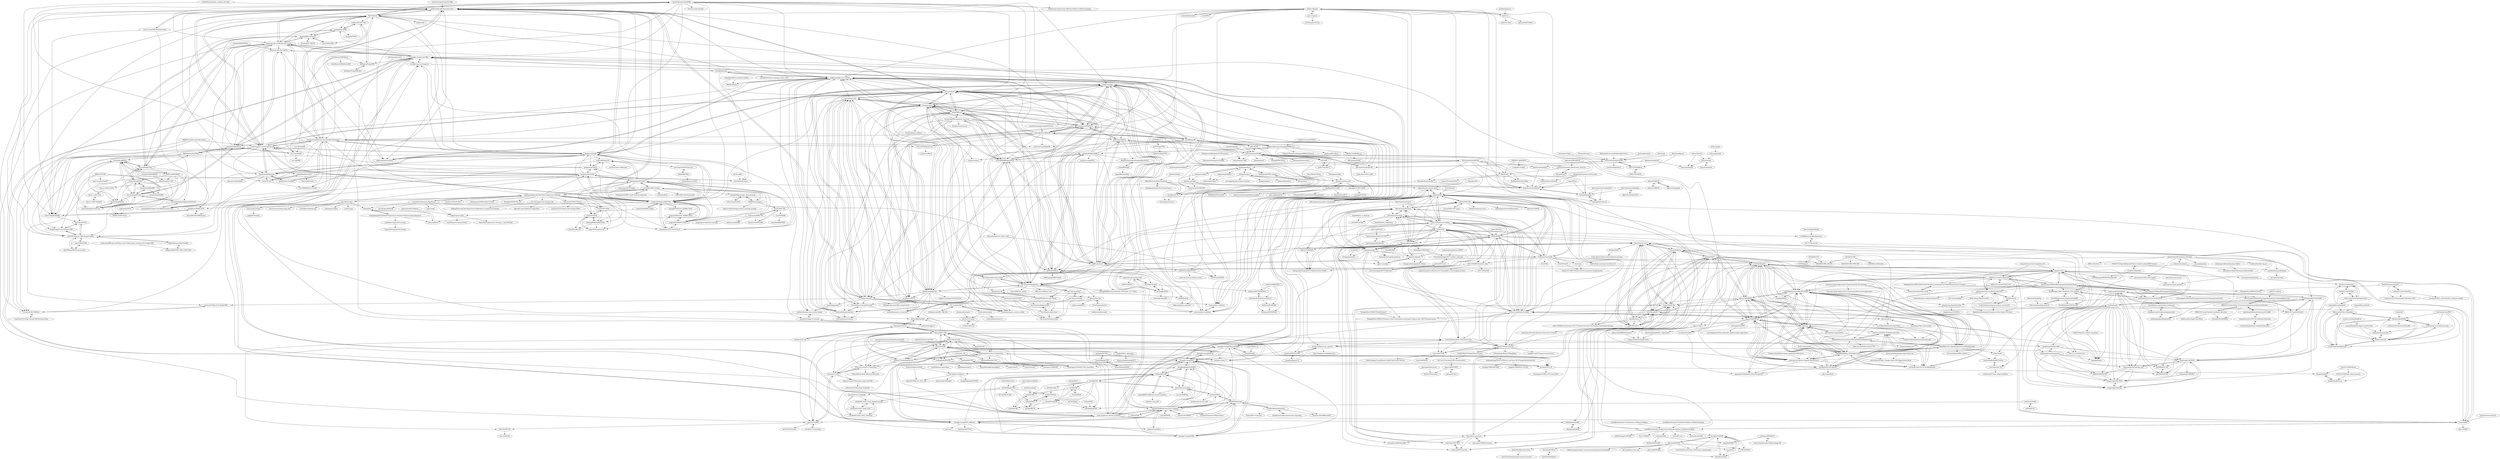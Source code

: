 digraph G {
"facebookresearch/fastMRI" -> "js3611/Deep-MRI-Reconstruction"
"facebookresearch/fastMRI" -> "NKI-AI/direct"
"facebookresearch/fastMRI" -> "zaccharieramzi/fastmri-reproducible-benchmark"
"facebookresearch/fastMRI" -> "mrirecon/bart"
"facebookresearch/fastMRI" -> "VLOGroup/mri-variationalnetwork"
"facebookresearch/fastMRI" -> "hkaggarwal/modl"
"facebookresearch/fastMRI" -> "mikgroup/sigpy"
"facebookresearch/fastMRI" -> "Joyies/Awesome-MRI-Reconstruction"
"facebookresearch/fastMRI" -> "mmuckley/torchkbnufft"
"facebookresearch/fastMRI" -> "leoliuf/MRiLab"
"facebookresearch/fastMRI" -> "TorchIO-project/torchio" ["e"=1]
"facebookresearch/fastMRI" -> "yangyan92/Deep-ADMM-Net"
"facebookresearch/fastMRI" -> "mikgroup/sigpy-mri-tutorial"
"facebookresearch/fastMRI" -> "amirhossein-kz/Awesome-Diffusion-Models-in-Medical-Imaging" ["e"=1]
"facebookresearch/fastMRI" -> "hyungjin-chung/score-MRI"
"mikgroup/sigpy" -> "mikgroup/sigpy-mri-tutorial"
"mikgroup/sigpy" -> "mrirecon/bart"
"mikgroup/sigpy" -> "mmuckley/torchkbnufft"
"mikgroup/sigpy" -> "guanhuaw/MIRTorch"
"mikgroup/sigpy" -> "mrirecon/bart-webinars"
"mikgroup/sigpy" -> "peng-cao/mripy"
"mikgroup/sigpy" -> "pulseq/pulseq"
"mikgroup/sigpy" -> "pynufft/pynufft"
"mikgroup/sigpy" -> "mribri999/MRSignalsSeqs"
"mikgroup/sigpy" -> "imr-framework/pypulseq"
"mikgroup/sigpy" -> "MagneticResonanceImaging/MRIReco.jl"
"mikgroup/sigpy" -> "hkaggarwal/modl"
"mikgroup/sigpy" -> "JeffFessler/MIRT.jl"
"mikgroup/sigpy" -> "mrirecon/bart-workshop"
"mikgroup/sigpy" -> "JeffFessler/mirt"
"Mycenae/PaperWeekly" -> "CandleHouse/ArtifactReduction"
"victorlei/smop" -> "odlgroup/odl" ["e"=1]
"arcadelab/deepdrr" -> "rg2/DeepFluoroLabeling-IPCAI2020"
"arcadelab/deepdrr" -> "eigenvivek/DiffDRR"
"arcadelab/deepdrr" -> "rg2/xreg"
"arcadelab/deepdrr" -> "eigenvivek/DiffPose"
"arcadelab/deepdrr" -> "gaocong13/Projective-Spatial-Transformers"
"arcadelab/deepdrr" -> "fabio86d/HipHop_2D3Dregistration"
"arcadelab/deepdrr" -> "kylekma/X2CT"
"arcadelab/deepdrr" -> "rg2/Regi2D3D-IPCAI2020"
"arcadelab/deepdrr" -> "fabio86d/CUDA_DigitallyReconstructedRadiographs"
"arcadelab/deepdrr" -> "arcadelab/SyntheX"
"arcadelab/deepdrr" -> "liyues/PatRecon"
"arcadelab/deepdrr" -> "uncbiag/LiftReg"
"arcadelab/deepdrr" -> "anjany/verse"
"arcadelab/deepdrr" -> "InsightSoftwareConsortium/ITKTwoProjectionRegistration"
"arcadelab/deepdrr" -> "yuta-hi/pycuda_drr"
"wzhshi/TIP-CSNet" -> "wzhshi/SCSNet"
"wzhshi/TIP-CSNet" -> "jiang-du/Perceptual-CS"
"wzhshi/TIP-CSNet" -> "KuldeepKulkarni/ReconNet"
"wavefrontshaping/complexPyTorch" -> "mmuckley/torchkbnufft" ["e"=1]
"hkaggarwal/modl" -> "khammernik/sigmanet"
"hkaggarwal/modl" -> "js3611/Deep-MRI-Reconstruction"
"hkaggarwal/modl" -> "VLOGroup/mri-variationalnetwork"
"hkaggarwal/modl" -> "mikgroup/espirit-python"
"hkaggarwal/modl" -> "zaccharieramzi/fastmri-reproducible-benchmark"
"hkaggarwal/modl" -> "bo-10000/MoDL_PyTorch"
"hkaggarwal/modl" -> "mrirecon/bart"
"hkaggarwal/modl" -> "mikgroup/sigpy"
"hkaggarwal/modl" -> "wenqihuang/LS-Net-Dynamic-MRI"
"hkaggarwal/modl" -> "utcsilab/csgm-mri-langevin"
"hkaggarwal/modl" -> "Joyies/Awesome-MRI-Reconstruction"
"hkaggarwal/modl" -> "gongenhao/GANCS"
"hkaggarwal/modl" -> "chenhu96/Self-Supervised-MRI-Reconstruction"
"hkaggarwal/modl" -> "tmquan/RefineGAN"
"hkaggarwal/modl" -> "yangyan92/Deep-ADMM-Net"
"ngcthuong/Reproducible-Deep-Compressive-Sensing" -> "jianzhangcs/ISTA-Net-PyTorch" ["e"=1]
"ngcthuong/Reproducible-Deep-Compressive-Sensing" -> "WenxueCui/CSNet-Pytorch"
"ngcthuong/Reproducible-Deep-Compressive-Sensing" -> "ricedsp/D-AMP_Toolbox"
"ngcthuong/Reproducible-Deep-Compressive-Sensing" -> "aresmiki/CS-Recovery-Algorithms"
"ngcthuong/Reproducible-Deep-Compressive-Sensing" -> "tyl-stu/Compressed-sensing-code"
"ngcthuong/Reproducible-Deep-Compressive-Sensing" -> "AshishBora/csgm"
"ngcthuong/Reproducible-Deep-Compressive-Sensing" -> "yangyan92/ADMM-CSNet"
"ngcthuong/Reproducible-Deep-Compressive-Sensing" -> "jianzhangcs/ISTA-Net"
"ngcthuong/Reproducible-Deep-Compressive-Sensing" -> "js3611/Deep-MRI-Reconstruction"
"ngcthuong/Reproducible-Deep-Compressive-Sensing" -> "wzhshi/TIP-CSNet"
"ngcthuong/Reproducible-Deep-Compressive-Sensing" -> "tensorlayer/DAGAN"
"ngcthuong/Reproducible-Deep-Compressive-Sensing" -> "Guaishou74851/PCNet" ["e"=1]
"ngcthuong/Reproducible-Deep-Compressive-Sensing" -> "Chinmayrane16/ReconNet-PyTorch"
"ngcthuong/Reproducible-Deep-Compressive-Sensing" -> "yangyan92/Deep-ADMM-Net"
"ngcthuong/Reproducible-Deep-Compressive-Sensing" -> "ZhonghaoZ/AMP-Net_TIP" ["e"=1]
"csyben/PYRO-NN" -> "csyben/PYRO-NN-Layers"
"csyben/PYRO-NN" -> "theHamsta/pyronn-torch"
"csyben/PYRO-NN" -> "odlgroup/odl"
"csyben/PYRO-NN" -> "kbreininger/tutorial-dlframework"
"csyben/PYRO-NN" -> "akmaier/CONRAD"
"csyben/PYRO-NN" -> "ma0ho/Deep-Learning-Cone-Beam-CT"
"csyben/PYRO-NN" -> "leehoy/CTReconstruction"
"csyben/PYRO-NN" -> "dkazanc/TomoPhantom"
"heaodi/Spine-segmentation-using-unet" -> "sulaimanvesal/vertebraeSegementation"
"heaodi/Spine-segmentation-using-unet" -> "ashide/deepSpinalSegmentor"
"namalkanti/bloch-simulator-python" -> "lamyj/sycomore"
"namalkanti/bloch-simulator-python" -> "MRSRL/slfrank"
"ISMRM/mrhub" -> "mikgroup/kspace_precond"
"yanbozhang007/CNN-MAR" -> "MIRACLE-Center/DuDoNet"
"yanbozhang007/CNN-MAR" -> "hongwang01/InDuDoNet"
"yanbozhang007/CNN-MAR" -> "hongwang01/ACDNet"
"yanbozhang007/CNN-MAR" -> "liaohaofu/adn"
"yanbozhang007/CNN-MAR" -> "hongwang01/InDuDoNet_plus"
"yanbozhang007/CNN-MAR" -> "zjk1988/DAN-Net"
"yanbozhang007/CNN-MAR" -> "hongwang01/DICDNet"
"gift-surg/NiftyMIC" -> "daviddmc/NeSVoR"
"gift-surg/NiftyMIC" -> "SVRTK/SVRTK"
"gift-surg/NiftyMIC" -> "gift-surg/MONAIfbs"
"gift-surg/NiftyMIC" -> "Medical-Image-Analysis-Laboratory/mialsuperresolutiontoolkit"
"gift-surg/NiftyMIC" -> "daviddmc/SVoRT"
"gift-surg/NiftyMIC" -> "LucasFidon/trustworthy-ai-fetal-brain-segmentation"
"gift-surg/NiftyMIC" -> "bkainz/fetalReconstruction"
"gift-surg/NiftyMIC" -> "seannz/svr"
"gift-surg/NiftyMIC" -> "farrell236/SVRnet"
"gift-surg/NiftyMIC" -> "gift-surg/fetal_brain_seg"
"cq615/CRNN-MRI" -> "cq615/Deep-MRI-Reconstruction"
"cq615/CRNN-MRI" -> "cq615/kt-Dynamic-MRI-Reconstruction"
"jianzhangcs/ISTA-Net" -> "jianzhangcs/ISTA-Net-PyTorch" ["e"=1]
"jianzhangcs/ISTA-Net" -> "jianzhangcs/ISTA-Netpp" ["e"=1]
"jianzhangcs/ISTA-Net" -> "adler-j/learned_primal_dual"
"jianzhangcs/ISTA-Net" -> "gongenhao/GANCS"
"jianzhangcs/ISTA-Net" -> "yangyan92/Deep-ADMM-Net"
"jianzhangcs/ISTA-Net" -> "yangyan92/ADMM-CSNet"
"jianzhangcs/ISTA-Net" -> "js3611/Deep-MRI-Reconstruction"
"jianzhangcs/ISTA-Net" -> "tensorlayer/DAGAN"
"jianzhangcs/ISTA-Net" -> "wzhshi/TIP-CSNet"
"jianzhangcs/ISTA-Net" -> "hkaggarwal/modl"
"jianzhangcs/ISTA-Net" -> "KuldeepKulkarni/ReconNet"
"jianzhangcs/ISTA-Net" -> "tmquan/RefineGAN"
"jianzhangcs/ISTA-Net" -> "ricedsp/D-AMP_Toolbox"
"jianzhangcs/ISTA-Net" -> "wzhshi/SCSNet"
"nci/drishti" -> "tomography/xlearn"
"tensorlayer/DAGAN" -> "gongenhao/GANCS"
"tensorlayer/DAGAN" -> "tmquan/RefineGAN"
"tensorlayer/DAGAN" -> "js3611/Deep-MRI-Reconstruction"
"tensorlayer/DAGAN" -> "yangyan92/Deep-ADMM-Net"
"tensorlayer/DAGAN" -> "yangyan92/ADMM-CSNet"
"tensorlayer/DAGAN" -> "VLOGroup/mri-variationalnetwork"
"tensorlayer/DAGAN" -> "jianzhangcs/ISTA-Net"
"tensorlayer/DAGAN" -> "hkaggarwal/modl"
"tensorlayer/DAGAN" -> "zaccharieramzi/fastmri-reproducible-benchmark"
"tensorlayer/DAGAN" -> "rmsouza01/Hybrid-CS-Model-MRI"
"tensorlayer/DAGAN" -> "chenhu96/Self-Supervised-MRI-Reconstruction"
"VLOGroup/mri-variationalnetwork" -> "js3611/Deep-MRI-Reconstruction"
"VLOGroup/mri-variationalnetwork" -> "zaccharieramzi/fastmri-reproducible-benchmark"
"VLOGroup/mri-variationalnetwork" -> "khammernik/sigmanet"
"VLOGroup/mri-variationalnetwork" -> "CedricChing/DeepMRI"
"VLOGroup/mri-variationalnetwork" -> "hkaggarwal/modl"
"VLOGroup/mri-variationalnetwork" -> "mikgroup/sigpy-mri-tutorial"
"VLOGroup/mri-variationalnetwork" -> "Joyies/Awesome-MRI-Reconstruction"
"VLOGroup/mri-variationalnetwork" -> "j-duan/VS-Net"
"VLOGroup/mri-variationalnetwork" -> "rmsouza01/MC-MRI-Rec"
"VLOGroup/mri-variationalnetwork" -> "mrirecon/bart"
"VLOGroup/mri-variationalnetwork" -> "NKI-AI/direct"
"VLOGroup/mri-variationalnetwork" -> "bbbbbbzhou/DuDoRNet"
"VLOGroup/mri-variationalnetwork" -> "cagladbahadir/LOUPE"
"VLOGroup/mri-variationalnetwork" -> "yangyan92/Deep-ADMM-Net"
"VLOGroup/mri-variationalnetwork" -> "cq615/kt-Dynamic-MRI-Reconstruction"
"kumarshreshtha/image-registration-cnn" -> "junyuchen245/Fully_Unsupervised_CNN_Registration_Keras" ["e"=1]
"tmquan/RefineGAN" -> "charwing10/isbi2019miccan"
"tmquan/RefineGAN" -> "mseitzer/csmri-refinement"
"tmquan/RefineGAN" -> "gongenhao/GANCS"
"tmquan/RefineGAN" -> "chenhu96/Self-Supervised-MRI-Reconstruction"
"imr-framework/pypulseq" -> "pulseq/pulseq"
"imr-framework/pypulseq" -> "imr-framework/virtual-scanner"
"imr-framework/pypulseq" -> "imr-framework/mrf"
"imr-framework/pypulseq" -> "mzaiss/MRTwin_pulseq"
"imr-framework/pypulseq" -> "JuliaHealth/KomaMRI.jl"
"imr-framework/pypulseq" -> "pulseq/tutorials"
"imr-framework/pypulseq" -> "pulseq/ISMRM-Virtual-Meeting--November-15-17-2023"
"imr-framework/pypulseq" -> "guanhuaw/MIRTorch"
"imr-framework/pypulseq" -> "pulseq/MR-Physics-with-Pulseq"
"imr-framework/pypulseq" -> "imr-framework/epg"
"imr-framework/pypulseq" -> "gadgetron/gadgetron"
"imr-framework/pypulseq" -> "MRsources/MRzero-Core"
"imr-framework/pypulseq" -> "pehses/twixtools"
"imr-framework/pypulseq" -> "qMRLab/qMRLab"
"fabio86d/HipHop_2D3Dregistration" -> "fabio86d/CUDA_DigitallyReconstructedRadiographs"
"fabio86d/HipHop_2D3Dregistration" -> "rg2/DeepFluoroLabeling-IPCAI2020"
"fabio86d/HipHop_2D3Dregistration" -> "LiuLiluZJU/Opt-GO-3D-2D-Registration"
"fabio86d/HipHop_2D3Dregistration" -> "gaocong13/Projective-Spatial-Transformers"
"fabio86d/HipHop_2D3Dregistration" -> "chiconasa3000/2D-3D-RegistrationTool"
"fabio86d/HipHop_2D3Dregistration" -> "rg2/xreg"
"fabio86d/HipHop_2D3Dregistration" -> "rg2/Regi2D3D-IPCAI2020"
"fabio86d/HipHop_2D3Dregistration" -> "InsightSoftwareConsortium/ITKTwoProjectionRegistration"
"fabio86d/HipHop_2D3Dregistration" -> "arcadelab/deepdrr"
"fabio86d/HipHop_2D3Dregistration" -> "eigenvivek/DiffPose"
"fabio86d/HipHop_2D3Dregistration" -> "eigenvivek/DiffDRR"
"fabio86d/HipHop_2D3Dregistration" -> "junyuchen245/Fully_Unsupervised_CNN_Registration_Keras"
"airlab-unibas/airlab" -> "fabio86d/HipHop_2D3Dregistration" ["e"=1]
"airlab-unibas/airlab" -> "gaocong13/Projective-Spatial-Transformers" ["e"=1]
"OpenGATE/Gate" -> "CERN/TIGRE" ["e"=1]
"JeffFessler/mirt" -> "JeffFessler/MIRT.jl"
"JeffFessler/mirt" -> "pulseq/pulseq"
"JeffFessler/mirt" -> "guanhuaw/MIRTorch"
"JeffFessler/mirt" -> "mrirecon/bart"
"JeffFessler/mirt" -> "mribri999/MRSignalsSeqs"
"JeffFessler/mirt" -> "mikgroup/sigpy"
"JeffFessler/mirt" -> "hansenms/ismrm_sunrise_matlab"
"JeffFessler/mirt" -> "mikgroup/sigpy-mri-tutorial"
"JeffFessler/mirt" -> "leoliuf/MRiLab"
"JeffFessler/mirt" -> "andyschwarzl/gpuNUFFT"
"JeffFessler/mirt" -> "imr-framework/pypulseq"
"JeffFessler/mirt" -> "qMRLab/qMRLab"
"JeffFessler/mirt" -> "mrirecon/bart-workshop"
"imr-framework/virtual-scanner" -> "imr-framework/sar4seq"
"imr-framework/virtual-scanner" -> "imr-framework/pypulseq"
"imr-framework/virtual-scanner" -> "imr-framework/OCTOPUS"
"imr-framework/virtual-scanner" -> "imr-framework/spiral-fmri"
"imr-framework/virtual-scanner" -> "imr-framework/mrf"
"mikgroup/sigpy-mri-tutorial" -> "jonbmartin/open-source-pulse-design"
"mikgroup/sigpy-mri-tutorial" -> "mrirecon/bart-workshop"
"mikgroup/sigpy-mri-tutorial" -> "ismrmrd/ismrmrd-python"
"mikgroup/sigpy-mri-tutorial" -> "guanhuaw/MIRTorch"
"mikgroup/sigpy-mri-tutorial" -> "mikgroup/sigpy"
"mikgroup/sigpy-mri-tutorial" -> "MRSRL/slfrank"
"mikgroup/sigpy-mri-tutorial" -> "mikgroup/espirit-python"
"mikgroup/sigpy-mri-tutorial" -> "jonbmartin/sigpy-rf-tutorials"
"mikgroup/sigpy-mri-tutorial" -> "utcsilab/deepinpy"
"ivadomed/ivadomed" -> "spinalcordtoolbox/spinalcordtoolbox"
"ivadomed/ivadomed" -> "axondeepseg/axondeepseg"
"ivadomed/ivadomed" -> "shimming-toolbox/shimming-toolbox-matlab"
"ivadomed/ivadomed" -> "qMRLab/qMRLab"
"SSinyu/WGAN-VGG" -> "SSinyu/RED-CNN"
"SSinyu/WGAN-VGG" -> "xinario/SAGAN"
"SSinyu/WGAN-VGG" -> "hyeongyuy/CT-WGAN_VGG_tensorflow"
"SSinyu/WGAN-VGG" -> "houguanqun/Low-Dose-CT-denoising"
"SSinyu/WGAN-VGG" -> "SSinyu/CycleGAN-CT-Denoising"
"SSinyu/WGAN-VGG" -> "SSinyu/CT-Denoising-Review"
"SSinyu/WGAN-VGG" -> "Hzzone/DU-GAN"
"SSinyu/WGAN-VGG" -> "hmshan/CPCE-3D"
"SSinyu/WGAN-VGG" -> "eunh/low_dose_CT"
"SSinyu/WGAN-VGG" -> "qgao21/CoreDiff"
"SSinyu/WGAN-VGG" -> "yyqqss09/ldct_denoising"
"SSinyu/WGAN-VGG" -> "guoyii/SACNN"
"SSinyu/WGAN-VGG" -> "workingcoder/EDCNN"
"VITA-Group/ALISTA" -> "mborgerding/onsager_deep_learning" ["e"=1]
"gpeyre/matlab-toolboxes" -> "indigits/sparse-plex" ["e"=1]
"SVRTK/SVRTK" -> "daviddmc/NeSVoR"
"SVRTK/SVRTK" -> "daviddmc/SVoRT"
"yyqqss09/ldct_denoising" -> "jongcye/deeplearningLDCT"
"SSinyu/CT-Denoising-Review" -> "houguanqun/Low-Dose-CT-denoising"
"SSinyu/CT-Denoising-Review" -> "SSinyu/RED-CNN"
"SSinyu/CT-Denoising-Review" -> "SSinyu/CycleGAN-CT-Denoising"
"SSinyu/CT-Denoising-Review" -> "SSinyu/Hierarchical-Attention-Networks"
"SSinyu/CT-Denoising-Review" -> "SSinyu/WGAN-VGG"
"SSinyu/CT-Denoising-Review" -> "xinario/SAGAN"
"ahendriksen/tomosipo" -> "ahendriksen/ts_algorithms"
"ahendriksen/tomosipo" -> "cicwi/RECAST3D"
"ahendriksen/tomosipo" -> "astra-toolbox/astra-toolbox"
"ahendriksen/tomosipo" -> "matteo-ronchetti/torch-radon"
"ahendriksen/tomosipo" -> "TomographicImaging/CIL"
"ahendriksen/tomosipo" -> "dkazanc/TomoPhantom"
"ahendriksen/tomosipo" -> "TomographicImaging/CCPi-Regularisation-Toolkit"
"MagneticResonanceImaging/MRIReco.jl" -> "jondeuce/DECAES.jl"
"MagneticResonanceImaging/MRIReco.jl" -> "BRAIN-TO/GIRFReco.jl"
"MagneticResonanceImaging/MRIReco.jl" -> "JeffFessler/MIRT.jl"
"MagneticResonanceImaging/MRIReco.jl" -> "MagneticResonanceImaging/MRIRecoTutorial"
"MagneticResonanceImaging/MRIReco.jl" -> "JuliaHealth/KomaMRI.jl"
"MagneticResonanceImaging/MRIReco.jl" -> "mikgroup/kspace_precond"
"DIDSR/MCGPU" -> "DIDSR/VICTRE_MCGPU"
"DIDSR/MCGPU" -> "GGEMS/ggems"
"houguanqun/Low-Dose-CT-denoising" -> "SSinyu/CT-Denoising-Review"
"houguanqun/Low-Dose-CT-denoising" -> "xinario/SAGAN"
"houguanqun/Low-Dose-CT-denoising" -> "eunh/low_dose_CT"
"houguanqun/Low-Dose-CT-denoising" -> "SSinyu/RED-CNN"
"houguanqun/Low-Dose-CT-denoising" -> "SSinyu/WGAN-VGG"
"houguanqun/Low-Dose-CT-denoising" -> "hyeongyuy/CT-WGAN_VGG_tensorflow"
"houguanqun/Low-Dose-CT-denoising" -> "workingcoder/EDCNN"
"houguanqun/Low-Dose-CT-denoising" -> "hmshan/CPCE-3D"
"houguanqun/Low-Dose-CT-denoising" -> "haimiaozh/MetaInv-Net"
"houguanqun/Low-Dose-CT-denoising" -> "wdayang/CTformer"
"houguanqun/Low-Dose-CT-denoising" -> "SSinyu/CycleGAN-CT-Denoising"
"cicwi/WalnutReconstructionCodes" -> "mozanunal/SparseCT"
"zaccharieramzi/fastmri-reproducible-benchmark" -> "NKI-AI/direct"
"zaccharieramzi/fastmri-reproducible-benchmark" -> "VLOGroup/mri-variationalnetwork"
"zaccharieramzi/fastmri-reproducible-benchmark" -> "Joyies/Awesome-MRI-Reconstruction"
"zaccharieramzi/fastmri-reproducible-benchmark" -> "khammernik/sigmanet"
"zaccharieramzi/fastmri-reproducible-benchmark" -> "pputzky/irim_fastMRI"
"zaccharieramzi/fastmri-reproducible-benchmark" -> "js3611/Deep-MRI-Reconstruction"
"zaccharieramzi/fastmri-reproducible-benchmark" -> "rmsouza01/MC-MRI-Rec"
"zaccharieramzi/fastmri-reproducible-benchmark" -> "CedricChing/DeepMRI"
"zaccharieramzi/fastmri-reproducible-benchmark" -> "CEA-COSMIC/pysap-mri"
"zaccharieramzi/fastmri-reproducible-benchmark" -> "mikgroup/sigpy-mri-tutorial"
"zaccharieramzi/fastmri-reproducible-benchmark" -> "hkaggarwal/modl"
"zaccharieramzi/fastmri-reproducible-benchmark" -> "zaccharieramzi/tfkbnufft"
"zaccharieramzi/fastmri-reproducible-benchmark" -> "cq615/kt-Dynamic-MRI-Reconstruction"
"zaccharieramzi/fastmri-reproducible-benchmark" -> "j-duan/VS-Net"
"zaccharieramzi/fastmri-reproducible-benchmark" -> "cpeng93/DiffuseRecon"
"seung-lab/connected-components-3d" -> "anjany/verse" ["e"=1]
"seung-lab/connected-components-3d" -> "MIRACLE-Center/CTSpine1K" ["e"=1]
"kschan0214/sepia" -> "sunhongfu/QSM"
"kschan0214/sepia" -> "mathieuboudreau/qsm-tools"
"kschan0214/sepia" -> "korbinian90/CLEARSWI.jl"
"Gjacquenot/Puma-EM" -> "cemagg/SUN-EM-CMOM"
"Gjacquenot/Puma-EM" -> "RedBlight/RaytrAMP"
"Gjacquenot/Puma-EM" -> "bempp/bempp-cl"
"Gjacquenot/Puma-EM" -> "RedBlight/EFVIE-MoM"
"rmsouza01/MC-MRI-Rec" -> "rmsouza01/Hybrid-CS-Model-MRI"
"rmsouza01/MC-MRI-Rec" -> "rmsouza01/CD-Deep-Cascade-MR-Reconstruction"
"rmsouza01/CD-Deep-Cascade-MR-Reconstruction" -> "rmsouza01/MC-MRI-Rec"
"dmalhotra/pvfmm" -> "wenyan4work/STKFMM"
"dmalhotra/pvfmm" -> "dmalhotra/SCTL"
"dmalhotra/pvfmm" -> "flatironinstitute/fmm2d"
"elda27/pydrr" -> "PayamZandiyeh/DRR-Studies"
"elda27/pydrr" -> "yuta-hi/pycuda_drr"
"christianpayer/MedicalDataAugmentationTool" -> "christianpayer/MedicalDataAugmentationTool-VerSe"
"christianpayer/MedicalDataAugmentationTool" -> "christianpayer/MedicalDataAugmentationTool-HeatmapRegression"
"christianpayer/MedicalDataAugmentationTool" -> "anjany/verse"
"christianpayer/MedicalDataAugmentationTool" -> "leohsuofnthu/Pytorch-IterativeFCN"
"christianpayer/MedicalDataAugmentationTool" -> "christianpayer/MedicalDataAugmentationTool-HeatmapUncertainty"
"SanketD92/CT-Image-Reconstruction" -> "leehoy/CTReconstruction"
"SanketD92/CT-Image-Reconstruction" -> "xuehangzheng/PWLS-ULTRA-for-Low-Dose-3D-CT-Image-Reconstruction"
"SanketD92/CT-Image-Reconstruction" -> "kk17m/CT-Fan-beam-FBP-reconstruction"
"xuehangzheng/PWLS-ULTRA-for-Low-Dose-3D-CT-Image-Reconstruction" -> "pengbao7598/PWLS-CSCGR"
"xuehangzheng/PWLS-ULTRA-for-Low-Dose-3D-CT-Image-Reconstruction" -> "pengbao7598/GSR-SART"
"kaiwenzha/3D-Teeth-Reconstruction-from-CT-Scans" -> "leehoy/CTReconstruction" ["e"=1]
"jleuschn/dival" -> "oterobaguer/dip-ct-benchmark"
"jleuschn/dival" -> "matteo-ronchetti/torch-radon"
"jleuschn/dival" -> "cicwi/WalnutReconstructionCodes"
"hehengtao/LDAMP_based-Channel-estimation" -> "ricedsp/D-AMP_Toolbox" ["e"=1]
"toppeMRI/toppe" -> "toppeMRI/PulseGEq"
"toppeMRI/toppe" -> "MagneticResonanceImaging/BlochSim.jl"
"JeffFessler/MIRT.jl" -> "JeffFessler/mirt"
"JeffFessler/MIRT.jl" -> "MagneticResonanceImaging/MRIReco.jl"
"JeffFessler/MIRT.jl" -> "guanhuaw/MIRTorch"
"JeffFessler/MIRT.jl" -> "mrirecon/bart-workshop"
"JeffFessler/MIRT.jl" -> "MagneticResonanceImaging/BlochSim.jl"
"MagneticResonanceImaging/BlochSim.jl" -> "toppeMRI/toppe"
"nghia-vo/sarepy" -> "algotom/algotom"
"zzc623/DD_Net" -> "haimiaozh/MetaInv-Net"
"yangyan92/ADMM-CSNet" -> "yangyan92/Pytorch_ADMM-CSNet"
"yangyan92/ADMM-CSNet" -> "yangyan92/Deep-ADMM-Net"
"yangyan92/ADMM-CSNet" -> "jianzhangcs/ISTA-Net-PyTorch" ["e"=1]
"SSinyu/CycleGAN-CT-Denoising" -> "Hzzone/DU-GAN"
"SSinyu/CycleGAN-CT-Denoising" -> "taehoon-yoon/CT-denoising-using-CycleGAN"
"SSinyu/CycleGAN-CT-Denoising" -> "SSinyu/Hierarchical-Attention-Networks"
"wenyan4work/STKFMM" -> "dmalhotra/SCTL"
"MikaelSlevinsky/FastTransforms" -> "dmalhotra/SCTL"
"MikaelSlevinsky/FastTransforms" -> "JuliaApproximation/FastTransforms.jl" ["e"=1]
"MikaelSlevinsky/FastTransforms" -> "flatironinstitute/fmm2d"
"MikaelSlevinsky/FastTransforms" -> "fruzsinaagocs/riccati"
"flatironinstitute/sciware" -> "flatironinstitute/disBatch"
"klho/FLAM" -> "flatironinstitute/fmm2d"
"klho/FLAM" -> "JamesCBremerJr/GGQ"
"klho/FLAM" -> "fastalgorithms/chunkie"
"klho/FLAM" -> "ludvigak/inse-fiem-2d"
"klho/FLAM" -> "ludvigak/linequad"
"klho/FLAM" -> "fastalgorithms/fmm3dbie"
"dmalhotra/SCTL" -> "fruzsinaagocs/riccati"
"fastalgorithms/chunkie" -> "flatironinstitute/fmm2d"
"fastalgorithms/chunkie" -> "dmalhotra/SCTL"
"rmsouza01/Hybrid-CS-Model-MRI" -> "rmsouza01/MC-MRI-Rec"
"SAFRAN-LAB/HODLR" -> "numpi/hm-toolbox"
"SAFRAN-LAB/HODLR" -> "klho/FLAM"
"SAFRAN-LAB/HODLR" -> "gchavez2/awesome_hierarchical_matrices"
"CedricChing/DeepMRI" -> "tinyRattar/CSMRI_0325"
"CedricChing/DeepMRI" -> "Keziwen/SLR-Net"
"eunh/low_dose_CT" -> "houguanqun/Low-Dose-CT-denoising"
"eunh/low_dose_CT" -> "xinario/SAGAN"
"eunh/low_dose_CT" -> "hyeongyuy/CT-WGAN_VGG_tensorflow"
"eunh/low_dose_CT" -> "hmshan/CPCE-3D"
"SSinyu/RED-CNN" -> "SSinyu/WGAN-VGG"
"SSinyu/RED-CNN" -> "houguanqun/Low-Dose-CT-denoising"
"SSinyu/RED-CNN" -> "wdayang/CTformer"
"SSinyu/RED-CNN" -> "SSinyu/CT-Denoising-Review"
"SSinyu/RED-CNN" -> "xinario/SAGAN"
"SSinyu/RED-CNN" -> "Hzzone/DU-GAN"
"SSinyu/RED-CNN" -> "eunh/low_dose_CT"
"SSinyu/RED-CNN" -> "workingcoder/EDCNN"
"SSinyu/RED-CNN" -> "SSinyu/CycleGAN-CT-Denoising"
"SSinyu/RED-CNN" -> "faebstn96/helix2fan"
"SSinyu/RED-CNN" -> "hmshan/CPCE-3D"
"SSinyu/RED-CNN" -> "qgao21/CoreDiff"
"SSinyu/RED-CNN" -> "DeepXuan/Dn-Dp"
"SSinyu/RED-CNN" -> "hyeongyuy/CT-WGAN_VGG_tensorflow"
"SSinyu/RED-CNN" -> "LoraLinH/Awesome-CT-Reconstruction"
"mribri999/MRSignalsSeqs" -> "leoliuf/MRiLab"
"mribri999/MRSignalsSeqs" -> "qMRLab/qMRLab"
"mribri999/MRSignalsSeqs" -> "pulseq/pulseq"
"mribri999/MRSignalsSeqs" -> "mriphysics/EPG-X"
"mribri999/MRSignalsSeqs" -> "gadgetron/gadgetron"
"mribri999/MRSignalsSeqs" -> "mikgroup/sigpy"
"mribri999/MRSignalsSeqs" -> "mrirecon/bart"
"mribri999/MRSignalsSeqs" -> "imr-framework/pypulseq"
"mribri999/MRSignalsSeqs" -> "mikgroup/sigpy-mri-tutorial"
"mribri999/MRSignalsSeqs" -> "JeffFessler/mirt"
"mribri999/MRSignalsSeqs" -> "LarsonLab/MRI-education-resources"
"mribri999/MRSignalsSeqs" -> "JuliaHealth/KomaMRI.jl"
"mribri999/MRSignalsSeqs" -> "mrirecon/bart-workshop"
"yuta-hi/pycuda_drr" -> "PayamZandiyeh/DRR-Studies"
"yuta-hi/pycuda_drr" -> "weitaichen/CT-Xray-image-synthesis"
"RedBlight/RaytrAMP" -> "firepond/OptixRCS"
"RedBlight/RaytrAMP" -> "gonearewe/ShootingAndBouncingRay"
"RedBlight/RaytrAMP" -> "Gjacquenot/Puma-EM"
"RedBlight/RaytrAMP" -> "gems-uff/pypofacets"
"RedBlight/RaytrAMP" -> "RedBlight/EFVIE-MoM"
"RedBlight/RaytrAMP" -> "UTAustinCEMGroup/AustinCEMBenchmarks"
"tinyRattar/CSMRI_0325" -> "veritas9872/fastMRI-kspace"
"tinyRattar/CSMRI_0325" -> "CedricChing/DeepMRI"
"tomopy/tomopy" -> "astra-toolbox/astra-toolbox"
"tomopy/tomopy" -> "CERN/TIGRE"
"tomopy/tomopy" -> "dkazanc/TomoPhantom"
"tomopy/tomopy" -> "TomographicImaging/CIL"
"tomopy/tomopy" -> "ahendriksen/tomosipo"
"tomopy/tomopy" -> "algotom/algotom"
"tomopy/tomopy" -> "matteo-ronchetti/torch-radon"
"tomopy/tomopy" -> "nghia-vo/sarepy"
"tomopy/tomopy" -> "leehoy/CTReconstruction"
"tomopy/tomopy" -> "odlgroup/odl"
"tomopy/tomopy" -> "tomopedia/tomopedia.github.io"
"tomopy/tomopy" -> "csyben/PYRO-NN"
"tomopy/tomopy" -> "RTKConsortium/RTK"
"tomopy/tomopy" -> "tomography/xlearn"
"tomopy/tomopy" -> "JeffFessler/mirt"
"bempp/bempp-cl" -> "exafmm/exafmm-t"
"bempp/bempp-cl" -> "mscroggs/bempp-acoustic-tutorials"
"bempp/bempp-cl" -> "Gjacquenot/Puma-EM"
"bempp/bempp-cl" -> "exafmm/pyexafmm"
"bempp/bempp-cl" -> "bempp/bempp-rs"
"bempp/bempp-cl" -> "optimuslib/optimus"
"simontomaskarlsson/GAN-MRI" -> "js3611/Deep-MRI-Reconstruction" ["e"=1]
"cemagg/SUN-EM-CMOM" -> "cemagg/SUN-EM"
"kk17m/CT-Fan-beam-FBP-reconstruction" -> "Apoorva0607/CBCT"
"kk17m/CT-Fan-beam-FBP-reconstruction" -> "leehoy/CTReconstruction"
"Apoorva0607/CBCT" -> "plesqui/4d-cbct"
"Apoorva0607/CBCT" -> "theday79/cbctrecon"
"dkazanc/ToMoBAR" -> "TomographicImaging/CCPi-Regularisation-Toolkit"
"dkazanc/ToMoBAR" -> "dkazanc/TomoPhantom"
"TomographicImaging/CIL" -> "TomographicImaging/CIL-Demos"
"TomographicImaging/CIL" -> "TomographicImaging/CCPi-Regularisation-Toolkit"
"TomographicImaging/CIL" -> "dkazanc/TomoPhantom"
"TomographicImaging/CIL" -> "ahendriksen/tomosipo"
"TomographicImaging/CIL" -> "tomopedia/tomopedia.github.io"
"TomographicImaging/CIL" -> "algotom/algotom"
"TomographicImaging/CIL" -> "tomopy/tomopy"
"TomographicImaging/CIL" -> "LLNL/LEAP"
"TomographicImaging/CIL" -> "AnderBiguri/PhDThesis"
"TomographicImaging/CIL" -> "SyneRBI/SIRF" ["e"=1]
"TomographicImaging/CIL" -> "dkazanc/ToMoBAR"
"OpenChemistry/tomviz" -> "tomopy/tomopy" ["e"=1]
"OpenChemistry/tomviz" -> "dkazanc/TomoPhantom" ["e"=1]
"OpenChemistry/tomviz" -> "astra-toolbox/astra-toolbox" ["e"=1]
"hacarus/spm-image" -> "jsgphd/CSToolbox"
"chenkonturek/MRS_MRI_libs" -> "CIC-methods/FID-A"
"Corey-Zumar/MRI-Reconstruction" -> "CedricChing/DeepMRI"
"Corey-Zumar/MRI-Reconstruction" -> "js3611/Deep-MRI-Reconstruction"
"Corey-Zumar/MRI-Reconstruction" -> "tinyRattar/CSMRI_0325"
"algotom/algotom" -> "nghia-vo/sarepy"
"algotom/algotom" -> "TomographicImaging/CIL-Demos"
"LarsonLab/MRI-education-resources" -> "pulseq/pulseq"
"LarsonLab/MRI-education-resources" -> "imr-framework/pypulseq"
"LarsonLab/MRI-education-resources" -> "leoliuf/MRiLab"
"LarsonLab/MRI-education-resources" -> "mribri999/MRSignalsSeqs"
"LarsonLab/MRI-education-resources" -> "dangom/awesome-mri"
"LarsonLab/MRI-education-resources" -> "qMRLab/qMRLab"
"LarsonLab/MRI-education-resources" -> "guanhuaw/MIRTorch"
"LarsonLab/MRI-education-resources" -> "mrirecon/bart-webinars"
"LarsonLab/MRI-education-resources" -> "imr-framework/virtual-scanner"
"LarsonLab/MRI-education-resources" -> "birogeri/kspace-explorer"
"LarsonLab/MRI-education-resources" -> "peng-cao/mripy"
"LarsonLab/MRI-education-resources" -> "JuliaHealth/KomaMRI.jl"
"LarsonLab/MRI-education-resources" -> "CIC-methods/FID-A"
"mckib2/pygrappa" -> "jonbmartin/open-source-pulse-design"
"hollobit/All-About-the-GAN" -> "xinario/SAGAN" ["e"=1]
"flatironinstitute/FMM3D" -> "flatironinstitute/fmm2d"
"flatironinstitute/FMM3D" -> "fastalgorithms/fmm3dbie"
"flatironinstitute/FMM3D" -> "klho/FLAM"
"flatironinstitute/FMM3D" -> "danfortunato/surfacefun"
"flatironinstitute/FMM3D" -> "fastalgorithms/chunkie"
"flatironinstitute/FMM3D" -> "zgimbutas/fmmlib2d"
"flatironinstitute/FMM3D" -> "wenyan4work/STKFMM"
"flatironinstitute/FMM3D" -> "exafmm/exafmm-t"
"flatironinstitute/FMM3D" -> "dmalhotra/pvfmm"
"imr-framework/mrf" -> "imr-framework/epg"
"imr-framework/mrf" -> "imr-framework/spiral-fmri"
"CEA-COSMIC/pysap-mri" -> "guanhuaw/Bjork"
"xinario/SAGAN" -> "houguanqun/Low-Dose-CT-denoising"
"xinario/SAGAN" -> "SSinyu/WGAN-VGG"
"xinario/SAGAN" -> "hyeongyuy/CT-WGAN_VGG_tensorflow"
"xinario/SAGAN" -> "eunh/low_dose_CT"
"xinario/SAGAN" -> "Hzzone/DU-GAN"
"xinario/SAGAN" -> "hmshan/CPCE-3D"
"xinario/SAGAN" -> "SSinyu/CT-Denoising-Review"
"xinario/SAGAN" -> "SSinyu/RED-CNN"
"xinario/SAGAN" -> "SSinyu/CycleGAN-CT-Denoising"
"xinario/SAGAN" -> "yyqqss09/ldct_denoising"
"xinario/SAGAN" -> "hmshan/MAP-NN"
"xinario/SAGAN" -> "workingcoder/EDCNN"
"liaohaofu/adn" -> "hongwang01/InDuDoNet"
"liaohaofu/adn" -> "MIRACLE-Center/DuDoNet"
"liaohaofu/adn" -> "yanbozhang007/CNN-MAR"
"liaohaofu/adn" -> "hongwang01/ACDNet"
"liaohaofu/adn" -> "hongwang01/DICDNet"
"liaohaofu/adn" -> "zjk1988/DAN-Net"
"liaohaofu/adn" -> "NAIST-ICB/metal_artifact_simulation"
"liaohaofu/adn" -> "Ballbo5354/PND-Net"
"liaohaofu/adn" -> "iwuqing/Polyner"
"liaohaofu/adn" -> "hongwang01/SynDeepLesion"
"liaohaofu/adn" -> "hongwang01/OSCNet"
"liaohaofu/adn" -> "DeepXuan/DuDoDp-MAR"
"liaohaofu/adn" -> "matteo-ronchetti/torch-radon"
"liaohaofu/adn" -> "hongwang01/InDuDoNet_plus"
"schorschinho/osprey" -> "CIC-methods/FID-A"
"schorschinho/osprey" -> "wtclarke/spec2nii"
"schorschinho/osprey" -> "richardedden/Gannet3.1"
"schorschinho/osprey" -> "martin3141/spant"
"NAIST-ICB/metal_artifact_simulation" -> "iwuqing/Polyner"
"exafmm/exafmm-t" -> "exafmm/pyexafmm"
"exafmm/exafmm-t" -> "barbagroup/FMM_tutorial"
"exafmm/exafmm-t" -> "andyljones/pybbfmm"
"exafmm/exafmm-t" -> "exafmm/exafmm"
"exafmm/exafmm-t" -> "bempp/bempp-cl"
"andyschwarzl/gpuNUFFT" -> "davidssmith/TRON"
"andyschwarzl/gpuNUFFT" -> "hansenms/ismrm_sunrise_matlab"
"andyschwarzl/gpuNUFFT" -> "mrtm-zurich/rrsg-arbitrary-sense"
"panakino/fbpconv_tf" -> "panakino/FBPConvNet"
"panakino/fbpconv_tf" -> "jonzhaocn/fbpconvnet_pytorch"
"hmshan/CPCE-3D" -> "hmshan/MAP-NN"
"hmshan/CPCE-3D" -> "hyeongyuy/CT-RED_CNN_tensorflow"
"hmshan/CPCE-3D" -> "FengleiFan/QAE"
"hmshan/MAP-NN" -> "hmshan/CPCE-3D"
"hmshan/MAP-NN" -> "zzc623/TransCT"
"hmshan/MAP-NN" -> "weiwenwu12/DRONE"
"jonzhaocn/fbpconvnet_pytorch" -> "panakino/FBPConvNet"
"jonzhaocn/fbpconvnet_pytorch" -> "mars11121/DuDoTrans"
"jonzhaocn/fbpconvnet_pytorch" -> "Deep-Imaging-Group/RegFormer"
"jonbmartin/sigpy-rf" -> "jonbmartin/sigpy-rf-tutorials"
"jonbmartin/sigpy-rf-tutorials" -> "jonbmartin/open-source-pulse-design"
"jonbmartin/sigpy-rf-tutorials" -> "jonbmartin/sigpy-rf"
"shaabans/compressed-sensing" -> "KaygoYM/Compressed-sensing"
"mathieuboudreau/qsm-tools" -> "sunhongfu/QSM"
"mathieuboudreau/qsm-tools" -> "kschan0214/sepia"
"mathieuboudreau/qsm-tools" -> "QSMxT/QSMxT"
"liubenyuan/BSBL-FM" -> "livey/GAMP_SBL"
"liubenyuan/BSBL-FM" -> "zhouzhouwei/FastSBL"
"liubenyuan/BSBL-FM" -> "jiaqg/Sparse-Bayesian-Learning"
"liubenyuan/BSBL-FM" -> "liubenyuan/pyBSBL"
"liubenyuan/BSBL-FM" -> "yalesong/BGCS"
"imr-framework/epg" -> "imr-framework/epg-matlab"
"imr-framework/epg" -> "imr-framework/mrf"
"imr-framework/epg" -> "imr-framework/spiral-fmri"
"cagladbahadir/LOUPE" -> "utcsilab/deep-jsense"
"cagladbahadir/LOUPE" -> "j-duan/VS-Net"
"cagladbahadir/LOUPE" -> "fsherry/bilevelmri"
"imr-framework/epg-matlab" -> "imr-framework/sar4seq"
"charwing10/isbi2019miccan" -> "Bala93/KD-MRI"
"dmpelt/foam_ct_phantom" -> "cicwi/RECAST3D"
"j-duan/VS-Net" -> "cagladbahadir/LOUPE"
"j-duan/VS-Net" -> "bo-10000/MoDL_PyTorch"
"korbinian90/MriResearchTools.jl" -> "korbinian90/ROMEO.jl"
"korbinian90/MriResearchTools.jl" -> "korbinian90/CLEARSWI.jl"
"korbinian90/MriResearchTools.jl" -> "korbinian90/ASPIRE"
"LAVI-USP/DBT-Reconstruction" -> "LAVI-USP/pyDBT"
"LAVI-USP/DBT-Reconstruction" -> "TomographicImaging/CCPi-Regularisation-Toolkit"
"LAVI-USP/DBT-Reconstruction" -> "jingsh/Geometry-calibration-for-tomographic-x-ray-imaging-systems"
"farrell236/SVRnet" -> "farrell236/DeepPose"
"pyNFFT/pyNFFT" -> "NFFT/nfft"
"fabio86d/CUDA_DigitallyReconstructedRadiographs" -> "fabio86d/HipHop_2D3Dregistration"
"fabio86d/CUDA_DigitallyReconstructedRadiographs" -> "SeverineHabert/DRR-renderer"
"fabio86d/CUDA_DigitallyReconstructedRadiographs" -> "PayamZandiyeh/DRR-Studies"
"fabio86d/CUDA_DigitallyReconstructedRadiographs" -> "InsightSoftwareConsortium/ITKTwoProjectionRegistration"
"fabio86d/CUDA_DigitallyReconstructedRadiographs" -> "chiconasa3000/2D-3D-RegistrationTool"
"fabio86d/CUDA_DigitallyReconstructedRadiographs" -> "elda27/pydrr"
"fabio86d/CUDA_DigitallyReconstructedRadiographs" -> "rg2/DeepFluoroLabeling-IPCAI2020"
"farrell236/DeepPose" -> "farrell236/SVRnet"
"PayamZandiyeh/DRR-Studies" -> "yuta-hi/pycuda_drr"
"imr-framework/sar4seq" -> "imr-framework/epg-matlab"
"imr-framework/sar4seq" -> "imr-framework/spiral-fmri"
"veritas9872/fastMRI-kspace" -> "tinyRattar/CSMRI_0325"
"csyben/PYRO-NN-Layers" -> "csyben/PYRO-NN"
"jiang-du/Perceptual-CS" -> "wzhshi/SCSNet"
"inducer/sumpy" -> "inducer/pytential"
"inducer/sumpy" -> "inducer/pyfmmlib"
"lbluque/fmm" -> "barbagroup/FMM_tutorial"
"plesqui/4d-cbct" -> "Apoorva0607/CBCT"
"FengleiFan/QAE" -> "FengleiFan/ReLinear"
"leohsuofnthu/Pytorch-IterativeFCN" -> "christianpayer/MedicalDataAugmentationTool-VerSe"
"leohsuofnthu/Pytorch-IterativeFCN" -> "Nicolik/Segm_Ident_Vertebrae_CNN_kmeans_knn"
"leohsuofnthu/Pytorch-IterativeFCN" -> "anjany/verse"
"leohsuofnthu/Pytorch-IterativeFCN" -> "sulaimanvesal/vertebraeSegementation"
"leohsuofnthu/Pytorch-IterativeFCN" -> "heaodi/Spine-segmentation-using-unet"
"leohsuofnthu/Pytorch-IterativeFCN" -> "pangshumao/SpineParseNet"
"christianpayer/MedicalDataAugmentationTool-VerSe" -> "anjany/verse"
"christianpayer/MedicalDataAugmentationTool-VerSe" -> "leohsuofnthu/Pytorch-IterativeFCN"
"christianpayer/MedicalDataAugmentationTool-VerSe" -> "christianpayer/MedicalDataAugmentationTool"
"christianpayer/MedicalDataAugmentationTool-VerSe" -> "MIRACLE-Center/CTSpine1K"
"christianpayer/MedicalDataAugmentationTool-VerSe" -> "Nicolik/Segm_Ident_Vertebrae_CNN_kmeans_knn"
"christianpayer/MedicalDataAugmentationTool-VerSe" -> "christianpayer/MedicalDataAugmentationTool-HeatmapRegression"
"christianpayer/MedicalDataAugmentationTool-VerSe" -> "luiserrador/IndVertSeg_VerSe"
"christianpayer/MedicalDataAugmentationTool-VerSe" -> "rg2/xreg"
"christianpayer/MedicalDataAugmentationTool-VerSe" -> "yijingru/Vertebra-Landmark-Detection"
"christianpayer/MedicalDataAugmentationTool-VerSe" -> "arcadelab/deepdrr"
"pangshumao/SpineParseNet" -> "pangshumao/DGMSNet"
"albarji/proxTV" -> "adler-j/learned_primal_dual" ["e"=1]
"sulaimanvesal/vertebraeSegementation" -> "ashide/deepSpinalSegmentor"
"sulaimanvesal/vertebraeSegementation" -> "heaodi/Spine-segmentation-using-unet"
"MRIOSU/OCMR" -> "cq615/kt-Dynamic-MRI-Reconstruction"
"MRIOSU/OCMR" -> "Keziwen/SLR-Net"
"MRIOSU/OCMR" -> "utcsilab/deep-jsense"
"MRIOSU/OCMR" -> "wenqihuang/LS-Net-Dynamic-MRI"
"MRIOSU/OCMR" -> "marcvornehm/CineVN"
"jianzhangcs/ISTA-Net-PyTorch" -> "yangyan92/Deep-ADMM-Net" ["e"=1]
"jianzhangcs/ISTA-Net-PyTorch" -> "jianzhangcs/ISTA-Net" ["e"=1]
"jianzhangcs/ISTA-Net-PyTorch" -> "yangyan92/ADMM-CSNet" ["e"=1]
"jianzhangcs/ISTA-Net-PyTorch" -> "yangyan92/Pytorch_ADMM-CSNet" ["e"=1]
"jianzhangcs/ISTA-Net-PyTorch" -> "hkaggarwal/modl" ["e"=1]
"jianzhangcs/ISTA-Net-PyTorch" -> "js3611/Deep-MRI-Reconstruction" ["e"=1]
"gadgetron/gadgetron" -> "ismrmrd/ismrmrd"
"gadgetron/gadgetron" -> "pulseq/pulseq"
"gadgetron/gadgetron" -> "mrirecon/bart"
"gadgetron/gadgetron" -> "ismrmrd/ismrmrd-python"
"gadgetron/gadgetron" -> "imr-framework/pypulseq"
"gadgetron/gadgetron" -> "ismrmrd/ismrmrd-python-tools"
"gadgetron/gadgetron" -> "mribri999/MRSignalsSeqs"
"gadgetron/gadgetron" -> "ismrmrd/siemens_to_ismrmrd"
"gadgetron/gadgetron" -> "ISMRM/mrhub"
"gadgetron/gadgetron" -> "leoliuf/MRiLab"
"gadgetron/gadgetron" -> "mriphysics/EPG-X"
"gadgetron/gadgetron" -> "hansenms/ismrm_sunrise_matlab"
"gadgetron/gadgetron" -> "peng-cao/mripy"
"gadgetron/gadgetron" -> "pehses/twixtools"
"gadgetron/gadgetron" -> "gadgetron/GadgetronOnlineClass"
"cq615/Deep-MRI-Reconstruction" -> "cq615/CRNN-MRI"
"cq615/Deep-MRI-Reconstruction" -> "cq615/kt-Dynamic-MRI-Reconstruction"
"cq615/kt-Dynamic-MRI-Reconstruction" -> "cq615/Deep-MRI-Reconstruction"
"cq615/kt-Dynamic-MRI-Reconstruction" -> "cq615/CRNN-MRI"
"cq615/kt-Dynamic-MRI-Reconstruction" -> "Keziwen/SLR-Net"
"cq615/kt-Dynamic-MRI-Reconstruction" -> "koflera/DynamicRadCineMRI"
"cq615/kt-Dynamic-MRI-Reconstruction" -> "wenqihuang/LS-Net-Dynamic-MRI"
"gchavez2/awesome_hierarchical_matrices" -> "H2Lib/H2Lib"
"gchavez2/awesome_hierarchical_matrices" -> "klho/FLAM"
"mrirecon/bart" -> "mikgroup/sigpy"
"mrirecon/bart" -> "mrirecon/bart-webinars"
"mrirecon/bart" -> "pulseq/pulseq"
"mrirecon/bart" -> "ismrmrd/ismrmrd"
"mrirecon/bart" -> "leoliuf/MRiLab"
"mrirecon/bart" -> "gadgetron/gadgetron"
"mrirecon/bart" -> "peng-cao/mripy"
"mrirecon/bart" -> "mikgroup/sigpy-mri-tutorial"
"mrirecon/bart" -> "mrirecon/bart-workshop"
"mrirecon/bart" -> "VLOGroup/mri-variationalnetwork"
"mrirecon/bart" -> "js3611/Deep-MRI-Reconstruction"
"mrirecon/bart" -> "guanhuaw/MIRTorch"
"mrirecon/bart" -> "qMRLab/qMRLab"
"mrirecon/bart" -> "JeffFessler/mirt"
"mrirecon/bart" -> "ismrmrd/ismrmrd-python"
"Joshuaalbert/jaxns" -> "flatironinstitute/jax-finufft" ["e"=1]
"junyuchen245/Fully_Unsupervised_CNN_Registration_Keras" -> "LiuLiluZJU/Opt-GO-3D-2D-Registration"
"mmuckley/torchkbnufft" -> "mikgroup/sigpy"
"mmuckley/torchkbnufft" -> "guanhuaw/MIRTorch"
"mmuckley/torchkbnufft" -> "pynufft/pynufft"
"mmuckley/torchkbnufft" -> "zaccharieramzi/tfkbnufft"
"mmuckley/torchkbnufft" -> "zaccharieramzi/fastmri-reproducible-benchmark"
"mmuckley/torchkbnufft" -> "JeffFessler/MIRT.jl"
"mmuckley/torchkbnufft" -> "mrirecon/bart"
"mmuckley/torchkbnufft" -> "mikgroup/sigpy-mri-tutorial"
"mmuckley/torchkbnufft" -> "mckib2/pygrappa"
"mmuckley/torchkbnufft" -> "imr-framework/pypulseq"
"mmuckley/torchkbnufft" -> "CEA-COSMIC/pysap-mri"
"mmuckley/torchkbnufft" -> "ismrmrd/ismrmrd-python"
"mmuckley/torchkbnufft" -> "js3611/Deep-MRI-Reconstruction"
"mmuckley/torchkbnufft" -> "mribri999/MRSignalsSeqs"
"mmuckley/torchkbnufft" -> "mind-inria/mri-nufft"
"pehses/twixtools" -> "wtclarke/pymapvbvd"
"pehses/twixtools" -> "pehses/mapVBVD"
"pehses/twixtools" -> "ismrmrd/siemens_to_ismrmrd"
"ismrmrd/ismrmrd-python-tools" -> "ismrmrd/ismrmrd-python"
"ismrmrd/ismrmrd-python-tools" -> "ismrmrd/ismrmrdviewer"
"ismrmrd/ismrmrd-python-tools" -> "ismrmrd/ismrmrd"
"ismrmrd/ismrmrd-python-tools" -> "ismrmrd/siemens_to_ismrmrd"
"kylekma/X2CT" -> "liyues/PatRecon"
"kylekma/X2CT" -> "dek924/PerX2CT"
"kylekma/X2CT" -> "LijunRio/Xrays_CT"
"kylekma/X2CT" -> "arcadelab/deepdrr"
"kylekma/X2CT" -> "fabio86d/CUDA_DigitallyReconstructedRadiographs"
"kylekma/X2CT" -> "eigenvivek/DiffPose"
"kylekma/X2CT" -> "abrilcf/mednerf"
"kylekma/X2CT" -> "Ruyi-Zha/naf_cbct"
"kylekma/X2CT" -> "xmed-lab/DIF-Net"
"kylekma/X2CT" -> "eigenvivek/DiffDRR"
"kylekma/X2CT" -> "rg2/DeepFluoroLabeling-IPCAI2020"
"kylekma/X2CT" -> "gaocong13/Projective-Spatial-Transformers"
"kylekma/X2CT" -> "fabio86d/HipHop_2D3Dregistration"
"kylekma/X2CT" -> "aritra-2506/Reconstruction-of-3D-CT-Volume-from-2D-X-ray-Images-using-Deep-Learning"
"mpmath/mpmath" -> "flatironinstitute/finufft" ["e"=1]
"zgimbutas/fmmlib2d" -> "flatironinstitute/fmm2d"
"rg2/xreg" -> "rg2/DeepFluoroLabeling-IPCAI2020"
"rg2/xreg" -> "rg2/Regi2D3D-IPCAI2020"
"rg2/xreg" -> "gaocong13/Projective-Spatial-Transformers"
"rg2/xreg" -> "arcadelab/deepdrr"
"rg2/xreg" -> "fabio86d/HipHop_2D3Dregistration"
"rg2/xreg" -> "eigenvivek/DiffDRR"
"rg2/xreg" -> "chiconasa3000/2D-3D-RegistrationTool"
"rg2/xreg" -> "LiuLiluZJU/Opt-GO-3D-2D-Registration"
"rg2/xreg" -> "mathiasunberath/AnatomicalLandmarks"
"rg2/xreg" -> "InsightSoftwareConsortium/ITKTwoProjectionRegistration"
"rg2/xreg" -> "mkrcah/bone-segmentation"
"rg2/xreg" -> "eigenvivek/DiffPose"
"rg2/xreg" -> "arcadelab/SyntheX"
"rg2/xreg" -> "gaocong13/Orthopedic-Robot-Navigation"
"liyues/PatRecon" -> "kylekma/X2CT"
"liyues/PatRecon" -> "LijunRio/Xrays_CT"
"liyues/PatRecon" -> "Ruyi-Zha/naf_cbct"
"liyues/PatRecon" -> "dek924/PerX2CT"
"liyues/PatRecon" -> "abrilcf/mednerf"
"liyues/PatRecon" -> "liyues/NeRP"
"liyues/PatRecon" -> "xmed-lab/DIF-Net"
"liyues/PatRecon" -> "elda27/pydrr"
"liyues/PatRecon" -> "aritra-2506/Reconstruction-of-3D-CT-Volume-from-2D-X-ray-Images-using-Deep-Learning"
"Awesome-Image-Registration-Organization/2D-3D-matching" -> "Awesome-Image-Registration-Organization/Point-cloud-registration"
"Awesome-Image-Registration-Organization/2D-3D-matching" -> "fabio86d/HipHop_2D3Dregistration"
"Awesome-Image-Registration-Organization/2D-3D-matching" -> "fabio86d/CUDA_DigitallyReconstructedRadiographs"
"Awesome-Image-Registration-Organization/2D-3D-matching" -> "rg2/DeepFluoroLabeling-IPCAI2020"
"ermongroup/ncsnv2" -> "utcsilab/csgm-mri-langevin" ["e"=1]
"ermongroup/ncsnv2" -> "yang-song/score_inverse_problems" ["e"=1]
"xcist/main" -> "RuiLiu1217/GPU-Distance-Driven-projection-backprojection"
"NKI-AI/direct" -> "zaccharieramzi/fastmri-reproducible-benchmark"
"NKI-AI/direct" -> "Joyies/Awesome-MRI-Reconstruction"
"NKI-AI/direct" -> "js3611/Deep-MRI-Reconstruction"
"NKI-AI/direct" -> "VLOGroup/mri-variationalnetwork"
"NKI-AI/direct" -> "guopengf/ReconFormer"
"NKI-AI/direct" -> "ayanglab/SwinMR"
"NKI-AI/direct" -> "mikgroup/sigpy-mri-tutorial"
"NKI-AI/direct" -> "mikgroup/espirit-python"
"NKI-AI/direct" -> "facebookresearch/fastMRI"
"NKI-AI/direct" -> "rmsouza01/MC-MRI-Rec"
"NKI-AI/direct" -> "cq615/kt-Dynamic-MRI-Reconstruction"
"NKI-AI/direct" -> "guanhuaw/MIRTorch"
"NKI-AI/direct" -> "z-fabian/HUMUS-Net"
"NKI-AI/direct" -> "hkaggarwal/modl"
"NKI-AI/direct" -> "wdika/mridc"
"Duoduo-Qian/Medical-image-registration-Resources" -> "gaocong13/Projective-Spatial-Transformers" ["e"=1]
"qinliuliuqin/Medical-Detection3d-Toolkit" -> "runnanchen/SA-LSTM-3D-Landmark-Detection"
"qinliuliuqin/Medical-Detection3d-Toolkit" -> "MIRACLE-Center/YOLO_Universal_Anatomical_Landmark_Detection"
"yijingru/Vertebra-Landmark-Detection" -> "zc402/Scoliosis"
"yijingru/Vertebra-Landmark-Detection" -> "scoliosistools/automatic-scoliosis-assessment"
"yijingru/Vertebra-Landmark-Detection" -> "hust-linyi/Seg4Reg"
"yijingru/Vertebra-Landmark-Detection" -> "fpgdubost/Automated-Estimation-of-the-Spinal-Curvature"
"yijingru/Vertebra-Landmark-Detection" -> "MIRACLE-Center/CTSpine1K"
"yijingru/Vertebra-Landmark-Detection" -> "Bidur-Khanal/SpineCurvEst"
"yijingru/Vertebra-Landmark-Detection" -> "lulufa390/Spine-Landmark-Detection"
"Nicolik/SimpleCNNClassifier" -> "Nicolik/Segm_Ident_Vertebrae_CNN_kmeans_knn"
"Nicolik/HippocampusSegmentationMRI" -> "Nicolik/Segm_Ident_Vertebrae_CNN_kmeans_knn"
"Nicolik/HippocampusSegmentationMRI" -> "Nicolik/SimpleCNNClassifier"
"Nicolik/HippocampusSegmentationMRI" -> "bthyreau/hippodeep_pytorch"
"astra-toolbox/astra-toolbox" -> "CERN/TIGRE"
"astra-toolbox/astra-toolbox" -> "tomopy/tomopy"
"astra-toolbox/astra-toolbox" -> "odlgroup/odl"
"astra-toolbox/astra-toolbox" -> "matteo-ronchetti/torch-radon"
"astra-toolbox/astra-toolbox" -> "ahendriksen/tomosipo"
"astra-toolbox/astra-toolbox" -> "LLNL/LEAP"
"astra-toolbox/astra-toolbox" -> "RTKConsortium/RTK"
"astra-toolbox/astra-toolbox" -> "dkazanc/TomoPhantom"
"astra-toolbox/astra-toolbox" -> "JeffFessler/mirt"
"astra-toolbox/astra-toolbox" -> "adler-j/learned_primal_dual"
"astra-toolbox/astra-toolbox" -> "LoraLinH/Awesome-CT-Reconstruction"
"astra-toolbox/astra-toolbox" -> "TomographicImaging/CIL"
"astra-toolbox/astra-toolbox" -> "algotom/algotom"
"astra-toolbox/astra-toolbox" -> "LAVI-USP/DBT-Reconstruction"
"astra-toolbox/astra-toolbox" -> "csyben/PYRO-NN"
"akmaier/CONRAD" -> "csyben/PYRO-NN"
"utcsilab/deepinpy" -> "utcsilab/dictionary_learning_ismrm_2020"
"utcsilab/deepinpy" -> "utcsilab/deep-jsense"
"utcsilab/deepinpy" -> "mikgroup/sigpy-mri-tutorial"
"utcsilab/deepinpy" -> "mrirecon/bart-workshop"
"matteo-ronchetti/torch-radon" -> "faebstn96/helix2fan"
"matteo-ronchetti/torch-radon" -> "astra-toolbox/astra-toolbox"
"matteo-ronchetti/torch-radon" -> "odlgroup/odl"
"matteo-ronchetti/torch-radon" -> "jleuschn/dival"
"matteo-ronchetti/torch-radon" -> "CERN/TIGRE"
"matteo-ronchetti/torch-radon" -> "ahendriksen/tomosipo"
"matteo-ronchetti/torch-radon" -> "adler-j/learned_primal_dual"
"matteo-ronchetti/torch-radon" -> "LLNL/LEAP"
"matteo-ronchetti/torch-radon" -> "cicwi/WalnutReconstructionCodes"
"matteo-ronchetti/torch-radon" -> "liaohaofu/adn"
"matteo-ronchetti/torch-radon" -> "jonzhaocn/fbpconvnet_pytorch"
"matteo-ronchetti/torch-radon" -> "csyben/PYRO-NN"
"matteo-ronchetti/torch-radon" -> "xiawj-hub/CTLIB"
"matteo-ronchetti/torch-radon" -> "leehoy/CTReconstruction"
"matteo-ronchetti/torch-radon" -> "dkazanc/TomoPhantom"
"khammernik/sigmanet" -> "pputzky/irim_fastMRI"
"khammernik/sigmanet" -> "khammernik/medutils"
"khammernik/sigmanet" -> "veritas9872/fastMRI-kspace"
"khammernik/sigmanet" -> "hkaggarwal/modl"
"khammernik/sigmanet" -> "j-duan/VS-Net"
"khammernik/sigmanet" -> "VLOGroup/mri-variationalnetwork"
"spinalcordtoolbox/spinalcordtoolbox" -> "ivadomed/ivadomed"
"spinalcordtoolbox/spinalcordtoolbox" -> "spine-generic/data-multi-subject"
"spinalcordtoolbox/spinalcordtoolbox" -> "ivadomed/model_seg_sci"
"spinalcordtoolbox/spinalcordtoolbox" -> "qMRLab/qMRLab"
"spinalcordtoolbox/spinalcordtoolbox" -> "axondeepseg/axondeepseg"
"spinalcordtoolbox/spinalcordtoolbox" -> "MRtrix3/mrtrix3" ["e"=1]
"spinalcordtoolbox/spinalcordtoolbox" -> "spine-generic/spine-generic"
"spinalcordtoolbox/spinalcordtoolbox" -> "neuropoly/gmseg"
"spine-generic/data-multi-subject" -> "spine-generic/spine-generic"
"inducer/loopy" -> "inducer/pymbolic" ["e"=1]
"LijunRio/Xrays_CT" -> "liyues/PatRecon"
"LijunRio/Xrays_CT" -> "kylekma/X2CT"
"LijunRio/Xrays_CT" -> "aritra-2506/Reconstruction-of-3D-CT-Volume-from-2D-X-ray-Images-using-Deep-Learning"
"LijunRio/Xrays_CT" -> "dek924/PerX2CT"
"LijunRio/Xrays_CT" -> "abrilcf/mednerf"
"LijunRio/Xrays_CT" -> "Ruyi-Zha/naf_cbct"
"LijunRio/Xrays_CT" -> "arcadelab/deepdrr"
"LijunRio/Xrays_CT" -> "kaiwenzha/3D-Teeth-Reconstruction-from-CT-Scans" ["e"=1]
"zhouzhouwei/FastSBL" -> "livey/GAMP_SBL"
"HomerReid/scuff-em" -> "Gjacquenot/Puma-EM" ["e"=1]
"birogeri/kspace-explorer" -> "ismrmrd/ismrmrd-python-tools"
"WenxueCui/CSNet-Pytorch" -> "wzhshi/TIP-CSNet"
"WenxueCui/CSNet-Pytorch" -> "liujiawei2333/Compressed-sensing-CSNet"
"WenxueCui/CSNet-Pytorch" -> "wzhshi/SCSNet"
"barbagroup/FMM_tutorial" -> "lbluque/fmm"
"barbagroup/FMM_tutorial" -> "exafmm/exafmm-t"
"lucidrains/siren-pytorch" -> "liyues/NeRP" ["e"=1]
"ludvigak/inse-fiem-2d" -> "ludvigak/linequad"
"ludvigak/linequad" -> "ludvigak/inse-fiem-2d"
"ludvigak/linequad" -> "flatironinstitute/fmm2d"
"zgimbutas/fmmlib3d" -> "zgimbutas/fmmlib2d"
"zgimbutas/fmmlib3d" -> "inducer/pyfmmlib"
"flatironinstitute/cufinufft" -> "flatironinstitute/finufft"
"flatironinstitute/cufinufft" -> "flatironinstitute/jax-finufft"
"flatironinstitute/cufinufft" -> "mrphys/tensorflow-nufft"
"pyxu-org/pyxu" -> "deepinv/deepinv"
"pyxu-org/pyxu" -> "LCAV/LenslessPiCam" ["e"=1]
"bthyreau/hippodeep_pytorch" -> "Nicolik/HippocampusSegmentationMRI"
"H2Lib/H2Lib" -> "gchavez2/awesome_hierarchical_matrices"
"bbbbbbzhou/DuDoRNet" -> "chunmeifeng/MINet"
"bbbbbbzhou/DuDoRNet" -> "cpeng93/DiffuseRecon"
"bbbbbbzhou/DuDoRNet" -> "CedricChing/DeepMRI"
"rg2/DeepFluoroLabeling-IPCAI2020" -> "rg2/Regi2D3D-IPCAI2020"
"rg2/DeepFluoroLabeling-IPCAI2020" -> "gaocong13/Projective-Spatial-Transformers"
"rg2/DeepFluoroLabeling-IPCAI2020" -> "rg2/xreg"
"rg2/DeepFluoroLabeling-IPCAI2020" -> "arcadelab/deepdrr"
"rg2/DeepFluoroLabeling-IPCAI2020" -> "fabio86d/HipHop_2D3Dregistration"
"rg2/DeepFluoroLabeling-IPCAI2020" -> "LiuLiluZJU/Opt-GO-3D-2D-Registration"
"rg2/DeepFluoroLabeling-IPCAI2020" -> "uncbiag/LiftReg"
"rg2/DeepFluoroLabeling-IPCAI2020" -> "eigenvivek/DiffPose"
"rg2/DeepFluoroLabeling-IPCAI2020" -> "fabio86d/CUDA_DigitallyReconstructedRadiographs"
"rg2/DeepFluoroLabeling-IPCAI2020" -> "eigenvivek/DiffDRR"
"rg2/DeepFluoroLabeling-IPCAI2020" -> "mathiasunberath/AnatomicalLandmarks"
"JuliaHealth/KomaMRI.jl" -> "MagneticResonanceImaging/MRIReco.jl"
"JuliaHealth/KomaMRI.jl" -> "imr-framework/pypulseq"
"JuliaHealth/KomaMRI.jl" -> "JeffFessler/MIRT.jl"
"JuliaHealth/KomaMRI.jl" -> "MagneticResonanceImaging/BlochSim.jl"
"JuliaHealth/KomaMRI.jl" -> "lamyj/sycomore"
"JuliaHealth/KomaMRI.jl" -> "pulseq/pulseq"
"JuliaHealth/KomaMRI.jl" -> "pulseq/MR-Physics-with-Pulseq"
"JuliaHealth/KomaMRI.jl" -> "mrirecon/bart"
"JuliaHealth/KomaMRI.jl" -> "mribri999/MRSignalsSeqs"
"JuliaHealth/KomaMRI.jl" -> "matthias-weigel/EPG"
"JuliaHealth/KomaMRI.jl" -> "pulseq/ISMRM-Virtual-Meeting--November-15-17-2023"
"JuliaHealth/KomaMRI.jl" -> "qMRLab/qMRLab"
"oterobaguer/dip-ct-benchmark" -> "jleuschn/dival"
"rg2/Regi2D3D-IPCAI2020" -> "rg2/DeepFluoroLabeling-IPCAI2020"
"rg2/Regi2D3D-IPCAI2020" -> "gaocong13/Orthopedic-Robot-Navigation"
"rg2/Regi2D3D-IPCAI2020" -> "rg2/xreg"
"rg2/Regi2D3D-IPCAI2020" -> "chiconasa3000/2D-3D-RegistrationTool"
"rg2/Regi2D3D-IPCAI2020" -> "john-drago/fluoro"
"LeviBorodenko/motionblur" -> "BlindDPS/blind-dps"
"LeviBorodenko/motionblur" -> "NatLee/Blur-Generator"
"LeviBorodenko/motionblur" -> "claroche-r/FastDiffusionEM"
"LeviBorodenko/motionblur" -> "VinAIResearch/blur-kernel-space-exploring" ["e"=1]
"chiconasa3000/2D-3D-RegistrationTool" -> "InsightSoftwareConsortium/ITKTwoProjectionRegistration"
"chiconasa3000/2D-3D-RegistrationTool" -> "LiuLiluZJU/Opt-GO-3D-2D-Registration"
"chiconasa3000/2D-3D-RegistrationTool" -> "rg2/Regi2D3D-IPCAI2020"
"shimming-toolbox/shimming-toolbox" -> "shimming-toolbox/shimming-toolbox-matlab"
"gaocong13/Projective-Spatial-Transformers" -> "rg2/DeepFluoroLabeling-IPCAI2020"
"gaocong13/Projective-Spatial-Transformers" -> "eigenvivek/DiffPose"
"gaocong13/Projective-Spatial-Transformers" -> "rg2/xreg"
"gaocong13/Projective-Spatial-Transformers" -> "fabio86d/HipHop_2D3Dregistration"
"gaocong13/Projective-Spatial-Transformers" -> "rg2/Regi2D3D-IPCAI2020"
"gaocong13/Projective-Spatial-Transformers" -> "LiuLiluZJU/Opt-GO-3D-2D-Registration"
"gaocong13/Projective-Spatial-Transformers" -> "arcadelab/deepdrr"
"gaocong13/Projective-Spatial-Transformers" -> "eigenvivek/DiffDRR"
"gaocong13/Projective-Spatial-Transformers" -> "fabio86d/CUDA_DigitallyReconstructedRadiographs"
"gaocong13/Projective-Spatial-Transformers" -> "gaocong13/Orthopedic-Robot-Navigation"
"CIC-methods/FID-A" -> "schorschinho/osprey"
"CIC-methods/FID-A" -> "chenkonturek/MRS_MRI_libs"
"CIC-methods/FID-A" -> "hansenms/ismrm_sunrise_matlab"
"pputzky/irim_fastMRI" -> "khammernik/sigmanet"
"pputzky/irim_fastMRI" -> "zaccharieramzi/fastmri-reproducible-benchmark"
"MRSRL/complex-networks-release" -> "CedricChing/DeepMRI" ["e"=1]
"MRSRL/complex-networks-release" -> "rmsouza01/MC-MRI-Rec" ["e"=1]
"MRSRL/complex-networks-release" -> "khammernik/sigmanet" ["e"=1]
"MRSRL/complex-networks-release" -> "VLOGroup/mri-variationalnetwork" ["e"=1]
"benchopt/benchopt" -> "deepinv/deepinv" ["e"=1]
"Lihui-Chen/Awesome-Medical-Image-SR" -> "smilenaxx/RPLHR-CT"
"wtclarke/spec2nii" -> "martin3141/spant"
"Bala93/KD-MRI" -> "charwing10/isbi2019miccan"
"Bala93/KD-MRI" -> "Bala93/Recon-GLGAN"
"Keziwen/SLR-Net" -> "wenqihuang/LS-Net-Dynamic-MRI"
"Keziwen/SLR-Net" -> "cq615/kt-Dynamic-MRI-Reconstruction"
"ismrmrd/ismrmrd" -> "ismrmrd/ismrmrd-python"
"ismrmrd/ismrmrd" -> "ismrmrd/siemens_to_ismrmrd"
"ismrmrd/ismrmrd" -> "gadgetron/gadgetron"
"ismrmrd/ismrmrd" -> "ismrmrd/ismrmrd-python-tools"
"ismrmrd/ismrmrd" -> "hansenms/ismrm_sunrise_matlab"
"ismrmrd/ismrmrd" -> "mrirecon/bart"
"ismrmrd/ismrmrd" -> "pulseq/pulseq"
"ismrmrd/ismrmrd" -> "jonbmartin/open-source-pulse-design"
"ismrmrd/ismrmrd" -> "ismrmrd/ismrmrdviewer"
"ismrmrd/ismrmrd" -> "mikgroup/sigpy-mri-tutorial"
"ismrmrd/ismrmrd" -> "mrirecon/bart-webinars"
"ismrmrd/ismrmrd" -> "mriphysics/EPG-X"
"jonbmartin/open-source-pulse-design" -> "jonbmartin/sigpy-rf-tutorials"
"inducer/pymbolic" -> "inducer/sumpy"
"LiuLiluZJU/Opt-GO-3D-2D-Registration" -> "chiconasa3000/2D-3D-RegistrationTool"
"LiuLiluZJU/Opt-GO-3D-2D-Registration" -> "fabio86d/HipHop_2D3Dregistration"
"LiuLiluZJU/Opt-GO-3D-2D-Registration" -> "rg2/DeepFluoroLabeling-IPCAI2020"
"ismrmrd/ismrmrd-python" -> "ismrmrd/ismrmrd-python-tools"
"ismrmrd/ismrmrd-python" -> "ismrmrd/ismrmrd"
"ismrmrd/ismrmrd-python" -> "ismrmrd/ismrmrdviewer"
"ismrmrd/ismrmrd-python" -> "mikgroup/sigpy-mri-tutorial"
"korbinian90/CLEARSWI.jl" -> "korbinian90/MriResearchTools.jl"
"wtclarke/pymapvbvd" -> "pehses/twixtools"
"wtclarke/pymapvbvd" -> "mckib2/rawdatarinator"
"korbinian90/ROMEO" -> "korbinian90/ASPIRE"
"korbinian90/ROMEO" -> "korbinian90/CLEARSWI.jl"
"korbinian90/ROMEO" -> "korbinian90/ROMEO.jl"
"mrirecon/bart-webinars" -> "mrirecon/bart-workshop"
"imr-framework/OCTOPUS" -> "imr-framework/spiral-fmri"
"imr-framework/OCTOPUS" -> "imr-framework/sar4seq"
"imr-framework/OCTOPUS" -> "imr-framework/epg-matlab"
"zc402/Scoliosis" -> "yijingru/Vertebra-Landmark-Detection"
"zc402/Scoliosis" -> "scoliosistools/automatic-scoliosis-assessment"
"zc402/Scoliosis" -> "fpgdubost/Automated-Estimation-of-the-Spinal-Curvature"
"scoliosistools/automatic-scoliosis-assessment" -> "zc402/Scoliosis"
"scoliosistools/automatic-scoliosis-assessment" -> "yijingru/Vertebra-Landmark-Detection"
"scoliosistools/automatic-scoliosis-assessment" -> "fpgdubost/Automated-Estimation-of-the-Spinal-Curvature"
"FreeCT/FreeCT" -> "RuiLiu1217/GPU-Distance-Driven-projection-backprojection"
"wzhshi/SCSNet" -> "KuldeepKulkarni/ReconNet"
"wzhshi/SCSNet" -> "jiang-du/Perceptual-CS"
"wzhshi/SCSNet" -> "htyao89/caffe_dr2"
"wzhshi/SCSNet" -> "wzhshi/TIP-CSNet"
"christianpayer/MedicalDataAugmentationTool-HeatmapRegression" -> "runnanchen/Anatomic-Landmark-Detection"
"christianpayer/MedicalDataAugmentationTool-HeatmapRegression" -> "MIRACLE-Center/YOLO_Universal_Anatomical_Landmark_Detection"
"andyljones/pybbfmm" -> "exafmm/pyexafmm"
"cmlab-mira/Efficient-and-Phase-aware-Video-Super-resolution-for-Cardiac-MRI" -> "QingLyu0828/CINE_MRI_CONVLSTM"
"dfm/extending-jax" -> "flatironinstitute/jax-finufft" ["e"=1]
"dfm/extending-jax" -> "NIFTy-PPL/JAXbind" ["e"=1]
"anjany/verse" -> "christianpayer/MedicalDataAugmentationTool-VerSe"
"anjany/verse" -> "MIRACLE-Center/CTSpine1K"
"anjany/verse" -> "leohsuofnthu/Pytorch-IterativeFCN"
"anjany/verse" -> "Nicolik/Segm_Ident_Vertebrae_CNN_kmeans_knn"
"anjany/verse" -> "pangshumao/SpineParseNet"
"anjany/verse" -> "arcadelab/deepdrr"
"anjany/verse" -> "christianpayer/MedicalDataAugmentationTool"
"anjany/verse" -> "neuropoly/totalspineseg"
"anjany/verse" -> "luiserrador/IndVertSeg_VerSe"
"anjany/verse" -> "yijingru/Vertebra-Landmark-Detection"
"anjany/verse" -> "DIAGNijmegen/SPIDER-Baseline-IIS"
"anjany/verse" -> "rg2/DeepFluoroLabeling-IPCAI2020"
"anjany/verse" -> "spine-generic/data-multi-subject"
"anjany/verse" -> "ShanghaiTech-IMPACT/Multi-View-Vertebra-Localization-and-Identification-from-CT-Images"
"thliebig/openEMS" -> "Gjacquenot/Puma-EM" ["e"=1]
"NUHS-NUS-SpineAI/SpineAI-Detect-Classify-LumbarMRI-Stenosis" -> "rwindsor1/SpineNet"
"NUHS-NUS-SpineAI/SpineAI-Detect-Classify-LumbarMRI-Stenosis" -> "ashide/deepSpinalSegmentor"
"chunmeifeng/T2Net" -> "chunmeifeng/MINet"
"chunmeifeng/T2Net" -> "chunmeifeng/MTrans"
"chunmeifeng/T2Net" -> "guopengf/ReconFormer"
"chunmeifeng/T2Net" -> "chunmeifeng/SANet"
"chunmeifeng/T2Net" -> "Joyies/Awesome-MRI-Reconstruction"
"chunmeifeng/T2Net" -> "chunmeifeng/Dual-OctConv"
"chunmeifeng/T2Net" -> "ayanglab/SwinMR"
"chunmeifeng/T2Net" -> "chunmeifeng/DONet"
"chunmeifeng/T2Net" -> "XAIMI-Lab/McMRSR"
"chunmeifeng/T2Net" -> "bbbbbbzhou/DuDoRNet"
"icon-lab/SLATER" -> "guopengf/ReconFormer"
"yalesong/BGCS" -> "shihaoji/bcs"
"Joyies/Awesome-MRI-Reconstruction" -> "guopengf/ReconFormer"
"Joyies/Awesome-MRI-Reconstruction" -> "zaccharieramzi/fastmri-reproducible-benchmark"
"Joyies/Awesome-MRI-Reconstruction" -> "NKI-AI/direct"
"Joyies/Awesome-MRI-Reconstruction" -> "chunmeifeng/T2Net"
"Joyies/Awesome-MRI-Reconstruction" -> "ayanglab/SwinMR"
"Joyies/Awesome-MRI-Reconstruction" -> "chenhu96/Self-Supervised-MRI-Reconstruction"
"Joyies/Awesome-MRI-Reconstruction" -> "VLOGroup/mri-variationalnetwork"
"Joyies/Awesome-MRI-Reconstruction" -> "cpeng93/DiffuseRecon"
"Joyies/Awesome-MRI-Reconstruction" -> "hyungjin-chung/score-MRI"
"Joyies/Awesome-MRI-Reconstruction" -> "js3611/Deep-MRI-Reconstruction"
"Joyies/Awesome-MRI-Reconstruction" -> "mikgroup/espirit-python"
"Joyies/Awesome-MRI-Reconstruction" -> "woxuankai/SpatialAlignmentNetwork"
"Joyies/Awesome-MRI-Reconstruction" -> "cq615/kt-Dynamic-MRI-Reconstruction"
"Joyies/Awesome-MRI-Reconstruction" -> "wenqihuang/LS-Net-Dynamic-MRI"
"Joyies/Awesome-MRI-Reconstruction" -> "Theodore-PKU/MC-DDPM"
"pulseq/pulseq" -> "imr-framework/pypulseq"
"pulseq/pulseq" -> "mrirecon/bart"
"pulseq/pulseq" -> "gadgetron/gadgetron"
"pulseq/pulseq" -> "ismrmrd/ismrmrd"
"pulseq/pulseq" -> "leoliuf/MRiLab"
"pulseq/pulseq" -> "mriphysics/EPG-X"
"pulseq/pulseq" -> "qMRLab/qMRLab"
"pulseq/pulseq" -> "guanhuaw/MIRTorch"
"pulseq/pulseq" -> "mribri999/MRSignalsSeqs"
"pulseq/pulseq" -> "JeffFessler/mirt"
"pulseq/pulseq" -> "mikgroup/sigpy-mri-tutorial"
"pulseq/pulseq" -> "mikgroup/sigpy"
"pulseq/pulseq" -> "CIC-methods/FID-A"
"pulseq/pulseq" -> "hansenms/ismrm_sunrise_matlab"
"pulseq/pulseq" -> "pulseq/tutorials"
"MIRACLE-Center/CTSpine1K" -> "anjany/verse"
"MIRACLE-Center/CTSpine1K" -> "MIRACLE-Center/CTPelvic1K"
"MIRACLE-Center/CTSpine1K" -> "christianpayer/MedicalDataAugmentationTool-VerSe"
"MIRACLE-Center/CTSpine1K" -> "yijingru/Vertebra-Landmark-Detection"
"MIRACLE-Center/CTSpine1K" -> "leohsuofnthu/Pytorch-IterativeFCN"
"MIRACLE-Center/CTSpine1K" -> "zc402/Scoliosis"
"MIRACLE-Center/CTSpine1K" -> "ShanghaiTech-IMPACT/Multi-View-Vertebra-Localization-and-Identification-from-CT-Images"
"MIRACLE-Center/CTSpine1K" -> "Nicolik/Segm_Ident_Vertebrae_CNN_kmeans_knn"
"MIRACLE-Center/CTSpine1K" -> "rg2/DeepFluoroLabeling-IPCAI2020"
"MIRACLE-Center/CTSpine1K" -> "rg2/xreg"
"MIRACLE-Center/CTSpine1K" -> "arcadelab/deepdrr"
"MIRACLE-Center/CTSpine1K" -> "eigenvivek/DiffPose"
"abrilcf/mednerf" -> "Ruyi-Zha/naf_cbct"
"abrilcf/mednerf" -> "dek924/PerX2CT"
"abrilcf/mednerf" -> "xmed-lab/DIF-Net"
"abrilcf/mednerf" -> "liyues/NeRP"
"abrilcf/mednerf" -> "liyues/PatRecon"
"abrilcf/mednerf" -> "Ruyi-Zha/r2_gaussian"
"abrilcf/mednerf" -> "kylekma/X2CT"
"abrilcf/mednerf" -> "LijunRio/Xrays_CT"
"abrilcf/mednerf" -> "eigenvivek/DiffPose"
"abrilcf/mednerf" -> "eigenvivek/DiffDRR"
"abrilcf/mednerf" -> "ShanghaiTech-IMPACT/Geometry-Aware-Attenuation-Learning-for-Sparse-View-CBCT-Reconstruction"
"MIRACLE-Center/CTPelvic1K" -> "MIRACLE-Center/CTSpine1K"
"MIRACLE-Center/CTPelvic1K" -> "rg2/DeepFluoroLabeling-IPCAI2020"
"MIRACLE-Center/CTPelvic1K" -> "hongwang01/InDuDoNet"
"gml16/rl-medical" -> "christianpayer/MedicalDataAugmentationTool-HeatmapRegression" ["e"=1]
"MIRACLE-Center/YOLO_Universal_Anatomical_Landmark_Detection" -> "MIRACLE-Center/Oneshot_landmark_detection"
"MIRACLE-Center/YOLO_Universal_Anatomical_Landmark_Detection" -> "qinliuliuqin/Medical-Detection3d-Toolkit"
"MIRACLE-Center/YOLO_Universal_Anatomical_Landmark_Detection" -> "christianpayer/MedicalDataAugmentationTool-HeatmapRegression"
"MIRACLE-Center/YOLO_Universal_Anatomical_Landmark_Detection" -> "JuvenileInWind/FARNet"
"MIRACLE-Center/Oneshot_landmark_detection" -> "MIRACLE-Center/YOLO_Universal_Anatomical_Landmark_Detection"
"MIRACLE-Center/Oneshot_landmark_detection" -> "JuvenileInWind/FARNet"
"MIRACLE-Center/Oneshot_landmark_detection" -> "GoldExcalibur/EdgeTrans4Mark"
"Nicolik/Segm_Ident_Vertebrae_CNN_kmeans_knn" -> "Nicolik/SimpleCNNClassifier"
"Nicolik/Segm_Ident_Vertebrae_CNN_kmeans_knn" -> "Nicolik/HippocampusSegmentationMRI"
"Nicolik/Segm_Ident_Vertebrae_CNN_kmeans_knn" -> "leohsuofnthu/Pytorch-IterativeFCN"
"Nicolik/Segm_Ident_Vertebrae_CNN_kmeans_knn" -> "anjany/verse"
"workingcoder/EDCNN" -> "bigbigzhan/rainbow"
"workingcoder/EDCNN" -> "Gang-bb/Gangbb-SpringBoot" ["e"=1]
"workingcoder/EDCNN" -> "wineSu/charts" ["e"=1]
"workingcoder/EDCNN" -> "zmj0920/react-antd-admin" ["e"=1]
"xiawj-hub/CTLIB" -> "xiawj-hub/MAGIC"
"xiawj-hub/CTLIB" -> "Deep-Imaging-Group/Physics-Model-Data-Driven-Review"
"wdayang/CTformer" -> "faebstn96/helix2fan"
"wdayang/CTformer" -> "SSinyu/RED-CNN"
"wdayang/CTformer" -> "DeepXuan/Dn-Dp"
"hongwang01/InDuDoNet" -> "hongwang01/ACDNet"
"hongwang01/InDuDoNet" -> "zjk1988/DAN-Net"
"hongwang01/InDuDoNet" -> "hongwang01/InDuDoNet_plus"
"hongwang01/InDuDoNet" -> "hongwang01/DICDNet"
"hongwang01/InDuDoNet" -> "zjk1988/IDOL-Net"
"hongwang01/InDuDoNet" -> "hongwang01/OSCNet"
"hongwang01/InDuDoNet" -> "yanbozhang007/CNN-MAR"
"hongwang01/InDuDoNet" -> "MIRACLE-Center/DuDoNet"
"hongwang01/InDuDoNet" -> "mars11121/DuDoTrans"
"MIRACLE-Center/DuDoNet" -> "yanbozhang007/CNN-MAR"
"MIRACLE-Center/DuDoNet" -> "hongwang01/InDuDoNet"
"MIRACLE-Center/DuDoNet" -> "hongwang01/ACDNet"
"MIRACLE-Center/DuDoNet" -> "zjk1988/IDOL-Net"
"spine-generic/protocols" -> "spine-generic/spine-generic"
"tyl-stu/Compressed-sensing-code" -> "talkbig/Detouring-Matching-Pursuit-Algorithm-in-Compressed-Sensing"
"tyl-stu/Compressed-sensing-code" -> "Algorithm-and-Toolbox/CS-algorithms"
"pyFFTW/pyFFTW" -> "hgomersall/pyFFTW"
"pyFFTW/pyFFTW" -> "flatironinstitute/finufft"
"guanhuaw/MIRTorch" -> "mikgroup/sigpy-mri-tutorial"
"guanhuaw/MIRTorch" -> "JeffFessler/MIRT.jl"
"guanhuaw/MIRTorch" -> "mikgroup/sigpy"
"guanhuaw/MIRTorch" -> "mmuckley/torchkbnufft"
"guanhuaw/MIRTorch" -> "peng-cao/mripy"
"guanhuaw/MIRTorch" -> "imr-framework/pypulseq"
"guanhuaw/MIRTorch" -> "pulseq/pulseq"
"woxuankai/SpatialAlignmentNetwork" -> "chenhu96/Self-Supervised-MRI-Reconstruction"
"woxuankai/SpatialAlignmentNetwork" -> "yggame/MGDUN"
"woxuankai/SpatialAlignmentNetwork" -> "chunmeifeng/MTrans"
"koflera/DynamicRadCineMRI" -> "QingLyu0828/CINE_MRI_CONVLSTM"
"koflera/DynamicRadCineMRI" -> "cq615/kt-Dynamic-MRI-Reconstruction"
"Hzzone/DU-GAN" -> "SSinyu/CycleGAN-CT-Denoising"
"Hzzone/DU-GAN" -> "qgao21/CoreDiff"
"Hzzone/DU-GAN" -> "taehoon-yoon/CT-denoising-using-CycleGAN"
"dfm/tinygp" -> "flatironinstitute/jax-finufft" ["e"=1]
"flatironinstitute/fmm2d" -> "ludvigak/linequad"
"fastalgorithms/fmm3dbie" -> "flatironinstitute/fmm2d"
"chunmeifeng/MINet" -> "chunmeifeng/SANet"
"chunmeifeng/MINet" -> "chunmeifeng/MTrans"
"chunmeifeng/MINet" -> "XAIMI-Lab/McMRSR"
"chunmeifeng/MINet" -> "chunmeifeng/Dual-OctConv"
"chunmeifeng/MINet" -> "chunmeifeng/T2Net"
"chunmeifeng/MINet" -> "chunmeifeng/DONet"
"chunmeifeng/MTrans" -> "chunmeifeng/MINet"
"chunmeifeng/MTrans" -> "chunmeifeng/Dual-OctConv"
"chunmeifeng/MTrans" -> "chunmeifeng/SANet"
"chunmeifeng/MTrans" -> "chunmeifeng/DONet"
"chunmeifeng/MTrans" -> "chunmeifeng/FedMRI"
"chunmeifeng/MTrans" -> "woxuankai/SpatialAlignmentNetwork"
"chunmeifeng/MTrans" -> "chunmeifeng/T2Net"
"chunmeifeng/MTrans" -> "cpeng93/DiffuseRecon"
"chenhu96/Self-Supervised-MRI-Reconstruction" -> "woxuankai/SpatialAlignmentNetwork"
"utcsilab/csgm-mri-langevin" -> "hyungjin-chung/score-MRI"
"utcsilab/csgm-mri-langevin" -> "utcsilab/deepinpy"
"utcsilab/csgm-mri-langevin" -> "utcsilab/deep-jsense"
"chunmeifeng/SANet" -> "chunmeifeng/FedMRI"
"chunmeifeng/SANet" -> "chunmeifeng/MINet"
"chunmeifeng/SANet" -> "chunmeifeng/DONet"
"chunmeifeng/SANet" -> "chunmeifeng/MTrans"
"chunmeifeng/SANet" -> "chunmeifeng/MARIO"
"chunmeifeng/SANet" -> "chunmeifeng/Dual-OctConv"
"chunmeifeng/SANet" -> "chunmeifeng/T2Net"
"ismrmrd/siemens_to_ismrmrd" -> "ismrmrd/ismrmrd"
"bkainz/fetalReconstruction" -> "kevin-keraudren/example-motion-correction"
"VinAIResearch/blur-kernel-space-exploring" -> "LeviBorodenko/motionblur" ["e"=1]
"wenqihuang/LS-Net-Dynamic-MRI" -> "Keziwen/SLR-Net"
"wenqihuang/LS-Net-Dynamic-MRI" -> "cq615/kt-Dynamic-MRI-Reconstruction"
"flatironinstitute/SkellySim" -> "flatironinstitute/aLENS"
"flatironinstitute/SkellySim" -> "ludvigak/linequad"
"zjk1988/IDOL-Net" -> "zjk1988/DAN-Net"
"livey/GAMP_SBL" -> "Lei-IT/GMAMP"
"livey/GAMP_SBL" -> "zhouzhouwei/FastSBL"
"livey/GAMP_SBL" -> "liubenyuan/BSBL-FM"
"indigits/sparse-plex" -> "soon95/sparse-representation"
"indigits/sparse-plex" -> "NeuroFan/Compressive_Sensing_C_and_MATLAB"
"FlorianDelberghe/CBCT_artifact_reduction" -> "kulvait/KCT_cbct"
"edongdongchen/EI" -> "edongdongchen/REI"
"sunhongfu/QSM" -> "mathieuboudreau/qsm-tools"
"sunhongfu/QSM" -> "kschan0214/sepia"
"sunhongfu/QSM" -> "sunhongfu/deepMRI"
"ashide/deepSpinalSegmentor" -> "sulaimanvesal/vertebraeSegementation"
"guopengf/FL-MRCM" -> "guopengf/ReconFormer"
"chunmeifeng/Dual-OctConv" -> "chunmeifeng/DONet"
"chunmeifeng/Dual-OctConv" -> "chunmeifeng/MTrans"
"chunmeifeng/Dual-OctConv" -> "chunmeifeng/MINet"
"QingLyu0828/CINE_MRI_CONVLSTM" -> "koflera/DynamicRadCineMRI"
"zjk1988/DAN-Net" -> "zjk1988/IDOL-Net"
"chunmeifeng/DONet" -> "chunmeifeng/Dual-OctConv"
"xmindflow/Awesome-Transformer-in-Medical-Imaging" -> "xmindflow/Awesome-Implicit-Neural-Representations-in-Medical-imaging" ["e"=1]
"guopengf/ReconFormer" -> "ayanglab/SwinMR"
"guopengf/ReconFormer" -> "icon-lab/SLATER"
"guopengf/ReconFormer" -> "Joyies/Awesome-MRI-Reconstruction"
"guopengf/ReconFormer" -> "guopengf/FL-MRCM"
"guopengf/ReconFormer" -> "chunmeifeng/T2Net"
"yang-song/score_inverse_problems" -> "hyungjin-chung/score-MRI"
"yang-song/score_inverse_problems" -> "hyungjin-chung/MCG_diffusion"
"yang-song/score_inverse_problems" -> "hyungjin-chung/DiffusionMBIR"
"yang-song/score_inverse_problems" -> "DPS2022/diffusion-posterior-sampling"
"yang-song/score_inverse_problems" -> "Theodore-PKU/MC-DDPM"
"yang-song/score_inverse_problems" -> "utcsilab/csgm-mri-langevin"
"yang-song/score_inverse_problems" -> "matteo-ronchetti/torch-radon"
"yang-song/score_inverse_problems" -> "edongdongchen/REI"
"yang-song/score_inverse_problems" -> "qgao21/CoreDiff"
"yang-song/score_inverse_problems" -> "hyungjin-chung/DDS"
"yang-song/score_inverse_problems" -> "liyues/NeRP"
"yang-song/score_inverse_problems" -> "odlgroup/odl"
"thomaskuestner/CS_MoCo_LAB" -> "davidssmith/TRON"
"pynufft/pynufft" -> "mmuckley/torchkbnufft"
"pynufft/pynufft" -> "mikgroup/sigpy"
"pynufft/pynufft" -> "jakevdp/nfft"
"pynufft/pynufft" -> "flatironinstitute/finufft"
"pynufft/pynufft" -> "mrirecon/bart-webinars"
"pynufft/pynufft" -> "hansenms/ismrm_sunrise_matlab"
"pynufft/pynufft" -> "mrirecon/bart"
"pynufft/pynufft" -> "peng-cao/mripy"
"pynufft/pynufft" -> "davidssmith/TRON"
"pynufft/pynufft" -> "guanhuaw/MIRTorch"
"pynufft/pynufft" -> "gadgetron/gadgetron"
"pynufft/pynufft" -> "zaccharieramzi/tfkbnufft"
"pynufft/pynufft" -> "flatironinstitute/cufinufft"
"runnanchen/SA-LSTM-3D-Landmark-Detection" -> "qinliuliuqin/Medical-Detection3d-Toolkit"
"runnanchen/SA-LSTM-3D-Landmark-Detection" -> "runnanchen/Anatomic-Landmark-Detection"
"ad12/meddlr" -> "utcsilab/deep-jsense" ["e"=1]
"edongdongchen/REI" -> "edongdongchen/EI"
"hyungjin-chung/score-MRI" -> "utcsilab/csgm-mri-langevin"
"hyungjin-chung/score-MRI" -> "Theodore-PKU/MC-DDPM"
"hyungjin-chung/score-MRI" -> "yang-song/score_inverse_problems"
"hyungjin-chung/score-MRI" -> "cpeng93/DiffuseRecon"
"hyungjin-chung/score-MRI" -> "hyungjin-chung/DDS"
"hyungjin-chung/score-MRI" -> "hyungjin-chung/MCG_diffusion"
"hyungjin-chung/score-MRI" -> "hyungjin-chung/DiffusionMBIR"
"hyungjin-chung/score-MRI" -> "Joyies/Awesome-MRI-Reconstruction"
"hyungjin-chung/score-MRI" -> "icon-lab/AdaDiff"
"hyungjin-chung/score-MRI" -> "DPS2022/diffusion-posterior-sampling"
"hyungjin-chung/score-MRI" -> "ayanglab/SwinMR"
"hyungjin-chung/score-MRI" -> "hellopipu/PromptMR"
"cselab/odil" -> "m1balcerak/GliODIL"
"lanl/scico" -> "lanl/scico-data"
"lanl/scico" -> "deepinv/deepinv"
"lanl/scico" -> "gbuzzard/PnP-MACE"
"bahjat-kawar/ddrm" -> "DPS2022/diffusion-posterior-sampling" ["e"=1]
"bahjat-kawar/ddrm" -> "hyungjin-chung/MCG_diffusion" ["e"=1]
"bahjat-kawar/ddrm" -> "BlindDPS/blind-dps" ["e"=1]
"XAIMI-Lab/McMRSR" -> "chunmeifeng/MINet"
"XAIMI-Lab/McMRSR" -> "XAIMI-Lab/WavTrans"
"XAIMI-Lab/McMRSR" -> "Yebulabula/DisC-Diff"
"XAIMI-Lab/McMRSR" -> "chunmeifeng/SANet"
"XAIMI-Lab/McMRSR" -> "yggame/MGDUN"
"SEU-CT-Recon/crip" -> "CandleHouse/ArtifactReduction"
"SEU-CT-Recon/crip" -> "iwuqing/Polyner"
"mrirecon/bart-workshop" -> "mrirecon/bart-webinars"
"mrirecon/bart-workshop" -> "mikgroup/sigpy-mri-tutorial"
"Theodore-PKU/MC-DDPM" -> "cpeng93/DiffuseRecon"
"Theodore-PKU/MC-DDPM" -> "hyungjin-chung/score-MRI"
"Theodore-PKU/MC-DDPM" -> "icon-lab/AdaDiff"
"ayanglab/SwinMR" -> "guopengf/ReconFormer"
"ayanglab/SwinMR" -> "ayanglab/SDAUT"
"ayanglab/SwinMR" -> "z-fabian/HUMUS-Net"
"hongwang01/DICDNet" -> "hongwang01/OSCNet"
"albangossard/Bindings-NUFFT-pytorch" -> "flatironinstitute/pytorch-finufft"
"qMRLab/qMRLab" -> "leoliuf/MRiLab"
"qMRLab/qMRLab" -> "mikgroup/sigpy-mri-tutorial"
"qMRLab/qMRLab" -> "sunhongfu/QSM"
"qMRLab/qMRLab" -> "pulseq/pulseq"
"qMRLab/qMRLab" -> "mribri999/MRSignalsSeqs"
"qMRLab/qMRLab" -> "imr-framework/pypulseq"
"qMRLab/qMRLab" -> "imr-framework/virtual-scanner"
"qMRLab/qMRLab" -> "hMRI-group/hMRI-toolbox"
"qMRLab/qMRLab" -> "mrirecon/bart"
"qMRLab/qMRLab" -> "kschan0214/sepia"
"qMRLab/qMRLab" -> "mathieuboudreau/qsm-tools"
"chunmeifeng/FedMRI" -> "chunmeifeng/SANet"
"chunmeifeng/FedMRI" -> "chunmeifeng/MTrans"
"chunmeifeng/FedMRI" -> "chunmeifeng/MARIO"
"chunmeifeng/FedMRI" -> "chunmeifeng/MINet"
"CandleHouse/ArtifactReduction" -> "SEU-CT-Recon/crip"
"taiya/kdtree" -> "ludvigak/linequad"
"taiya/kdtree" -> "flatironinstitute/fmm2d"
"ahbarnett/mpspack" -> "ahbarnett/BIE2D"
"flatironinstitute/jax-finufft" -> "flatironinstitute/cufinufft"
"flatironinstitute/jax-finufft" -> "NIFTy-PPL/JAXbind"
"flatironinstitute/jax-finufft" -> "LouisDesdoigts/dLux"
"yangyan92/Pytorch_ADMM-CSNet" -> "lixing0810/Pytorch_ADMM-CSNet"
"yangyan92/Pytorch_ADMM-CSNet" -> "yangyan92/ADMM-CSNet"
"yangyan92/Pytorch_ADMM-CSNet" -> "yangyan92/Deep-ADMM-Net"
"z-fabian/HUMUS-Net" -> "hellopipu/PromptMR"
"z-fabian/HUMUS-Net" -> "icon-lab/SLATER"
"z-fabian/HUMUS-Net" -> "ayanglab/SwinMR"
"cpeng93/DiffuseRecon" -> "Theodore-PKU/MC-DDPM"
"cpeng93/DiffuseRecon" -> "icon-lab/AdaDiff"
"cpeng93/DiffuseRecon" -> "hyungjin-chung/score-MRI"
"cpeng93/DiffuseRecon" -> "guopengf/ReconFormer"
"cpeng93/DiffuseRecon" -> "bbbbbbzhou/DuDoRNet"
"cpeng93/DiffuseRecon" -> "chunmeifeng/MTrans"
"odlgroup/odl" -> "adler-j/learned_primal_dual"
"odlgroup/odl" -> "astra-toolbox/astra-toolbox"
"odlgroup/odl" -> "matteo-ronchetti/torch-radon"
"odlgroup/odl" -> "csyben/PYRO-NN"
"odlgroup/odl" -> "CERN/TIGRE"
"odlgroup/odl" -> "adler-j/learned_gradient_tomography"
"odlgroup/odl" -> "jleuschn/dival"
"odlgroup/odl" -> "ahendriksen/tomosipo"
"odlgroup/odl" -> "RTKConsortium/RTK"
"odlgroup/odl" -> "TomographicImaging/CIL"
"odlgroup/odl" -> "dkazanc/TomoPhantom"
"odlgroup/odl" -> "JeffFessler/mirt"
"odlgroup/odl" -> "LLNL/LEAP"
"odlgroup/odl" -> "faebstn96/helix2fan"
"odlgroup/odl" -> "yanbozhang007/CNN-MAR"
"Lei-IT/GMAMP" -> "sbrsarkar/BAdVAMP"
"runnanchen/Anatomic-Landmark-Detection" -> "runnanchen/SA-LSTM-3D-Landmark-Detection"
"danfortunato/surfacefun" -> "flatironinstitute/fmm2d"
"flatironinstitute/aLENS" -> "flatironinstitute/SkellySim"
"lixing0810/Pytorch_ADMM-CSNet" -> "yangyan92/Pytorch_ADMM-CSNet"
"haimiaozh/MetaInv-Net" -> "weiwenwu12/DRONE"
"hongwang01/InDuDoNet_plus" -> "hongwang01/ACDNet"
"hongwang01/InDuDoNet_plus" -> "hongwang01/InDuDoNet"
"hongwang01/InDuDoNet_plus" -> "hongwang01/OSCNet"
"hongwang01/InDuDoNet_plus" -> "hongwang01/DICDNet"
"hongwang01/InDuDoNet_plus" -> "Ballbo5354/PND-Net"
"hongwang01/ACDNet" -> "hongwang01/DICDNet"
"hongwang01/ACDNet" -> "hongwang01/InDuDoNet"
"hongwang01/ACDNet" -> "hongwang01/OSCNet"
"hongwang01/ACDNet" -> "hongwang01/InDuDoNet_plus"
"hongwang01/ACDNet" -> "zjk1988/IDOL-Net"
"hongwang01/ACDNet" -> "hongwang01/MEPNet"
"hongwang01/ACDNet" -> "zjk1988/DAN-Net"
"InsightSoftwareConsortium/ITKTwoProjectionRegistration" -> "chiconasa3000/2D-3D-RegistrationTool"
"InsightSoftwareConsortium/ITKTwoProjectionRegistration" -> "fabio86d/CUDA_DigitallyReconstructedRadiographs"
"InsightSoftwareConsortium/ITKTwoProjectionRegistration" -> "midas-journal/midas-journal-784"
"mars11121/DuDoTrans" -> "zjk1988/IDOL-Net"
"ezequieldlrosa/isles22" -> "Tabrisrei/ISLES22_Ensemble"
"nataliemaus/lolbo" -> "mlvlab/CoBO"
"menzelab/implicit-shape-reconstruction" -> "bwittmann/GAV"
"menzelab/implicit-shape-reconstruction" -> "berkanlafci/mvpsstudio"
"darglein/NeAT" -> "wustl-cig/Cooridnate-based-Internal-Learning"
"daviddmc/SVoRT" -> "daviddmc/NeSVoR"
"iwuqing/ArSSR" -> "XinWang-99/SA-INR"
"iwuqing/ArSSR" -> "cpeng93/SAINT"
"kulvait/KCT_cbct" -> "FlorianDelberghe/CBCT_artifact_reduction"
"kulvait/KCT_cbct" -> "neutronimaging/CBCTCalibration"
"agravgaard/cbctrecon" -> "theday79/cbctrecon"
"FengleiFan/ReLinear" -> "FengleiFan/QAE"
"yuanzhi-zhu/DiffPIR" -> "DPS2022/diffusion-posterior-sampling" ["e"=1]
"yuanzhi-zhu/DiffPIR" -> "BlindDPS/blind-dps" ["e"=1]
"yuanzhi-zhu/DiffPIR" -> "NVlabs/RED-diff" ["e"=1]
"wyhuai/DDNM" -> "DPS2022/diffusion-posterior-sampling" ["e"=1]
"icon-lab/SynDiff" -> "icon-lab/AdaDiff" ["e"=1]
"hyungjin-chung/MCG_diffusion" -> "DPS2022/diffusion-posterior-sampling"
"hyungjin-chung/MCG_diffusion" -> "hyungjin-chung/score-MRI"
"hyungjin-chung/MCG_diffusion" -> "yang-song/score_inverse_problems"
"hyungjin-chung/MCG_diffusion" -> "hyungjin-chung/DDS"
"hyungjin-chung/MCG_diffusion" -> "hyungjin-chung/DiffusionMBIR"
"hyungjin-chung/MCG_diffusion" -> "bahjat-kawar/ddrm" ["e"=1]
"hyungjin-chung/MCG_diffusion" -> "utcsilab/csgm-mri-langevin"
"hyungjin-chung/MCG_diffusion" -> "NVlabs/RED-diff"
"hyungjin-chung/MCG_diffusion" -> "Vandermode/TFPnP"
"hyungjin-chung/MCG_diffusion" -> "hyungjin-chung/CDDB"
"hyungjin-chung/MCG_diffusion" -> "sony/ctm" ["e"=1]
"DPS2022/diffusion-posterior-sampling" -> "hyungjin-chung/MCG_diffusion"
"DPS2022/diffusion-posterior-sampling" -> "BlindDPS/blind-dps"
"DPS2022/diffusion-posterior-sampling" -> "bahjat-kawar/ddrm" ["e"=1]
"DPS2022/diffusion-posterior-sampling" -> "yuanzhi-zhu/DiffPIR" ["e"=1]
"DPS2022/diffusion-posterior-sampling" -> "LituRout/PSLD"
"DPS2022/diffusion-posterior-sampling" -> "yang-song/score_inverse_problems"
"DPS2022/diffusion-posterior-sampling" -> "hyungjin-chung/DDS"
"DPS2022/diffusion-posterior-sampling" -> "hyungjin-chung/score-MRI"
"DPS2022/diffusion-posterior-sampling" -> "wyhuai/DDNM" ["e"=1]
"DPS2022/diffusion-posterior-sampling" -> "zhangbingliang2019/DAPS"
"DPS2022/diffusion-posterior-sampling" -> "NVlabs/RED-diff"
"DPS2022/diffusion-posterior-sampling" -> "NVlabs/I2SB" ["e"=1]
"DPS2022/diffusion-posterior-sampling" -> "soominkwon/resample"
"DPS2022/diffusion-posterior-sampling" -> "hyungjin-chung/DiffusionMBIR"
"DPS2022/diffusion-posterior-sampling" -> "Fayeben/GenerativeDiffusionPrior" ["e"=1]
"Ruyi-Zha/naf_cbct" -> "xmed-lab/DIF-Net"
"Ruyi-Zha/naf_cbct" -> "Ruyi-Zha/r2_gaussian"
"Ruyi-Zha/naf_cbct" -> "abrilcf/mednerf"
"Ruyi-Zha/naf_cbct" -> "darglein/NeAT"
"Ruyi-Zha/naf_cbct" -> "dek924/PerX2CT"
"Ruyi-Zha/naf_cbct" -> "liyues/PatRecon"
"Ruyi-Zha/naf_cbct" -> "liyues/NeRP"
"Ruyi-Zha/naf_cbct" -> "caiyuanhao1998/X-Gaussian" ["e"=1]
"Ruyi-Zha/naf_cbct" -> "xmed-lab/DIF-Gaussian"
"Ruyi-Zha/naf_cbct" -> "ShanghaiTech-IMPACT/Geometry-Aware-Attenuation-Learning-for-Sparse-View-CBCT-Reconstruction"
"Ruyi-Zha/naf_cbct" -> "caiyuanhao1998/SAX-NeRF" ["e"=1]
"daviddmc/NeSVoR" -> "daviddmc/SVoRT"
"daviddmc/NeSVoR" -> "SVRTK/SVRTK"
"daviddmc/NeSVoR" -> "seannz/svr"
"daviddmc/NeSVoR" -> "gift-surg/NiftyMIC"
"daviddmc/NeSVoR" -> "LucasFidon/trustworthy-ai-fetal-brain-segmentation"
"canyilu/LibADMM-toolbox" -> "yangyan92/Deep-ADMM-Net" ["e"=1]
"canyilu/LibADMM-toolbox" -> "indigits/sparse-plex" ["e"=1]
"JuliaApproximation/FastTransforms.jl" -> "MikaelSlevinsky/FastTransforms" ["e"=1]
"rwindsor1/SpineNet" -> "NUHS-NUS-SpineAI/SpineAI-Detect-Classify-LumbarMRI-Stenosis"
"rwindsor1/SpineNet" -> "DIAGNijmegen/SPIDER-Baseline-IIS"
"BlindDPS/blind-dps" -> "claroche-r/FastDiffusionEM"
"BlindDPS/blind-dps" -> "DPS2022/diffusion-posterior-sampling"
"BlindDPS/blind-dps" -> "hyungjin-chung/DDS"
"BlindDPS/blind-dps" -> "LituRout/PSLD"
"BlindDPS/blind-dps" -> "LeviBorodenko/motionblur"
"BlindDPS/blind-dps" -> "hyungjin-chung/CDDB"
"BlindDPS/blind-dps" -> "zhangbingliang2019/DAPS"
"deepinv/deepinv" -> "pyxu-org/pyxu"
"deepinv/deepinv" -> "lanl/scico"
"deepinv/deepinv" -> "mmuckley/torchkbnufft"
"deepinv/deepinv" -> "hyungjin-chung/DDS"
"deepinv/deepinv" -> "edongdongchen/EI"
"deepinv/deepinv" -> "odlgroup/odl"
"deepinv/deepinv" -> "mind-inria/mri-nufft"
"deepinv/deepinv" -> "NKI-AI/direct"
"deepinv/deepinv" -> "mikgroup/sigpy"
"deepinv/deepinv" -> "DPS2022/diffusion-posterior-sampling"
"deepinv/deepinv" -> "edongdongchen/REI"
"deepinv/deepinv" -> "matteo-ronchetti/torch-radon"
"deepinv/deepinv" -> "cszn/DPIR" ["e"=1]
"deepinv/deepinv" -> "benchopt/benchopt" ["e"=1]
"deepinv/deepinv" -> "mikgroup/sigpy-mri-tutorial"
"bwohlberg/sporco" -> "lanl/scico" ["e"=1]
"faebstn96/helix2fan" -> "wdayang/CTformer"
"faebstn96/helix2fan" -> "mars11121/DuDoTrans"
"hongwang01/OSCNet" -> "hongwang01/DICDNet"
"hongwang01/OSCNet" -> "hongwang01/ACDNet"
"NFFT/nfft" -> "pyNFFT/pyNFFT"
"NFFT/nfft" -> "flatironinstitute/finufft"
"shihaoji/bcs" -> "yalesong/BGCS"
"shihaoji/bcs" -> "hamidpalangi/Distributed-Compressive-Sensing-A-Deep-Learning-Approach"
"yggame/MGDUN" -> "XAIMI-Lab/WavTrans"
"icon-lab/AdaDiff" -> "icon-lab/FDB"
"icon-lab/AdaDiff" -> "cpeng93/DiffuseRecon"
"Yebulabula/DisC-Diff" -> "XAIMI-Lab/WavTrans"
"Yebulabula/DisC-Diff" -> "lpcccc-cv/MC-VarNet"
"StanfordMIMI/DDM2" -> "qgao21/CoreDiff" ["e"=1]
"StanfordMIMI/DDM2" -> "Theodore-PKU/MC-DDPM" ["e"=1]
"antoyang/FrozenBiLM" -> "mlvlab/Flipped-VQA" ["e"=1]
"xmindflow/Awesome-Implicit-Neural-Representations-in-Medical-imaging" -> "liyues/NeRP"
"xmindflow/Awesome-Implicit-Neural-Representations-in-Medical-imaging" -> "iwuqing/ArSSR"
"xmindflow/Awesome-Implicit-Neural-Representations-in-Medical-imaging" -> "xmed-lab/DIF-Net"
"xmindflow/Awesome-Implicit-Neural-Representations-in-Medical-imaging" -> "vishwa91/wire" ["e"=1]
"xmindflow/Awesome-Implicit-Neural-Representations-in-Medical-imaging" -> "daviddmc/NeSVoR"
"xmindflow/Awesome-Implicit-Neural-Representations-in-Medical-imaging" -> "Ruyi-Zha/naf_cbct"
"xmindflow/Awesome-Implicit-Neural-Representations-in-Medical-imaging" -> "med-air/EndoNeRF" ["e"=1]
"xmindflow/Awesome-Implicit-Neural-Representations-in-Medical-imaging" -> "LabShuHangGU/FR-INR" ["e"=1]
"xmindflow/Awesome-Implicit-Neural-Representations-in-Medical-imaging" -> "Joyies/Awesome-MRI-Reconstruction"
"xmindflow/Awesome-Implicit-Neural-Representations-in-Medical-imaging" -> "Ruyi-Zha/r2_gaussian"
"xmindflow/Awesome-Implicit-Neural-Representations-in-Medical-imaging" -> "Ezio77/DINER" ["e"=1]
"eigenvivek/DiffDRR" -> "eigenvivek/DiffPose"
"eigenvivek/DiffDRR" -> "arcadelab/deepdrr"
"eigenvivek/DiffDRR" -> "rg2/DeepFluoroLabeling-IPCAI2020"
"eigenvivek/DiffDRR" -> "rg2/xreg"
"eigenvivek/DiffDRR" -> "gaocong13/Projective-Spatial-Transformers"
"eigenvivek/DiffDRR" -> "fabio86d/HipHop_2D3Dregistration"
"eigenvivek/DiffDRR" -> "fabio86d/CUDA_DigitallyReconstructedRadiographs"
"eigenvivek/DiffDRR" -> "dek924/PerX2CT"
"eigenvivek/DiffDRR" -> "eigenvivek/xvr"
"eigenvivek/DiffDRR" -> "kylekma/X2CT"
"eigenvivek/DiffDRR" -> "LiuLiluZJU/Opt-GO-3D-2D-Registration"
"eigenvivek/DiffDRR" -> "xmed-lab/DIF-Net"
"eigenvivek/DiffDRR" -> "Ruyi-Zha/naf_cbct"
"smilenaxx/RPLHR-CT" -> "cpeng93/SAINT"
"smilenaxx/RPLHR-CT" -> "Lihui-Chen/Awesome-Medical-Image-SR"
"arcadelab/SyntheX" -> "gaocong13/Orthopedic-Robot-Navigation"
"neuropoly/totalspineseg" -> "Hendrik-code/spineps"
"liyues/NeRP" -> "efzero/PINER"
"liyues/NeRP" -> "xmindflow/Awesome-Implicit-Neural-Representations-in-Medical-imaging"
"liyues/NeRP" -> "Ruyi-Zha/naf_cbct"
"liyues/NeRP" -> "abrilcf/mednerf"
"liyues/NeRP" -> "xmed-lab/DIF-Net"
"liyues/NeRP" -> "liyues/PatRecon"
"luiserrador/IndVertSeg_VerSe" -> "ShanghaiTech-IMPACT/Multi-View-Vertebra-Localization-and-Identification-from-CT-Images"
"BRAIN-TO/GIRFReco.jl" -> "MRI-gradient/GIRF"
"neutronimaging/CBCTCalibration" -> "kulvait/KCT_cbct"
"mlvlab/AGC2022_Task2_PeopleCounting" -> "mlvlab/AGC2022_Task3_OCR"
"mlvlab/AGC2022_Task2_PeopleCounting" -> "mlvlab/AGC2022_Task1_Detection"
"mlvlab/AGC2022_Task1_Detection" -> "mlvlab/AGC2022_Task2_PeopleCounting"
"mlvlab/AGC2022_Task1_Detection" -> "mlvlab/AGC2022_Task3_OCR"
"mlvlab/AGC2022_Task3_OCR" -> "mlvlab/AGC2022_Task2_PeopleCounting"
"mlvlab/AGC2022_Task3_OCR" -> "mlvlab/AGC2022_Task1_Detection"
"hanchaa/Drone_Challenge" -> "mlvlab/AGC2022_Task3_OCR"
"hanchaa/Drone_Challenge" -> "mlvlab/AGC2022_Task2_PeopleCounting"
"hanchaa/Drone_Challenge" -> "mlvlab/AGC2022_Task1_Detection"
"5k5000/CLdetection2023" -> "ShanghaiTech-IMPACT/CeLDA"
"5k5000/CLdetection2023" -> "szuboy/CL-Detection2023"
"5k5000/CLdetection2023" -> "haoyuuuuu/CL-Detection2024-Baseline-UNet"
"CERN/TIGRE" -> "astra-toolbox/astra-toolbox"
"CERN/TIGRE" -> "tomopy/tomopy"
"CERN/TIGRE" -> "matteo-ronchetti/torch-radon"
"CERN/TIGRE" -> "odlgroup/odl"
"CERN/TIGRE" -> "Ruyi-Zha/naf_cbct"
"CERN/TIGRE" -> "RTKConsortium/RTK"
"CERN/TIGRE" -> "LLNL/LEAP"
"CERN/TIGRE" -> "JeffFessler/mirt"
"CERN/TIGRE" -> "TomographicImaging/CIL"
"CERN/TIGRE" -> "LoraLinH/Awesome-CT-Reconstruction"
"CERN/TIGRE" -> "dkazanc/TomoPhantom"
"CERN/TIGRE" -> "liyues/PatRecon"
"CERN/TIGRE" -> "leehoy/CTReconstruction"
"CERN/TIGRE" -> "LAVI-USP/DBT-Reconstruction"
"CERN/TIGRE" -> "faebstn96/helix2fan"
"hyungjin-chung/DiffusionMBIR" -> "hyungjin-chung/score-MRI"
"hyungjin-chung/DiffusionMBIR" -> "hyungjin-chung/DDS"
"hyungjin-chung/DiffusionMBIR" -> "hyn2028/tpdm"
"hyungjin-chung/DiffusionMBIR" -> "yang-song/score_inverse_problems"
"hyungjin-chung/DiffusionMBIR" -> "hyungjin-chung/CDDB"
"hyungjin-chung/DiffusionMBIR" -> "Ruyi-Zha/naf_cbct"
"hyungjin-chung/DiffusionMBIR" -> "LoraLinH/Awesome-CT-Reconstruction"
"hyungjin-chung/DiffusionMBIR" -> "hyungjin-chung/DDIP3D"
"hyungjin-chung/DiffusionMBIR" -> "hyungjin-chung/MCG_diffusion"
"hyn2028/llm-cxr" -> "hyn2028/tpdm" ["e"=1]
"CmrxRecon/CMRxRecon" -> "CmrxRecon/CMRxRecon2024"
"CmrxRecon/CMRxRecon" -> "hellopipu/PromptMR"
"CmrxRecon/CMRxRecon" -> "mikgroup/espirit-python"
"CmrxRecon/CMRxRecon" -> "bo-10000/MoDL_PyTorch"
"NVlabs/I2SB" -> "hyungjin-chung/CDDB" ["e"=1]
"NVlabs/I2SB" -> "DPS2022/diffusion-posterior-sampling" ["e"=1]
"NVlabs/I2SB" -> "hyungjin-chung/DDS" ["e"=1]
"NVlabs/I2SB" -> "NVlabs/RED-diff" ["e"=1]
"NVlabs/I2SB" -> "hyungjin-chung/MCG_diffusion" ["e"=1]
"mlvlab/SPoTr" -> "mlvlab/CAF" ["e"=1]
"LLNL/LEAP" -> "kylechampley/XrayPhysics"
"LLNL/LEAP" -> "xiawj-hub/CTLIB"
"LLNL/LEAP" -> "algotom/algotom"
"LLNL/LEAP" -> "faebstn96/helix2fan"
"LLNL/LEAP" -> "astra-toolbox/astra-toolbox"
"LLNL/LEAP" -> "kylechampley/LEAPCT-UI-GUI"
"LLNL/LEAP" -> "iwuqing/Polyner"
"LLNL/LEAP" -> "LAVI-USP/DBT-Reconstruction"
"LLNL/LEAP" -> "nghia-vo/sarepy"
"LLNL/LEAP" -> "matteo-ronchetti/torch-radon"
"LLNL/LEAP" -> "LoraLinH/Awesome-CT-Reconstruction"
"LLNL/LEAP" -> "CandleHouse/ArtifactReduction"
"LLNL/LEAP" -> "ahendriksen/tomosipo"
"LLNL/LEAP" -> "CERN/TIGRE"
"LLNL/LEAP" -> "TomographicImaging/CIL"
"LoraLinH/Awesome-CT-Reconstruction" -> "leehoy/CTReconstruction"
"LoraLinH/Awesome-CT-Reconstruction" -> "xiawj-hub/CTLIB"
"LoraLinH/Awesome-CT-Reconstruction" -> "mozanunal/SparseCT"
"LoraLinH/Awesome-CT-Reconstruction" -> "jonzhaocn/fbpconvnet_pytorch"
"LoraLinH/Awesome-CT-Reconstruction" -> "LLNL/LEAP"
"LoraLinH/Awesome-CT-Reconstruction" -> "hyungjin-chung/DiffusionMBIR"
"xypeng9903/k-diffusion-inverse-problems" -> "gabrielvc/mcg_diff"
"xypeng9903/k-diffusion-inverse-problems" -> "NVlabs/RED-diff"
"qgao21/CoreDiff" -> "hao1635/ASCON"
"qgao21/CoreDiff" -> "hao1635/LIT-Former"
"qgao21/CoreDiff" -> "smuzd/LD-CT-simulation"
"qgao21/CoreDiff" -> "Hzzone/DU-GAN"
"xmindflow/Awesome-Foundation-Models-in-Medical-Imaging" -> "xmindflow/Awesome-Implicit-Neural-Representations-in-Medical-imaging" ["e"=1]
"hao1635/ASCON" -> "hao1635/LEDA"
"leehoy/CTReconstruction" -> "xiawj-hub/CTLIB"
"leehoy/CTReconstruction" -> "SanketD92/CT-Image-Reconstruction"
"leehoy/CTReconstruction" -> "johnmarianhoffman/CTBangBang"
"leehoy/CTReconstruction" -> "wangwei-cmd/CT-image-reconstruction"
"NVlabs/RED-diff" -> "hyungjin-chung/DDS"
"NVlabs/RED-diff" -> "xypeng9903/k-diffusion-inverse-problems"
"NVlabs/RED-diff" -> "mlvlab/DAVI"
"NVlabs/RED-diff" -> "hyungjin-chung/CDDB"
"NVlabs/RED-diff" -> "zhangbingliang2019/DAPS"
"NVlabs/RED-diff" -> "soominkwon/resample"
"hongwang01/SynDeepLesion" -> "hongwang01/DICDNet"
"hongwang01/SynDeepLesion" -> "Ballbo5354/PND-Net"
"hongwang01/SynDeepLesion" -> "hongwang01/InDuDoNet_plus"
"hongwang01/SynDeepLesion" -> "hongwang01/OSCNet"
"hongwang01/SynDeepLesion" -> "DeepXuan/DuDoDp-MAR"
"hongwang01/SynDeepLesion" -> "iwuqing/Polyner"
"hongwang01/SynDeepLesion" -> "hongwang01/ACDNet"
"Ballbo5354/PND-Net" -> "hongwang01/DICDNet"
"LituRout/PSLD" -> "soominkwon/resample"
"LituRout/PSLD" -> "BlindDPS/blind-dps"
"LituRout/PSLD" -> "DPS2022/diffusion-posterior-sampling"
"LituRout/PSLD" -> "hyungjin-chung/DDS"
"LituRout/PSLD" -> "LituRout/stsl-inverse-edit"
"samuela/torch2jax" -> "flatironinstitute/jax-finufft" ["e"=1]
"Fayeben/GenerativeDiffusionPrior" -> "BlindDPS/blind-dps" ["e"=1]
"m1nhengChen/SOPI" -> "m1nhengChen/2D3D-multimode-medical-image-registration"
"taehoon-yoon/CT-denoising-using-CycleGAN" -> "Glanceyes/CT-Denoising-CycleGAN"
"hyn2028/tpdm" -> "hyungjin-chung/DiffusionMBIR"
"seannz/svr" -> "daviddmc/NeSVoR"
"seannz/svr" -> "daviddmc/SVoRT"
"ahbarnett/BIE2D" -> "ahbarnett/BIE3D"
"ahbarnett/BIE2D" -> "ahbarnett/mpspack"
"ahbarnett/BIE2D" -> "flatironinstitute/fmm2d"
"ahbarnett/BIE3D" -> "ahbarnett/BIE2D"
"xmed-lab/DIF-Net" -> "xmed-lab/C2RV-CBCT"
"xmed-lab/DIF-Net" -> "Ruyi-Zha/naf_cbct"
"xmed-lab/DIF-Net" -> "xmed-lab/DIF-Gaussian"
"xmed-lab/DIF-Net" -> "abrilcf/mednerf"
"hellopipu/PromptMR" -> "hellopipu/PromptMR-plus"
"hellopipu/PromptMR" -> "z-fabian/HUMUS-Net"
"dek924/PerX2CT" -> "abrilcf/mednerf"
"dek924/PerX2CT" -> "kylekma/X2CT"
"dek924/PerX2CT" -> "xmed-lab/DIF-Net"
"dek924/PerX2CT" -> "Ruyi-Zha/naf_cbct"
"Yui010206/SeViLA" -> "mlvlab/Flipped-VQA" ["e"=1]
"BaochangZhang/PSSS_registration" -> "Pragyanstha/SCR-Registration"
"DeepXuan/Dn-Dp" -> "qgao21/CoreDiff"
"DeepXuan/Dn-Dp" -> "hao1635/ASCON"
"DeepXuan/Dn-Dp" -> "wdayang/CTformer"
"DeepXuan/Dn-Dp" -> "DeepXuan/DuDoDp-MAR"
"mikgroup/espirit-python" -> "mikgroup/sigpy-mri-tutorial"
"pulseq/tutorials" -> "pulseq/MR-Physics-with-Pulseq"
"DeepXuan/DuDoDp-MAR" -> "hongwang01/SynDeepLesion"
"DeepXuan/DuDoDp-MAR" -> "hongwang01/ACDNet"
"DeepXuan/DuDoDp-MAR" -> "Ballbo5354/PND-Net"
"DeepXuan/DuDoDp-MAR" -> "iwuqing/Polyner"
"szuboy/CL-Detection2023" -> "5k5000/CLdetection2023"
"szuboy/CL-Detection2023" -> "cwwang1979/CL_detection2023_reference_docker"
"szuboy/CL-Detection2023" -> "haoyuuuuu/CL-Detection2024-Baseline-UNet"
"openmrslab/suspect" -> "martin3141/spant"
"ShanghaiTech-IMPACT/Multi-View-Vertebra-Localization-and-Identification-from-CT-Images" -> "luiserrador/IndVertSeg_VerSe"
"ShanghaiTech-IMPACT/Multi-View-Vertebra-Localization-and-Identification-from-CT-Images" -> "ShanghaiTech-IMPACT/CeLDA"
"Hendrik-code/spineps" -> "Hendrik-code/TPTBox"
"Hendrik-code/spineps" -> "robert-graf/TotalVibeSegmentator"
"mlvlab/MELTR" -> "mlvlab/OVQA"
"mlvlab/MELTR" -> "mlvlab/VidChain"
"axondeepseg/axondeepseg" -> "neuropoly/axonseg"
"mlvlab/DAPT" -> "mlvlab/DialogGSR"
"hongwang01/MEPNet" -> "hongwang01/DICDNet"
"m1balcerak/GliODIL" -> "m1balcerak/PhysRegTumor"
"m1balcerak/GliODIL" -> "bwittmann/GAV"
"m1balcerak/GliODIL" -> "Tabrisrei/ISLES22_Ensemble"
"m1balcerak/GliODIL" -> "m1balcerak/TumorGrowthToolkit"
"m1balcerak/GliODIL" -> "bwittmann/syn-cerebral-octa-seg"
"m1balcerak/GliODIL" -> "berkanlafci/mvpsstudio"
"mlvlab/OVQA" -> "mlvlab/VidChain"
"mlvlab/OVQA" -> "mlvlab/MELTR"
"GAMPTeam/vampyre" -> "livey/GAMP_SBL"
"GAMPTeam/vampyre" -> "takashi-takahashi/approximate_message_passing"
"GAMPTeam/vampyre" -> "mborgerding/onsager_deep_learning"
"GAMPTeam/vampyre" -> "ricedsp/D-AMP_Toolbox"
"KuldeepKulkarni/ReconNet" -> "wzhshi/SCSNet"
"KuldeepKulkarni/ReconNet" -> "jiang-du/Perceptual-CS"
"KuldeepKulkarni/ReconNet" -> "htyao89/caffe_dr2"
"bwittmann/GAV" -> "berkanlafci/mvpsstudio"
"bwittmann/GAV" -> "bwittmann/syn-cerebral-octa-seg"
"bwittmann/GAV" -> "m1balcerak/PhysRegTumor"
"bwittmann/GAV" -> "m1balcerak/GliODIL"
"lpcccc-cv/MC-CDic" -> "lpcccc-cv/MC-DuDoNet"
"mlvlab/SpeaQ" -> "mlvlab/DialogGSR"
"caiyuanhao1998/X-Gaussian" -> "Ruyi-Zha/r2_gaussian" ["e"=1]
"soominkwon/resample" -> "LituRout/PSLD"
"soominkwon/resample" -> "zhangbingliang2019/DAPS"
"soominkwon/resample" -> "mlvlab/DAVI"
"soominkwon/resample" -> "xypeng9903/k-diffusion-inverse-problems"
"soominkwon/resample" -> "sun-umn/DMPlug"
"eigenvivek/DiffPose" -> "eigenvivek/DiffDRR"
"eigenvivek/DiffPose" -> "gaocong13/Projective-Spatial-Transformers"
"eigenvivek/DiffPose" -> "rg2/DeepFluoroLabeling-IPCAI2020"
"eigenvivek/DiffPose" -> "arcadelab/deepdrr"
"eigenvivek/DiffPose" -> "fabio86d/HipHop_2D3Dregistration"
"eigenvivek/DiffPose" -> "eigenvivek/xvr"
"eigenvivek/DiffPose" -> "rg2/xreg"
"eigenvivek/DiffPose" -> "m1nhengChen/SOPI"
"eigenvivek/DiffPose" -> "rg2/Regi2D3D-IPCAI2020"
"eigenvivek/DiffPose" -> "BaochangZhang/PSSS_registration"
"eigenvivek/DiffPose" -> "kylekma/X2CT"
"eigenvivek/DiffPose" -> "fabio86d/CUDA_DigitallyReconstructedRadiographs"
"NewT123-WM/tnlearn" -> "NewT123-WM/Task_based_neurons"
"NewT123-WM/tnlearn" -> "FengleiFan/QAE"
"NewT123-WM/tnlearn" -> "FengleiFan/ReLinear"
"leoliuf/MRiLab" -> "qMRLab/qMRLab"
"leoliuf/MRiLab" -> "mrirecon/bart"
"leoliuf/MRiLab" -> "mribri999/MRSignalsSeqs"
"leoliuf/MRiLab" -> "pulseq/pulseq"
"leoliuf/MRiLab" -> "ismrmrd/ismrmrd"
"leoliuf/MRiLab" -> "mriphysics/EPG-X"
"leoliuf/MRiLab" -> "mikgroup/sigpy-mri-tutorial"
"leoliuf/MRiLab" -> "ismrmrd/ismrmrd-python"
"leoliuf/MRiLab" -> "imr-framework/virtual-scanner"
"leoliuf/MRiLab" -> "imr-framework/pypulseq"
"leoliuf/MRiLab" -> "LarsonLab/MRI-education-resources"
"leoliuf/MRiLab" -> "gadgetron/gadgetron"
"leoliuf/MRiLab" -> "JeffFessler/mirt"
"leoliuf/MRiLab" -> "ISMRM/mrhub"
"leoliuf/MRiLab" -> "mikgroup/sigpy"
"mlvlab/MCTF" -> "mlvlab/vid-TLDR"
"sony/ctm" -> "hyungjin-chung/CDDB" ["e"=1]
"sony/ctm" -> "hyungjin-chung/DDS" ["e"=1]
"f0uriest/interpax" -> "flatironinstitute/jax-finufft" ["e"=1]
"MultimodalUniverse/MultimodalUniverse" -> "flatironinstitute/jax-finufft" ["e"=1]
"flatironinstitute/finufft" -> "flatironinstitute/cufinufft"
"flatironinstitute/finufft" -> "flatironinstitute/jax-finufft"
"flatironinstitute/finufft" -> "pynufft/pynufft"
"flatironinstitute/finufft" -> "NFFT/nfft"
"flatironinstitute/finufft" -> "flatironinstitute/FMM3D"
"flatironinstitute/finufft" -> "mmuckley/torchkbnufft"
"flatironinstitute/finufft" -> "flatironinstitute/sciware"
"flatironinstitute/finufft" -> "ludvigak/FINUFFT.jl"
"flatironinstitute/finufft" -> "mind-inria/mri-nufft"
"flatironinstitute/finufft" -> "andyschwarzl/gpuNUFFT"
"flatironinstitute/finufft" -> "jakevdp/nfft"
"flatironinstitute/finufft" -> "eelregit/pmwd" ["e"=1]
"flatironinstitute/finufft" -> "klho/FLAM"
"flatironinstitute/finufft" -> "flatironinstitute/pytorch-finufft"
"flatironinstitute/finufft" -> "flatironinstitute/fmm2d"
"SaberaTalukder/TOTEM" -> "glchau/TOTEM_for_EEG_code" ["e"=1]
"SaberaTalukder/TOTEM" -> "devzhk/InverseBench" ["e"=1]
"JuliaNeuroscience/NIfTI.jl" -> "korbinian90/MriResearchTools.jl"
"JuliaNeuroscience/NIfTI.jl" -> "MagneticResonanceImaging/MRIReco.jl"
"bthyreau/hippodeep" -> "bthyreau/hippodeep_pytorch"
"hyungjin-chung/DDS" -> "hyungjin-chung/CDDB"
"hyungjin-chung/DDS" -> "hyungjin-chung/DDIP3D"
"hyungjin-chung/DDS" -> "NVlabs/RED-diff"
"hyungjin-chung/DDS" -> "zhangbingliang2019/DAPS"
"hyungjin-chung/DDS" -> "hyungjin-chung/score-MRI"
"mkrcah/bone-segmentation" -> "mathiasunberath/AnatomicalLandmarks"
"mkrcah/bone-segmentation" -> "gaocong13/Orthopedic-Robot-Navigation"
"mkrcah/bone-segmentation" -> "rg2/xreg"
"mkrcah/bone-segmentation" -> "rg2/DeepFluoroLabeling-IPCAI2020"
"corentin-ryr/MultiMedEval" -> "menzelab/implicit-shape-reconstruction"
"corentin-ryr/MultiMedEval" -> "bwittmann/GAV"
"chebfun/chebfun" -> "MikaelSlevinsky/FastTransforms" ["e"=1]
"GuangYuanKK/DiffMSR" -> "Yebulabula/DisC-Diff"
"lpcccc-cv/MC-VarNet" -> "lpcccc-cv/MC-CDic"
"martin3141/spant" -> "wtclarke/spec2nii"
"YasminZhang/EBAMA" -> "YasminZhang/ICTM"
"xmed-lab/C2RV-CBCT" -> "xmed-lab/DIF-Gaussian"
"xmed-lab/C2RV-CBCT" -> "xmed-lab/DIF-Net"
"junbopeng/conditional_DDPM" -> "FlorianDelberghe/CBCT_artifact_reduction"
"inducer/boxtree" -> "inducer/pyfmmlib"
"inducer/boxtree" -> "inducer/sumpy"
"wustl-cig/DOLCE" -> "kylechampley/LEAPCT-UI-GUI"
"abogatskiy/Geometry-Autistic-Intro" -> "flatironinstitute/fmm2d"
"abogatskiy/Geometry-Autistic-Intro" -> "ludvigak/linequad"
"abogatskiy/Geometry-Autistic-Intro" -> "dmalhotra/SCTL"
"abogatskiy/Geometry-Autistic-Intro" -> "danfortunato/surfacefun"
"pulseq/MR-Physics-with-Pulseq" -> "pulseq/tutorials"
"mlvlab/ProMetaR" -> "mlvlab/CAF"
"mlvlab/ProMetaR" -> "mlvlab/InvBO"
"mlvlab/ProMetaR" -> "mlvlab/DialogGSR"
"NIFTy-PPL/JAXbind" -> "NIFTy-PPL/NIFTy"
"NIFTy-PPL/JAXbind" -> "flatironinstitute/jax-finufft"
"robert-graf/TotalVibeSegmentator" -> "Hendrik-code/TPTBox"
"robert-graf/TotalVibeSegmentator" -> "ezequieldlrosa/DeepIsles"
"robert-graf/TotalVibeSegmentator" -> "Hendrik-code/spineps"
"mlvlab/Flipped-VQA" -> "mlvlab/OVQA"
"mlvlab/Flipped-VQA" -> "mlvlab/VidChain"
"mlvlab/Flipped-VQA" -> "mlvlab/MELTR"
"mlvlab/Flipped-VQA" -> "hanchaa/Drone_Challenge"
"mlvlab/Flipped-VQA" -> "mlvlab/AGC2022_Task2_PeopleCounting"
"mlvlab/Flipped-VQA" -> "doc-doc/NExT-GQA" ["e"=1]
"RTKConsortium/RTK" -> "astra-toolbox/astra-toolbox"
"RTKConsortium/RTK" -> "CERN/TIGRE"
"RTKConsortium/RTK" -> "LAVI-USP/DBT-Reconstruction"
"RTKConsortium/RTK" -> "UCL/STIR" ["e"=1]
"RTKConsortium/RTK" -> "csyben/PYRO-NN"
"RTKConsortium/RTK" -> "ma0ho/Deep-Learning-Cone-Beam-CT"
"RTKConsortium/RTK" -> "matteo-ronchetti/torch-radon"
"RTKConsortium/RTK" -> "odlgroup/odl"
"RTKConsortium/RTK" -> "JeffFessler/mirt"
"RTKConsortium/RTK" -> "ahendriksen/tomosipo"
"RTKConsortium/RTK" -> "leehoy/CTReconstruction"
"RTKConsortium/RTK" -> "xcist/main"
"RTKConsortium/RTK" -> "arcadelab/deepdrr"
"RTKConsortium/RTK" -> "FreeCT/FreeCT"
"RTKConsortium/RTK" -> "DIDSR/VICTRE_MCGPU"
"hyungjin-chung/CDDB" -> "hyungjin-chung/DDS"
"NewT123-WM/Task_based_neurons" -> "FengleiFan/ReLinear"
"NIFTy-PPL/NIFTy" -> "NIFTy-PPL/JAXbind"
"mlvlab/vid-TLDR" -> "mlvlab/DialogGSR"
"mlvlab/vid-TLDR" -> "mlvlab/MCTF"
"kylechampley/XrayPhysics" -> "kylechampley/LEAPCT-UI-GUI"
"Tabrisrei/ISLES22_Ensemble" -> "m1balcerak/PhysRegTumor"
"Tabrisrei/ISLES22_Ensemble" -> "m1balcerak/GliODIL"
"Tabrisrei/ISLES22_Ensemble" -> "bwittmann/GAV"
"Hendrik-code/TPTBox" -> "Hendrik-code/spineps"
"Hendrik-code/TPTBox" -> "robert-graf/TotalVibeSegmentator"
"mborgerding/onsager_deep_learning" -> "VITA-Group/ALISTA" ["e"=1]
"mborgerding/onsager_deep_learning" -> "GAMPTeam/vampyre"
"bwittmann/syn-cerebral-octa-seg" -> "bwittmann/GAV"
"bwittmann/syn-cerebral-octa-seg" -> "berkanlafci/mvpsstudio"
"bwittmann/syn-cerebral-octa-seg" -> "m1balcerak/GliODIL"
"mlvlab/DDMI" -> "mlvlab/CAF"
"mlvlab/DDMI" -> "mlvlab/ProMetaR"
"berkanlafci/mvpsstudio" -> "bwittmann/GAV"
"mlvlab/CoBO" -> "mlvlab/InvBO"
"AshishBora/csgm" -> "davevanveen/compsensing_dip"
"AshishBora/csgm" -> "AshishBora/ambient-gan"
"AshishBora/csgm" -> "shihaoji/bcs"
"AshishBora/csgm" -> "tensorlayer/DAGAN"
"AshishBora/csgm" -> "hacarus/spm-image"
"AshishBora/csgm" -> "ngcthuong/Reproducible-Deep-Compressive-Sensing"
"AshishBora/csgm" -> "nikcleju/pyCSalgos"
"AshishBora/csgm" -> "po0ya/csgan"
"FFTW/fftw3" -> "pyFFTW/pyFFTW" ["e"=1]
"peng-cao/mripy" -> "mikgroup/sigpy-mri-tutorial"
"peng-cao/mripy" -> "mckib2/pygrappa"
"peng-cao/mripy" -> "mrirecon/bart"
"peng-cao/mripy" -> "js3611/Deep-MRI-Reconstruction"
"peng-cao/mripy" -> "guanhuaw/MIRTorch"
"peng-cao/mripy" -> "mrirecon/bart-webinars"
"peng-cao/mripy" -> "mikgroup/sigpy"
"peng-cao/mripy" -> "hansenms/ismrm_sunrise_matlab"
"peng-cao/mripy" -> "mrirecon/bart-workshop"
"peng-cao/mripy" -> "rmsouza01/Hybrid-CS-Model-MRI"
"peng-cao/mripy" -> "ismrmrd/ismrmrd-python-tools"
"peng-cao/mripy" -> "CIC-methods/FID-A"
"peng-cao/mripy" -> "hellopipu/classical-MRI-reconstruction"
"peng-cao/mripy" -> "pulseq/pulseq"
"peng-cao/mripy" -> "ismrmrd/ismrmrd"
"jakevdp/nfft" -> "pynufft/pynufft"
"jakevdp/nfft" -> "flatironinstitute/finufft"
"jakevdp/nfft" -> "NFFT/nfft"
"jakevdp/nfft" -> "pyNFFT/pyNFFT"
"yangyan92/Deep-ADMM-Net" -> "yangyan92/ADMM-CSNet"
"yangyan92/Deep-ADMM-Net" -> "jianzhangcs/ISTA-Net-PyTorch" ["e"=1]
"yangyan92/Deep-ADMM-Net" -> "yangyan92/Pytorch_ADMM-CSNet"
"yangyan92/Deep-ADMM-Net" -> "js3611/Deep-MRI-Reconstruction"
"yangyan92/Deep-ADMM-Net" -> "VLOGroup/mri-variationalnetwork"
"yangyan92/Deep-ADMM-Net" -> "hkaggarwal/modl"
"yangyan92/Deep-ADMM-Net" -> "tensorlayer/DAGAN"
"yangyan92/Deep-ADMM-Net" -> "jianzhangcs/ISTA-Net"
"yangyan92/Deep-ADMM-Net" -> "tmquan/RefineGAN"
"yangyan92/Deep-ADMM-Net" -> "gongenhao/GANCS"
"yangyan92/Deep-ADMM-Net" -> "CedricChing/DeepMRI"
"yangyan92/Deep-ADMM-Net" -> "tinyRattar/CSMRI_0325"
"yangyan92/Deep-ADMM-Net" -> "lixing0810/Pytorch_ADMM-CSNet"
"yangyan92/Deep-ADMM-Net" -> "mrirecon/bart"
"yangyan92/Deep-ADMM-Net" -> "canyilu/LibADMM-toolbox" ["e"=1]
"manumathewthomas/ImageDenoisingGAN" -> "xinario/SAGAN" ["e"=1]
"manumathewthomas/ImageDenoisingGAN" -> "SSinyu/CycleGAN-CT-Denoising" ["e"=1]
"Ruyi-Zha/r2_gaussian" -> "Ruyi-Zha/naf_cbct"
"Ruyi-Zha/r2_gaussian" -> "caiyuanhao1998/X-Gaussian" ["e"=1]
"Ruyi-Zha/r2_gaussian" -> "caiyuanhao1998/SAX-NeRF" ["e"=1]
"Ruyi-Zha/r2_gaussian" -> "xmed-lab/DIF-Net"
"Ruyi-Zha/r2_gaussian" -> "xmed-lab/DIF-Gaussian"
"Ruyi-Zha/r2_gaussian" -> "abrilcf/mednerf"
"Ruyi-Zha/r2_gaussian" -> "xmed-lab/C2RV-CBCT"
"smuzd/LD-CT-simulation" -> "qgao21/CoreDiff"
"gongenhao/GANCS" -> "tensorlayer/DAGAN"
"gongenhao/GANCS" -> "khammernik/sigmanet"
"gongenhao/GANCS" -> "tmquan/RefineGAN"
"gongenhao/GANCS" -> "VLOGroup/mri-variationalnetwork"
"mlvlab/DAVI" -> "mlvlab/CAF"
"mlvlab/DAVI" -> "mlvlab/ProMetaR"
"mlvlab/DAVI" -> "NVlabs/RED-diff"
"mlvlab/DAVI" -> "mlvlab/OVQA"
"mlvlab/DAVI" -> "soominkwon/resample"
"mlvlab/DAVI" -> "mlvlab/LLaMo"
"mlvlab/DAVI" -> "mlvlab/DialogGSR"
"mlvlab/DAVI" -> "mlvlab/CoBO"
"mlvlab/DAVI" -> "mlvlab/MELTR"
"zhangbingliang2019/DAPS" -> "devzhk/InverseBench"
"zhangbingliang2019/DAPS" -> "hyungjin-chung/DDS"
"zhangbingliang2019/DAPS" -> "soominkwon/resample"
"zhangbingliang2019/DAPS" -> "NVlabs/RED-diff"
"hyungjin-chung/DDIP3D" -> "hyungjin-chung/DDS"
"ricedsp/D-AMP_Toolbox" -> "GAMPTeam/vampyre"
"ricedsp/D-AMP_Toolbox" -> "mborgerding/onsager_deep_learning"
"ricedsp/D-AMP_Toolbox" -> "hehengtao/LDAMP_based-Channel-estimation" ["e"=1]
"ricedsp/D-AMP_Toolbox" -> "yangyan92/ADMM-CSNet"
"ricedsp/D-AMP_Toolbox" -> "ricedsp/prDeep" ["e"=1]
"ricedsp/D-AMP_Toolbox" -> "KuldeepKulkarni/ReconNet"
"ricedsp/D-AMP_Toolbox" -> "jianzhangcs/ISTA-Net"
"ricedsp/D-AMP_Toolbox" -> "lxf8519/DL-hybrid-precoder" ["e"=1]
"ricedsp/D-AMP_Toolbox" -> "ngcthuong/Reproducible-Deep-Compressive-Sensing"
"ricedsp/D-AMP_Toolbox" -> "jiang-du/Perceptual-CS"
"bwittmann/vesselFM" -> "bwittmann/syn-cerebral-octa-seg"
"bwittmann/vesselFM" -> "m1balcerak/PhysRegTumor"
"bwittmann/vesselFM" -> "m1balcerak/GliODIL"
"bwittmann/vesselFM" -> "bwittmann/GAV"
"exafmm/exafmm" -> "dmalhotra/pvfmm"
"exafmm/exafmm" -> "exafmm/exafmm-t"
"exafmm/exafmm" -> "wenyan4work/STKFMM"
"adler-j/learned_gradient_tomography" -> "adler-j/learned_primal_dual"
"adler-j/learned_gradient_tomography" -> "odlgroup/odl"
"flatironinstitute/comptools24" -> "ludvigak/inse-fiem-2d"
"flatironinstitute/comptools24" -> "ludvigak/linequad"
"mlvlab/CAF" -> "mlvlab/ProMetaR"
"mlvlab/CAF" -> "mlvlab/InvBO"
"mlvlab/CAF" -> "mlvlab/DDMI"
"mlvlab/CAF" -> "mlvlab/DialogGSR"
"mlvlab/CAF" -> "mlvlab/CoBO"
"YasminZhang/ICTM" -> "YasminZhang/EBAMA"
"YasminZhang/ICTM" -> "annegnx/PnP-Flow"
"xmed-lab/DIF-Gaussian" -> "xmed-lab/C2RV-CBCT"
"xmed-lab/DIF-Gaussian" -> "xmed-lab/DIF-Net"
"ShanghaiTech-IMPACT/TeethDreamer" -> "ShanghaiTech-IMPACT/Geometry-Aware-Attenuation-Learning-for-Sparse-View-CBCT-Reconstruction" ["e"=1]
"eigenvivek/xvr" -> "Pragyanstha/SCR-Registration"
"eigenvivek/xvr" -> "eigenvivek/DiffDRR-Datasets"
"ezequieldlrosa/DeepIsles" -> "robert-graf/TotalVibeSegmentator"
"ezequieldlrosa/DeepIsles" -> "Hendrik-code/TPTBox"
"ezequieldlrosa/DeepIsles" -> "m1balcerak/PhysRegTumor"
"ezequieldlrosa/DeepIsles" -> "Hendrik-code/spineps"
"ezequieldlrosa/DeepIsles" -> "Tabrisrei/ISLES22_Ensemble"
"hamidpalangi/Distributed-Compressive-Sensing-A-Deep-Learning-Approach" -> "shihaoji/bcs"
"hamidpalangi/Distributed-Compressive-Sensing-A-Deep-Learning-Approach" -> "shaabans/compressed-sensing"
"hamidpalangi/Distributed-Compressive-Sensing-A-Deep-Learning-Approach" -> "yalesong/BGCS"
"TomographicImaging/CCPi-Regularisation-Toolkit" -> "dkazanc/ToMoBAR"
"mlvlab/LLaMo" -> "mlvlab/VidChain"
"annegnx/PnP-Flow" -> "YasminZhang/ICTM"
"annegnx/PnP-Flow" -> "hyungjin-chung/DDS"
"m1balcerak/PhysRegTumor" -> "m1balcerak/GliODIL"
"m1balcerak/PhysRegTumor" -> "bwittmann/GAV"
"m1balcerak/PhysRegTumor" -> "Tabrisrei/ISLES22_Ensemble"
"kylechampley/LEAPCT-UI-GUI" -> "kylechampley/XrayPhysics"
"eigenvivek/DiffDRR-Datasets" -> "Pragyanstha/SCR-Registration"
"lpcccc-cv/MC-DuDoNet" -> "lpcccc-cv/MC-CDic"
"hellopipu/PromptMR-plus" -> "hellopipu/PromptMR"
"mlvlab/InvBO" -> "mlvlab/CoBO"
"js3611/Deep-MRI-Reconstruction" -> "VLOGroup/mri-variationalnetwork"
"js3611/Deep-MRI-Reconstruction" -> "zaccharieramzi/fastmri-reproducible-benchmark"
"js3611/Deep-MRI-Reconstruction" -> "hkaggarwal/modl"
"js3611/Deep-MRI-Reconstruction" -> "NKI-AI/direct"
"js3611/Deep-MRI-Reconstruction" -> "peng-cao/mripy"
"js3611/Deep-MRI-Reconstruction" -> "khammernik/sigmanet"
"js3611/Deep-MRI-Reconstruction" -> "facebookresearch/fastMRI"
"js3611/Deep-MRI-Reconstruction" -> "Joyies/Awesome-MRI-Reconstruction"
"js3611/Deep-MRI-Reconstruction" -> "mrirecon/bart"
"js3611/Deep-MRI-Reconstruction" -> "yangyan92/Deep-ADMM-Net"
"js3611/Deep-MRI-Reconstruction" -> "cq615/kt-Dynamic-MRI-Reconstruction"
"js3611/Deep-MRI-Reconstruction" -> "mikgroup/sigpy-mri-tutorial"
"js3611/Deep-MRI-Reconstruction" -> "Corey-Zumar/MRI-Reconstruction"
"js3611/Deep-MRI-Reconstruction" -> "rmsouza01/MC-MRI-Rec"
"js3611/Deep-MRI-Reconstruction" -> "CedricChing/DeepMRI"
"ChihebTrabelsi/deep_complex_networks" -> "js3611/Deep-MRI-Reconstruction" ["e"=1]
"ChihebTrabelsi/deep_complex_networks" -> "CedricChing/DeepMRI" ["e"=1]
"inducer/pytential" -> "inducer/sumpy"
"aresmiki/CS-Recovery-Algorithms" -> "thomaskuestner/CS_MoCo_LAB"
"aresmiki/CS-Recovery-Algorithms" -> "harrydragon/MATLAB"
"aresmiki/CS-Recovery-Algorithms" -> "ngcthuong/Reproducible-Deep-Compressive-Sensing"
"aresmiki/CS-Recovery-Algorithms" -> "shihaoji/bcs"
"aresmiki/CS-Recovery-Algorithms" -> "indigits/sparse-plex"
"aresmiki/CS-Recovery-Algorithms" -> "scgt/l1magic"
"pghysels/STRUMPACK" -> "gchavez2/awesome_hierarchical_matrices" ["e"=1]
"pghysels/STRUMPACK" -> "H2Lib/H2Lib" ["e"=1]
"adler-j/learned_primal_dual" -> "odlgroup/odl"
"adler-j/learned_primal_dual" -> "adler-j/learned_gradient_tomography"
"adler-j/learned_primal_dual" -> "panakino/FBPConvNet"
"adler-j/learned_primal_dual" -> "jonzhaocn/fbpconvnet_pytorch"
"panakino/FBPConvNet" -> "jonzhaocn/fbpconvnet_pytorch"
"panakino/FBPConvNet" -> "panakino/fbpconv_tf"
"DIDSR/VICTRE" -> "DIDSR/VICTRE_PIPELINE"
"DIDSR/VICTRE" -> "DIDSR/breastPhantom"
"DIDSR/VICTRE" -> "DIDSR/VICTRE_MCGPU"
"dkazanc/TomoPhantom" -> "dkazanc/ToMoBAR"
"dkazanc/TomoPhantom" -> "TomographicImaging/CCPi-Regularisation-Toolkit"
"dkazanc/TomoPhantom" -> "TomographicImaging/CIL"
"dkazanc/TomoPhantom" -> "ahendriksen/tomosipo"
"dkazanc/TomoPhantom" -> "tomopy/tomopy"
"dkazanc/TomoPhantom" -> "csyben/PYRO-NN"
"devzhk/InverseBench" -> "zhangbingliang2019/DAPS"
"devzhk/InverseBench" -> "glchau/TOTEM_for_EEG_code"
"devzhk/InverseBench" -> "zhangbingliang2019/STeP"
"devzhk/InverseBench" -> "zihuiwu/PnP-DM-public"
"AnderBiguri/PhDThesis" -> "FlorianDelberghe/CBCT_artifact_reduction"
"korbinian90/ASPIRE" -> "korbinian90/ROMEO.jl"
"mlvlab/VidChain" -> "mlvlab/OVQA"
"facebookresearch/fastMRI" ["l"="-35.403,23.135"]
"js3611/Deep-MRI-Reconstruction" ["l"="-35.376,23.111"]
"NKI-AI/direct" ["l"="-35.381,23.15"]
"zaccharieramzi/fastmri-reproducible-benchmark" ["l"="-35.379,23.131"]
"mrirecon/bart" ["l"="-35.434,23.101"]
"VLOGroup/mri-variationalnetwork" ["l"="-35.364,23.122"]
"hkaggarwal/modl" ["l"="-35.353,23.127"]
"mikgroup/sigpy" ["l"="-35.444,23.112"]
"Joyies/Awesome-MRI-Reconstruction" ["l"="-35.354,23.174"]
"mmuckley/torchkbnufft" ["l"="-35.461,23.116"]
"leoliuf/MRiLab" ["l"="-35.462,23.081"]
"TorchIO-project/torchio" ["l"="61.866,36.821", "c"=178]
"yangyan92/Deep-ADMM-Net" ["l"="-35.335,23.092"]
"mikgroup/sigpy-mri-tutorial" ["l"="-35.432,23.124"]
"amirhossein-kz/Awesome-Diffusion-Models-in-Medical-Imaging" ["l"="61.76,36.746", "c"=178]
"hyungjin-chung/score-MRI" ["l"="-35.342,23.243"]
"guanhuaw/MIRTorch" ["l"="-35.449,23.099"]
"mrirecon/bart-webinars" ["l"="-35.481,23.118"]
"peng-cao/mripy" ["l"="-35.462,23.106"]
"pulseq/pulseq" ["l"="-35.472,23.092"]
"pynufft/pynufft" ["l"="-35.512,23.086"]
"mribri999/MRSignalsSeqs" ["l"="-35.458,23.09"]
"imr-framework/pypulseq" ["l"="-35.472,23.06"]
"MagneticResonanceImaging/MRIReco.jl" ["l"="-35.441,23.026"]
"JeffFessler/MIRT.jl" ["l"="-35.442,23.08"]
"mrirecon/bart-workshop" ["l"="-35.449,23.126"]
"JeffFessler/mirt" ["l"="-35.465,23.149"]
"Mycenae/PaperWeekly" ["l"="-35.597,23.446"]
"CandleHouse/ArtifactReduction" ["l"="-35.546,23.413"]
"victorlei/smop" ["l"="-5.216,23.343", "c"=960]
"odlgroup/odl" ["l"="-35.461,23.304"]
"arcadelab/deepdrr" ["l"="-35.281,23.471"]
"rg2/DeepFluoroLabeling-IPCAI2020" ["l"="-35.281,23.497"]
"eigenvivek/DiffDRR" ["l"="-35.296,23.467"]
"rg2/xreg" ["l"="-35.267,23.498"]
"eigenvivek/DiffPose" ["l"="-35.298,23.482"]
"gaocong13/Projective-Spatial-Transformers" ["l"="-35.274,23.484"]
"fabio86d/HipHop_2D3Dregistration" ["l"="-35.296,23.498"]
"kylekma/X2CT" ["l"="-35.298,23.45"]
"rg2/Regi2D3D-IPCAI2020" ["l"="-35.272,23.51"]
"fabio86d/CUDA_DigitallyReconstructedRadiographs" ["l"="-35.286,23.49"]
"arcadelab/SyntheX" ["l"="-35.248,23.481"]
"liyues/PatRecon" ["l"="-35.319,23.416"]
"uncbiag/LiftReg" ["l"="-35.312,23.481"]
"anjany/verse" ["l"="-35.216,23.502"]
"InsightSoftwareConsortium/ITKTwoProjectionRegistration" ["l"="-35.284,23.512"]
"yuta-hi/pycuda_drr" ["l"="-35.247,23.455"]
"wzhshi/TIP-CSNet" ["l"="-35.243,23.069"]
"wzhshi/SCSNet" ["l"="-35.248,23.079"]
"jiang-du/Perceptual-CS" ["l"="-35.244,23.056"]
"KuldeepKulkarni/ReconNet" ["l"="-35.26,23.068"]
"wavefrontshaping/complexPyTorch" ["l"="36.479,4.354", "c"=128]
"khammernik/sigmanet" ["l"="-35.354,23.101"]
"mikgroup/espirit-python" ["l"="-35.366,23.152"]
"bo-10000/MoDL_PyTorch" ["l"="-35.313,23.152"]
"wenqihuang/LS-Net-Dynamic-MRI" ["l"="-35.322,23.157"]
"utcsilab/csgm-mri-langevin" ["l"="-35.349,23.217"]
"gongenhao/GANCS" ["l"="-35.322,23.107"]
"chenhu96/Self-Supervised-MRI-Reconstruction" ["l"="-35.337,23.144"]
"tmquan/RefineGAN" ["l"="-35.303,23.105"]
"ngcthuong/Reproducible-Deep-Compressive-Sensing" ["l"="-35.254,23.042"]
"jianzhangcs/ISTA-Net-PyTorch" ["l"="33.001,31.395", "c"=109]
"WenxueCui/CSNet-Pytorch" ["l"="-35.216,23.063"]
"ricedsp/D-AMP_Toolbox" ["l"="-35.269,23.028"]
"aresmiki/CS-Recovery-Algorithms" ["l"="-35.211,22.999"]
"tyl-stu/Compressed-sensing-code" ["l"="-35.173,23.036"]
"AshishBora/csgm" ["l"="-35.233,22.989"]
"yangyan92/ADMM-CSNet" ["l"="-35.294,23.067"]
"jianzhangcs/ISTA-Net" ["l"="-35.299,23.092"]
"tensorlayer/DAGAN" ["l"="-35.318,23.086"]
"Guaishou74851/PCNet" ["l"="33.049,31.387", "c"=109]
"Chinmayrane16/ReconNet-PyTorch" ["l"="-35.217,23.032"]
"ZhonghaoZ/AMP-Net_TIP" ["l"="32.991,31.415", "c"=109]
"csyben/PYRO-NN" ["l"="-35.52,23.307"]
"csyben/PYRO-NN-Layers" ["l"="-35.542,23.288"]
"theHamsta/pyronn-torch" ["l"="-35.554,23.279"]
"kbreininger/tutorial-dlframework" ["l"="-35.576,23.301"]
"akmaier/CONRAD" ["l"="-35.556,23.3"]
"ma0ho/Deep-Learning-Cone-Beam-CT" ["l"="-35.523,23.288"]
"leehoy/CTReconstruction" ["l"="-35.537,23.331"]
"dkazanc/TomoPhantom" ["l"="-35.496,23.329"]
"heaodi/Spine-segmentation-using-unet" ["l"="-35.207,23.577"]
"sulaimanvesal/vertebraeSegementation" ["l"="-35.193,23.577"]
"ashide/deepSpinalSegmentor" ["l"="-35.19,23.597"]
"namalkanti/bloch-simulator-python" ["l"="-35.519,23.019"]
"lamyj/sycomore" ["l"="-35.489,23.016"]
"MRSRL/slfrank" ["l"="-35.488,23.059"]
"ISMRM/mrhub" ["l"="-35.5,23.047"]
"mikgroup/kspace_precond" ["l"="-35.475,23.02"]
"yanbozhang007/CNN-MAR" ["l"="-35.432,23.408"]
"MIRACLE-Center/DuDoNet" ["l"="-35.418,23.422"]
"hongwang01/InDuDoNet" ["l"="-35.413,23.435"]
"hongwang01/ACDNet" ["l"="-35.435,23.432"]
"liaohaofu/adn" ["l"="-35.454,23.415"]
"hongwang01/InDuDoNet_plus" ["l"="-35.431,23.441"]
"zjk1988/DAN-Net" ["l"="-35.43,23.42"]
"hongwang01/DICDNet" ["l"="-35.444,23.435"]
"gift-surg/NiftyMIC" ["l"="-35.051,23.385"]
"daviddmc/NeSVoR" ["l"="-35.101,23.377"]
"SVRTK/SVRTK" ["l"="-35.078,23.368"]
"gift-surg/MONAIfbs" ["l"="-35.037,23.407"]
"Medical-Image-Analysis-Laboratory/mialsuperresolutiontoolkit" ["l"="-35.027,23.368"]
"daviddmc/SVoRT" ["l"="-35.082,23.387"]
"LucasFidon/trustworthy-ai-fetal-brain-segmentation" ["l"="-35.072,23.398"]
"bkainz/fetalReconstruction" ["l"="-35.002,23.382"]
"seannz/svr" ["l"="-35.074,23.378"]
"farrell236/SVRnet" ["l"="-35.017,23.406"]
"gift-surg/fetal_brain_seg" ["l"="-35.026,23.387"]
"cq615/CRNN-MRI" ["l"="-35.292,23.142"]
"cq615/Deep-MRI-Reconstruction" ["l"="-35.292,23.129"]
"cq615/kt-Dynamic-MRI-Reconstruction" ["l"="-35.323,23.14"]
"jianzhangcs/ISTA-Netpp" ["l"="32.978,31.406", "c"=109]
"adler-j/learned_primal_dual" ["l"="-35.424,23.279"]
"nci/drishti" ["l"="-35.637,23.27"]
"tomography/xlearn" ["l"="-35.583,23.279"]
"rmsouza01/Hybrid-CS-Model-MRI" ["l"="-35.386,23.096"]
"CedricChing/DeepMRI" ["l"="-35.346,23.112"]
"j-duan/VS-Net" ["l"="-35.333,23.126"]
"rmsouza01/MC-MRI-Rec" ["l"="-35.364,23.135"]
"bbbbbbzhou/DuDoRNet" ["l"="-35.373,23.17"]
"cagladbahadir/LOUPE" ["l"="-35.313,23.131"]
"kumarshreshtha/image-registration-cnn" ["l"="62.915,37.222", "c"=1030]
"junyuchen245/Fully_Unsupervised_CNN_Registration_Keras" ["l"="-35.308,23.541"]
"charwing10/isbi2019miccan" ["l"="-35.291,23.047"]
"mseitzer/csmri-refinement" ["l"="-35.262,23.105"]
"imr-framework/virtual-scanner" ["l"="-35.483,23.033"]
"imr-framework/mrf" ["l"="-35.5,23.025"]
"mzaiss/MRTwin_pulseq" ["l"="-35.478,23.003"]
"JuliaHealth/KomaMRI.jl" ["l"="-35.455,23.05"]
"pulseq/tutorials" ["l"="-35.483,23.047"]
"pulseq/ISMRM-Virtual-Meeting--November-15-17-2023" ["l"="-35.459,23.028"]
"pulseq/MR-Physics-with-Pulseq" ["l"="-35.471,23.036"]
"imr-framework/epg" ["l"="-35.506,23.011"]
"gadgetron/gadgetron" ["l"="-35.491,23.082"]
"MRsources/MRzero-Core" ["l"="-35.464,23.013"]
"pehses/twixtools" ["l"="-35.529,23.034"]
"qMRLab/qMRLab" ["l"="-35.438,23.059"]
"LiuLiluZJU/Opt-GO-3D-2D-Registration" ["l"="-35.296,23.512"]
"chiconasa3000/2D-3D-RegistrationTool" ["l"="-35.282,23.524"]
"airlab-unibas/airlab" ["l"="62.975,37.211", "c"=1030]
"OpenGATE/Gate" ["l"="62.087,36.127", "c"=424]
"CERN/TIGRE" ["l"="-35.454,23.329"]
"hansenms/ismrm_sunrise_matlab" ["l"="-35.5,23.11"]
"andyschwarzl/gpuNUFFT" ["l"="-35.532,23.088"]
"imr-framework/sar4seq" ["l"="-35.509,22.998"]
"imr-framework/OCTOPUS" ["l"="-35.498,22.99"]
"imr-framework/spiral-fmri" ["l"="-35.496,23.004"]
"jonbmartin/open-source-pulse-design" ["l"="-35.469,23.129"]
"ismrmrd/ismrmrd-python" ["l"="-35.476,23.109"]
"jonbmartin/sigpy-rf-tutorials" ["l"="-35.482,23.148"]
"utcsilab/deepinpy" ["l"="-35.407,23.162"]
"ivadomed/ivadomed" ["l"="-35.366,23.025"]
"spinalcordtoolbox/spinalcordtoolbox" ["l"="-35.337,23.068"]
"axondeepseg/axondeepseg" ["l"="-35.343,23.006"]
"shimming-toolbox/shimming-toolbox-matlab" ["l"="-35.36,22.977"]
"SSinyu/WGAN-VGG" ["l"="-35.537,23.507"]
"SSinyu/RED-CNN" ["l"="-35.522,23.489"]
"xinario/SAGAN" ["l"="-35.539,23.529"]
"hyeongyuy/CT-WGAN_VGG_tensorflow" ["l"="-35.553,23.502"]
"houguanqun/Low-Dose-CT-denoising" ["l"="-35.533,23.519"]
"SSinyu/CycleGAN-CT-Denoising" ["l"="-35.51,23.525"]
"SSinyu/CT-Denoising-Review" ["l"="-35.519,23.516"]
"Hzzone/DU-GAN" ["l"="-35.502,23.507"]
"hmshan/CPCE-3D" ["l"="-35.553,23.545"]
"eunh/low_dose_CT" ["l"="-35.553,23.52"]
"qgao21/CoreDiff" ["l"="-35.476,23.468"]
"yyqqss09/ldct_denoising" ["l"="-35.569,23.541"]
"guoyii/SACNN" ["l"="-35.58,23.5"]
"workingcoder/EDCNN" ["l"="-35.571,23.52"]
"VITA-Group/ALISTA" ["l"="50.796,26.515", "c"=490]
"mborgerding/onsager_deep_learning" ["l"="-35.265,22.985"]
"gpeyre/matlab-toolboxes" ["l"="-5.206,23.257", "c"=960]
"indigits/sparse-plex" ["l"="-35.139,22.976"]
"jongcye/deeplearningLDCT" ["l"="-35.593,23.558"]
"SSinyu/Hierarchical-Attention-Networks" ["l"="-35.512,23.545"]
"ahendriksen/tomosipo" ["l"="-35.506,23.321"]
"ahendriksen/ts_algorithms" ["l"="-35.549,23.32"]
"cicwi/RECAST3D" ["l"="-35.56,23.348"]
"astra-toolbox/astra-toolbox" ["l"="-35.482,23.304"]
"matteo-ronchetti/torch-radon" ["l"="-35.469,23.334"]
"TomographicImaging/CIL" ["l"="-35.519,23.327"]
"TomographicImaging/CCPi-Regularisation-Toolkit" ["l"="-35.51,23.35"]
"jondeuce/DECAES.jl" ["l"="-35.424,22.995"]
"BRAIN-TO/GIRFReco.jl" ["l"="-35.417,22.981"]
"MagneticResonanceImaging/MRIRecoTutorial" ["l"="-35.437,23"]
"DIDSR/MCGPU" ["l"="-35.628,23.413"]
"DIDSR/VICTRE_MCGPU" ["l"="-35.588,23.381"]
"GGEMS/ggems" ["l"="-35.651,23.435"]
"haimiaozh/MetaInv-Net" ["l"="-35.53,23.571"]
"wdayang/CTformer" ["l"="-35.51,23.458"]
"cicwi/WalnutReconstructionCodes" ["l"="-35.44,23.366"]
"mozanunal/SparseCT" ["l"="-35.448,23.383"]
"pputzky/irim_fastMRI" ["l"="-35.37,23.098"]
"CEA-COSMIC/pysap-mri" ["l"="-35.407,23.092"]
"zaccharieramzi/tfkbnufft" ["l"="-35.449,23.136"]
"cpeng93/DiffuseRecon" ["l"="-35.363,23.208"]
"seung-lab/connected-components-3d" ["l"="41.738,26.854", "c"=712]
"MIRACLE-Center/CTSpine1K" ["l"="-35.237,23.512"]
"kschan0214/sepia" ["l"="-35.447,22.969"]
"sunhongfu/QSM" ["l"="-35.458,22.982"]
"mathieuboudreau/qsm-tools" ["l"="-35.437,22.982"]
"korbinian90/CLEARSWI.jl" ["l"="-35.449,22.917"]
"Gjacquenot/Puma-EM" ["l"="-35.846,22.781"]
"cemagg/SUN-EM-CMOM" ["l"="-35.878,22.778"]
"RedBlight/RaytrAMP" ["l"="-35.861,22.748"]
"bempp/bempp-cl" ["l"="-35.817,22.818"]
"RedBlight/EFVIE-MoM" ["l"="-35.844,22.759"]
"rmsouza01/CD-Deep-Cascade-MR-Reconstruction" ["l"="-35.347,23.153"]
"dmalhotra/pvfmm" ["l"="-35.744,22.93"]
"wenyan4work/STKFMM" ["l"="-35.751,22.917"]
"dmalhotra/SCTL" ["l"="-35.757,22.939"]
"flatironinstitute/fmm2d" ["l"="-35.743,22.978"]
"elda27/pydrr" ["l"="-35.274,23.448"]
"PayamZandiyeh/DRR-Studies" ["l"="-35.258,23.465"]
"christianpayer/MedicalDataAugmentationTool" ["l"="-35.223,23.554"]
"christianpayer/MedicalDataAugmentationTool-VerSe" ["l"="-35.225,23.53"]
"christianpayer/MedicalDataAugmentationTool-HeatmapRegression" ["l"="-35.223,23.607"]
"leohsuofnthu/Pytorch-IterativeFCN" ["l"="-35.207,23.532"]
"christianpayer/MedicalDataAugmentationTool-HeatmapUncertainty" ["l"="-35.233,23.578"]
"SanketD92/CT-Image-Reconstruction" ["l"="-35.6,23.333"]
"xuehangzheng/PWLS-ULTRA-for-Low-Dose-3D-CT-Image-Reconstruction" ["l"="-35.662,23.34"]
"kk17m/CT-Fan-beam-FBP-reconstruction" ["l"="-35.621,23.322"]
"pengbao7598/PWLS-CSCGR" ["l"="-35.695,23.351"]
"pengbao7598/GSR-SART" ["l"="-35.689,23.335"]
"kaiwenzha/3D-Teeth-Reconstruction-from-CT-Scans" ["l"="-33.276,-26.779", "c"=185]
"jleuschn/dival" ["l"="-35.437,23.346"]
"oterobaguer/dip-ct-benchmark" ["l"="-35.415,23.361"]
"hehengtao/LDAMP_based-Channel-estimation" ["l"="55.541,4.479", "c"=717]
"toppeMRI/toppe" ["l"="-35.407,23.004"]
"toppeMRI/PulseGEq" ["l"="-35.394,22.981"]
"MagneticResonanceImaging/BlochSim.jl" ["l"="-35.423,23.032"]
"nghia-vo/sarepy" ["l"="-35.523,23.353"]
"algotom/algotom" ["l"="-35.513,23.338"]
"zzc623/DD_Net" ["l"="-35.527,23.603"]
"yangyan92/Pytorch_ADMM-CSNet" ["l"="-35.311,23.064"]
"taehoon-yoon/CT-denoising-using-CycleGAN" ["l"="-35.492,23.541"]
"MikaelSlevinsky/FastTransforms" ["l"="-35.77,22.948"]
"JuliaApproximation/FastTransforms.jl" ["l"="22.151,16.819", "c"=77]
"fruzsinaagocs/riccati" ["l"="-35.777,22.929"]
"flatironinstitute/sciware" ["l"="-35.668,23.073"]
"flatironinstitute/disBatch" ["l"="-35.7,23.088"]
"klho/FLAM" ["l"="-35.733,22.991"]
"JamesCBremerJr/GGQ" ["l"="-35.732,23.012"]
"fastalgorithms/chunkie" ["l"="-35.741,22.964"]
"ludvigak/inse-fiem-2d" ["l"="-35.749,23.007"]
"ludvigak/linequad" ["l"="-35.758,22.995"]
"fastalgorithms/fmm3dbie" ["l"="-35.723,22.972"]
"SAFRAN-LAB/HODLR" ["l"="-35.798,22.972"]
"numpi/hm-toolbox" ["l"="-35.832,22.962"]
"gchavez2/awesome_hierarchical_matrices" ["l"="-35.791,22.991"]
"tinyRattar/CSMRI_0325" ["l"="-35.35,23.084"]
"Keziwen/SLR-Net" ["l"="-35.306,23.141"]
"faebstn96/helix2fan" ["l"="-35.483,23.394"]
"DeepXuan/Dn-Dp" ["l"="-35.496,23.473"]
"LoraLinH/Awesome-CT-Reconstruction" ["l"="-35.457,23.359"]
"mriphysics/EPG-X" ["l"="-35.495,23.071"]
"LarsonLab/MRI-education-resources" ["l"="-35.482,23.072"]
"weitaichen/CT-Xray-image-synthesis" ["l"="-35.218,23.451"]
"firepond/OptixRCS" ["l"="-35.846,22.73"]
"gonearewe/ShootingAndBouncingRay" ["l"="-35.862,22.725"]
"gems-uff/pypofacets" ["l"="-35.88,22.726"]
"UTAustinCEMGroup/AustinCEMBenchmarks" ["l"="-35.886,22.744"]
"veritas9872/fastMRI-kspace" ["l"="-35.356,23.068"]
"tomopy/tomopy" ["l"="-35.505,23.301"]
"tomopedia/tomopedia.github.io" ["l"="-35.539,23.308"]
"RTKConsortium/RTK" ["l"="-35.481,23.318"]
"exafmm/exafmm-t" ["l"="-35.787,22.866"]
"mscroggs/bempp-acoustic-tutorials" ["l"="-35.818,22.793"]
"exafmm/pyexafmm" ["l"="-35.8,22.84"]
"bempp/bempp-rs" ["l"="-35.844,22.814"]
"optimuslib/optimus" ["l"="-35.798,22.801"]
"simontomaskarlsson/GAN-MRI" ["l"="61.994,36.563", "c"=178]
"cemagg/SUN-EM" ["l"="-35.9,22.774"]
"Apoorva0607/CBCT" ["l"="-35.683,23.312"]
"plesqui/4d-cbct" ["l"="-35.705,23.304"]
"theday79/cbctrecon" ["l"="-35.722,23.314"]
"dkazanc/ToMoBAR" ["l"="-35.527,23.343"]
"TomographicImaging/CIL-Demos" ["l"="-35.543,23.348"]
"LLNL/LEAP" ["l"="-35.493,23.355"]
"AnderBiguri/PhDThesis" ["l"="-35.61,23.356"]
"SyneRBI/SIRF" ["l"="62.058,36.145", "c"=424]
"OpenChemistry/tomviz" ["l"="21.759,14.796", "c"=267]
"hacarus/spm-image" ["l"="-35.231,22.931"]
"jsgphd/CSToolbox" ["l"="-35.235,22.909"]
"chenkonturek/MRS_MRI_libs" ["l"="-35.561,23.118"]
"CIC-methods/FID-A" ["l"="-35.535,23.11"]
"Corey-Zumar/MRI-Reconstruction" ["l"="-35.367,23.084"]
"dangom/awesome-mri" ["l"="-35.526,23.05"]
"birogeri/kspace-explorer" ["l"="-35.535,23.068"]
"mckib2/pygrappa" ["l"="-35.431,23.089"]
"hollobit/All-About-the-GAN" ["l"="45.934,29.077", "c"=170]
"flatironinstitute/FMM3D" ["l"="-35.73,22.951"]
"danfortunato/surfacefun" ["l"="-35.75,22.956"]
"zgimbutas/fmmlib2d" ["l"="-35.787,22.948"]
"guanhuaw/Bjork" ["l"="-35.397,23.059"]
"hmshan/MAP-NN" ["l"="-35.553,23.567"]
"NAIST-ICB/metal_artifact_simulation" ["l"="-35.486,23.43"]
"Ballbo5354/PND-Net" ["l"="-35.454,23.447"]
"iwuqing/Polyner" ["l"="-35.488,23.415"]
"hongwang01/SynDeepLesion" ["l"="-35.459,23.435"]
"hongwang01/OSCNet" ["l"="-35.441,23.447"]
"DeepXuan/DuDoDp-MAR" ["l"="-35.474,23.445"]
"schorschinho/osprey" ["l"="-35.59,23.123"]
"wtclarke/spec2nii" ["l"="-35.618,23.136"]
"richardedden/Gannet3.1" ["l"="-35.614,23.119"]
"martin3141/spant" ["l"="-35.635,23.133"]
"barbagroup/FMM_tutorial" ["l"="-35.814,22.861"]
"andyljones/pybbfmm" ["l"="-35.78,22.841"]
"exafmm/exafmm" ["l"="-35.768,22.891"]
"davidssmith/TRON" ["l"="-35.442,23.043"]
"mrtm-zurich/rrsg-arbitrary-sense" ["l"="-35.567,23.089"]
"panakino/fbpconv_tf" ["l"="-35.4,23.331"]
"panakino/FBPConvNet" ["l"="-35.41,23.317"]
"jonzhaocn/fbpconvnet_pytorch" ["l"="-35.424,23.337"]
"hyeongyuy/CT-RED_CNN_tensorflow" ["l"="-35.573,23.565"]
"FengleiFan/QAE" ["l"="-35.591,23.597"]
"zzc623/TransCT" ["l"="-35.564,23.594"]
"weiwenwu12/DRONE" ["l"="-35.544,23.586"]
"mars11121/DuDoTrans" ["l"="-35.43,23.391"]
"Deep-Imaging-Group/RegFormer" ["l"="-35.398,23.351"]
"jonbmartin/sigpy-rf" ["l"="-35.502,23.161"]
"shaabans/compressed-sensing" ["l"="-35.122,22.9"]
"KaygoYM/Compressed-sensing" ["l"="-35.105,22.885"]
"QSMxT/QSMxT" ["l"="-35.427,22.942"]
"liubenyuan/BSBL-FM" ["l"="-35.184,22.88"]
"livey/GAMP_SBL" ["l"="-35.214,22.895"]
"zhouzhouwei/FastSBL" ["l"="-35.206,22.875"]
"jiaqg/Sparse-Bayesian-Learning" ["l"="-35.176,22.854"]
"liubenyuan/pyBSBL" ["l"="-35.163,22.866"]
"yalesong/BGCS" ["l"="-35.173,22.914"]
"imr-framework/epg-matlab" ["l"="-35.515,22.983"]
"utcsilab/deep-jsense" ["l"="-35.335,23.171"]
"fsherry/bilevelmri" ["l"="-35.278,23.142"]
"Bala93/KD-MRI" ["l"="-35.291,23.019"]
"dmpelt/foam_ct_phantom" ["l"="-35.588,23.363"]
"korbinian90/MriResearchTools.jl" ["l"="-35.461,22.902"]
"korbinian90/ROMEO.jl" ["l"="-35.469,22.882"]
"korbinian90/ASPIRE" ["l"="-35.459,22.872"]
"LAVI-USP/DBT-Reconstruction" ["l"="-35.479,23.35"]
"LAVI-USP/pyDBT" ["l"="-35.491,23.376"]
"jingsh/Geometry-calibration-for-tomographic-x-ray-imaging-systems" ["l"="-35.475,23.377"]
"farrell236/DeepPose" ["l"="-35,23.415"]
"pyNFFT/pyNFFT" ["l"="-35.593,23.012"]
"NFFT/nfft" ["l"="-35.611,23.02"]
"SeverineHabert/DRR-renderer" ["l"="-35.294,23.533"]
"inducer/sumpy" ["l"="-35.944,22.905"]
"inducer/pytential" ["l"="-35.954,22.889"]
"inducer/pyfmmlib" ["l"="-35.903,22.918"]
"lbluque/fmm" ["l"="-35.835,22.858"]
"FengleiFan/ReLinear" ["l"="-35.608,23.611"]
"Nicolik/Segm_Ident_Vertebrae_CNN_kmeans_knn" ["l"="-35.189,23.52"]
"pangshumao/SpineParseNet" ["l"="-35.183,23.497"]
"luiserrador/IndVertSeg_VerSe" ["l"="-35.2,23.512"]
"yijingru/Vertebra-Landmark-Detection" ["l"="-35.194,23.543"]
"pangshumao/DGMSNet" ["l"="-35.156,23.49"]
"albarji/proxTV" ["l"="61.907,14.47", "c"=480]
"MRIOSU/OCMR" ["l"="-35.296,23.161"]
"marcvornehm/CineVN" ["l"="-35.265,23.166"]
"ismrmrd/ismrmrd" ["l"="-35.486,23.101"]
"ismrmrd/ismrmrd-python-tools" ["l"="-35.508,23.099"]
"ismrmrd/siemens_to_ismrmrd" ["l"="-35.513,23.071"]
"gadgetron/GadgetronOnlineClass" ["l"="-35.546,23.08"]
"koflera/DynamicRadCineMRI" ["l"="-35.274,23.132"]
"H2Lib/H2Lib" ["l"="-35.819,22.99"]
"Joshuaalbert/jaxns" ["l"="21.903,14.224", "c"=267]
"flatironinstitute/jax-finufft" ["l"="-35.652,23.056"]
"mind-inria/mri-nufft" ["l"="-35.522,23.135"]
"wtclarke/pymapvbvd" ["l"="-35.553,23.011"]
"pehses/mapVBVD" ["l"="-35.544,22.995"]
"ismrmrd/ismrmrdviewer" ["l"="-35.509,23.118"]
"dek924/PerX2CT" ["l"="-35.301,23.43"]
"LijunRio/Xrays_CT" ["l"="-35.315,23.437"]
"abrilcf/mednerf" ["l"="-35.302,23.419"]
"Ruyi-Zha/naf_cbct" ["l"="-35.309,23.398"]
"xmed-lab/DIF-Net" ["l"="-35.286,23.408"]
"aritra-2506/Reconstruction-of-3D-CT-Volume-from-2D-X-ray-Images-using-Deep-Learning" ["l"="-35.286,23.432"]
"mpmath/mpmath" ["l"="20.613,14.173", "c"=1146]
"flatironinstitute/finufft" ["l"="-35.612,23.045"]
"mathiasunberath/AnatomicalLandmarks" ["l"="-35.268,23.526"]
"mkrcah/bone-segmentation" ["l"="-35.257,23.517"]
"gaocong13/Orthopedic-Robot-Navigation" ["l"="-35.25,23.497"]
"liyues/NeRP" ["l"="-35.305,23.378"]
"Awesome-Image-Registration-Organization/2D-3D-matching" ["l"="-35.313,23.525"]
"Awesome-Image-Registration-Organization/Point-cloud-registration" ["l"="-35.328,23.552"]
"ermongroup/ncsnv2" ["l"="45.618,31.581", "c"=605]
"yang-song/score_inverse_problems" ["l"="-35.367,23.295"]
"xcist/main" ["l"="-35.513,23.274"]
"RuiLiu1217/GPU-Distance-Driven-projection-backprojection" ["l"="-35.52,23.257"]
"guopengf/ReconFormer" ["l"="-35.363,23.191"]
"ayanglab/SwinMR" ["l"="-35.346,23.196"]
"z-fabian/HUMUS-Net" ["l"="-35.326,23.189"]
"wdika/mridc" ["l"="-35.398,23.114"]
"Duoduo-Qian/Medical-image-registration-Resources" ["l"="62.933,37.2", "c"=1030]
"qinliuliuqin/Medical-Detection3d-Toolkit" ["l"="-35.224,23.669"]
"runnanchen/SA-LSTM-3D-Landmark-Detection" ["l"="-35.241,23.662"]
"MIRACLE-Center/YOLO_Universal_Anatomical_Landmark_Detection" ["l"="-35.211,23.65"]
"zc402/Scoliosis" ["l"="-35.183,23.536"]
"scoliosistools/automatic-scoliosis-assessment" ["l"="-35.174,23.552"]
"hust-linyi/Seg4Reg" ["l"="-35.166,23.571"]
"fpgdubost/Automated-Estimation-of-the-Spinal-Curvature" ["l"="-35.163,23.543"]
"Bidur-Khanal/SpineCurvEst" ["l"="-35.157,23.559"]
"lulufa390/Spine-Landmark-Detection" ["l"="-35.18,23.569"]
"Nicolik/SimpleCNNClassifier" ["l"="-35.163,23.52"]
"Nicolik/HippocampusSegmentationMRI" ["l"="-35.149,23.53"]
"bthyreau/hippodeep_pytorch" ["l"="-35.122,23.543"]
"utcsilab/dictionary_learning_ismrm_2020" ["l"="-35.432,23.17"]
"xiawj-hub/CTLIB" ["l"="-35.51,23.368"]
"khammernik/medutils" ["l"="-35.367,23.062"]
"spine-generic/data-multi-subject" ["l"="-35.274,23.243"]
"ivadomed/model_seg_sci" ["l"="-35.336,23.039"]
"MRtrix3/mrtrix3" ["l"="61.841,35.358", "c"=568]
"spine-generic/spine-generic" ["l"="-35.281,23.157"]
"neuropoly/gmseg" ["l"="-35.32,23.029"]
"inducer/loopy" ["l"="37.033,0.971", "c"=112]
"inducer/pymbolic" ["l"="-35.978,22.904"]
"HomerReid/scuff-em" ["l"="34.515,-4.531", "c"=769]
"liujiawei2333/Compressed-sensing-CSNet" ["l"="-35.187,23.067"]
"lucidrains/siren-pytorch" ["l"="63.641,1.484", "c"=134]
"zgimbutas/fmmlib3d" ["l"="-35.851,22.93"]
"flatironinstitute/cufinufft" ["l"="-35.612,23.068"]
"mrphys/tensorflow-nufft" ["l"="-35.637,23.082"]
"pyxu-org/pyxu" ["l"="-35.461,23.231"]
"deepinv/deepinv" ["l"="-35.435,23.215"]
"LCAV/LenslessPiCam" ["l"="34.275,-4.788", "c"=769]
"chunmeifeng/MINet" ["l"="-35.407,23.2"]
"matthias-weigel/EPG" ["l"="-35.447,23.011"]
"john-drago/fluoro" ["l"="-35.268,23.546"]
"LeviBorodenko/motionblur" ["l"="-35.227,23.304"]
"BlindDPS/blind-dps" ["l"="-35.268,23.286"]
"NatLee/Blur-Generator" ["l"="-35.19,23.318"]
"claroche-r/FastDiffusionEM" ["l"="-35.245,23.3"]
"VinAIResearch/blur-kernel-space-exploring" ["l"="-34.893,21.348", "c"=127]
"shimming-toolbox/shimming-toolbox" ["l"="-35.354,22.943"]
"MRSRL/complex-networks-release" ["l"="36.428,4.363", "c"=128]
"benchopt/benchopt" ["l"="44.832,26.827", "c"=68]
"Lihui-Chen/Awesome-Medical-Image-SR" ["l"="-35.105,23.429"]
"smilenaxx/RPLHR-CT" ["l"="-35.123,23.417"]
"Bala93/Recon-GLGAN" ["l"="-35.288,22.995"]
"mckib2/rawdatarinator" ["l"="-35.567,22.986"]
"korbinian90/ROMEO" ["l"="-35.449,22.884"]
"FreeCT/FreeCT" ["l"="-35.498,23.274"]
"htyao89/caffe_dr2" ["l"="-35.231,23.081"]
"runnanchen/Anatomic-Landmark-Detection" ["l"="-35.238,23.641"]
"cmlab-mira/Efficient-and-Phase-aware-Video-Super-resolution-for-Cardiac-MRI" ["l"="-35.214,23.131"]
"QingLyu0828/CINE_MRI_CONVLSTM" ["l"="-35.244,23.132"]
"dfm/extending-jax" ["l"="21.876,14.074", "c"=267]
"NIFTy-PPL/JAXbind" ["l"="-35.682,23.045"]
"neuropoly/totalspineseg" ["l"="-35.126,23.581"]
"DIAGNijmegen/SPIDER-Baseline-IIS" ["l"="-35.193,23.559"]
"ShanghaiTech-IMPACT/Multi-View-Vertebra-Localization-and-Identification-from-CT-Images" ["l"="-35.179,23.51"]
"thliebig/openEMS" ["l"="33.484,-4.907", "c"=661]
"NUHS-NUS-SpineAI/SpineAI-Detect-Classify-LumbarMRI-Stenosis" ["l"="-35.169,23.615"]
"rwindsor1/SpineNet" ["l"="-35.17,23.597"]
"chunmeifeng/T2Net" ["l"="-35.386,23.196"]
"chunmeifeng/MTrans" ["l"="-35.386,23.212"]
"chunmeifeng/SANet" ["l"="-35.41,23.214"]
"chunmeifeng/Dual-OctConv" ["l"="-35.397,23.219"]
"chunmeifeng/DONet" ["l"="-35.398,23.208"]
"XAIMI-Lab/McMRSR" ["l"="-35.437,23.197"]
"icon-lab/SLATER" ["l"="-35.333,23.204"]
"shihaoji/bcs" ["l"="-35.18,22.944"]
"woxuankai/SpatialAlignmentNetwork" ["l"="-35.373,23.182"]
"Theodore-PKU/MC-DDPM" ["l"="-35.356,23.232"]
"MIRACLE-Center/CTPelvic1K" ["l"="-35.318,23.499"]
"Ruyi-Zha/r2_gaussian" ["l"="-35.282,23.39"]
"ShanghaiTech-IMPACT/Geometry-Aware-Attenuation-Learning-for-Sparse-View-CBCT-Reconstruction" ["l"="-35.332,23.403"]
"gml16/rl-medical" ["l"="53.156,31.57", "c"=155]
"MIRACLE-Center/Oneshot_landmark_detection" ["l"="-35.201,23.676"]
"JuvenileInWind/FARNet" ["l"="-35.19,23.664"]
"GoldExcalibur/EdgeTrans4Mark" ["l"="-35.197,23.698"]
"bigbigzhan/rainbow" ["l"="-35.611,23.536"]
"Gang-bb/Gangbb-SpringBoot" ["l"="-54.401,-14.357", "c"=301]
"wineSu/charts" ["l"="-54.444,-14.31", "c"=301]
"zmj0920/react-antd-admin" ["l"="-54.419,-14.309", "c"=301]
"xiawj-hub/MAGIC" ["l"="-35.53,23.396"]
"Deep-Imaging-Group/Physics-Model-Data-Driven-Review" ["l"="-35.546,23.381"]
"zjk1988/IDOL-Net" ["l"="-35.414,23.412"]
"spine-generic/protocols" ["l"="-35.247,23.158"]
"talkbig/Detouring-Matching-Pursuit-Algorithm-in-Compressed-Sensing" ["l"="-35.143,23.042"]
"Algorithm-and-Toolbox/CS-algorithms" ["l"="-35.145,23.025"]
"pyFFTW/pyFFTW" ["l"="-35.641,22.976"]
"hgomersall/pyFFTW" ["l"="-35.651,22.942"]
"yggame/MGDUN" ["l"="-35.424,23.187"]
"dfm/tinygp" ["l"="21.862,14.228", "c"=267]
"chunmeifeng/FedMRI" ["l"="-35.4,23.23"]
"chunmeifeng/MARIO" ["l"="-35.415,23.235"]
"kevin-keraudren/example-motion-correction" ["l"="-34.976,23.383"]
"flatironinstitute/SkellySim" ["l"="-35.781,23.024"]
"flatironinstitute/aLENS" ["l"="-35.794,23.038"]
"Lei-IT/GMAMP" ["l"="-35.217,22.859"]
"soon95/sparse-representation" ["l"="-35.105,22.976"]
"NeuroFan/Compressive_Sensing_C_and_MATLAB" ["l"="-35.109,22.955"]
"FlorianDelberghe/CBCT_artifact_reduction" ["l"="-35.676,23.376"]
"kulvait/KCT_cbct" ["l"="-35.698,23.39"]
"edongdongchen/EI" ["l"="-35.43,23.248"]
"edongdongchen/REI" ["l"="-35.407,23.258"]
"sunhongfu/deepMRI" ["l"="-35.479,22.948"]
"guopengf/FL-MRCM" ["l"="-35.389,23.183"]
"xmindflow/Awesome-Transformer-in-Medical-Imaging" ["l"="61.664,36.908", "c"=178]
"xmindflow/Awesome-Implicit-Neural-Representations-in-Medical-imaging" ["l"="-35.26,23.356"]
"hyungjin-chung/MCG_diffusion" ["l"="-35.33,23.278"]
"hyungjin-chung/DiffusionMBIR" ["l"="-35.349,23.308"]
"DPS2022/diffusion-posterior-sampling" ["l"="-35.309,23.264"]
"hyungjin-chung/DDS" ["l"="-35.306,23.278"]
"thomaskuestner/CS_MoCo_LAB" ["l"="-35.318,22.998"]
"jakevdp/nfft" ["l"="-35.577,23.047"]
"ad12/meddlr" ["l"="41.813,-3.841", "c"=146]
"icon-lab/AdaDiff" ["l"="-35.367,23.24"]
"hellopipu/PromptMR" ["l"="-35.305,23.208"]
"cselab/odil" ["l"="-34.95,23.76"]
"m1balcerak/GliODIL" ["l"="-34.96,23.725"]
"lanl/scico" ["l"="-35.481,23.217"]
"lanl/scico-data" ["l"="-35.508,23.214"]
"gbuzzard/PnP-MACE" ["l"="-35.508,23.227"]
"bahjat-kawar/ddrm" ["l"="-35.923,22.209", "c"=463]
"XAIMI-Lab/WavTrans" ["l"="-35.462,23.193"]
"Yebulabula/DisC-Diff" ["l"="-35.503,23.196"]
"SEU-CT-Recon/crip" ["l"="-35.529,23.425"]
"ayanglab/SDAUT" ["l"="-35.319,23.215"]
"albangossard/Bindings-NUFFT-pytorch" ["l"="-35.666,23.004"]
"flatironinstitute/pytorch-finufft" ["l"="-35.644,23.019"]
"hMRI-group/hMRI-toolbox" ["l"="-35.407,23.022"]
"taiya/kdtree" ["l"="-35.768,22.985"]
"ahbarnett/mpspack" ["l"="-35.817,23.024"]
"ahbarnett/BIE2D" ["l"="-35.801,23.008"]
"LouisDesdoigts/dLux" ["l"="-35.69,23.064"]
"lixing0810/Pytorch_ADMM-CSNet" ["l"="-35.32,23.051"]
"adler-j/learned_gradient_tomography" ["l"="-35.445,23.283"]
"sbrsarkar/BAdVAMP" ["l"="-35.214,22.837"]
"hongwang01/MEPNet" ["l"="-35.43,23.459"]
"midas-journal/midas-journal-784" ["l"="-35.286,23.551"]
"ezequieldlrosa/isles22" ["l"="-35,23.73"]
"Tabrisrei/ISLES22_Ensemble" ["l"="-34.983,23.712"]
"nataliemaus/lolbo" ["l"="-35.123,23.21"]
"mlvlab/CoBO" ["l"="-35.143,23.231"]
"menzelab/implicit-shape-reconstruction" ["l"="-34.922,23.717"]
"bwittmann/GAV" ["l"="-34.952,23.713"]
"berkanlafci/mvpsstudio" ["l"="-34.938,23.721"]
"darglein/NeAT" ["l"="-35.248,23.404"]
"wustl-cig/Cooridnate-based-Internal-Learning" ["l"="-35.218,23.408"]
"iwuqing/ArSSR" ["l"="-35.193,23.377"]
"XinWang-99/SA-INR" ["l"="-35.169,23.378"]
"cpeng93/SAINT" ["l"="-35.155,23.398"]
"neutronimaging/CBCTCalibration" ["l"="-35.717,23.399"]
"agravgaard/cbctrecon" ["l"="-35.749,23.314"]
"yuanzhi-zhu/DiffPIR" ["l"="-35.884,22.223", "c"=463]
"NVlabs/RED-diff" ["l"="-35.251,23.275"]
"wyhuai/DDNM" ["l"="-35.893,22.202", "c"=463]
"icon-lab/SynDiff" ["l"="45.568,31.432", "c"=605]
"Vandermode/TFPnP" ["l"="-35.309,23.318"]
"hyungjin-chung/CDDB" ["l"="-35.295,23.294"]
"sony/ctm" ["l"="46.256,30.452", "c"=367]
"LituRout/PSLD" ["l"="-35.271,23.264"]
"zhangbingliang2019/DAPS" ["l"="-35.255,23.261"]
"NVlabs/I2SB" ["l"="45.543,31.47", "c"=605]
"soominkwon/resample" ["l"="-35.23,23.264"]
"Fayeben/GenerativeDiffusionPrior" ["l"="-35.914,22.248", "c"=463]
"caiyuanhao1998/X-Gaussian" ["l"="-54.867,-13.746", "c"=219]
"xmed-lab/DIF-Gaussian" ["l"="-35.271,23.406"]
"caiyuanhao1998/SAX-NeRF" ["l"="-54.829,-13.726", "c"=219]
"canyilu/LibADMM-toolbox" ["l"="55.28,32.757", "c"=279]
"cszn/DPIR" ["l"="-35.006,21.461", "c"=127]
"bwohlberg/sporco" ["l"="44.1,30.323", "c"=243]
"hamidpalangi/Distributed-Compressive-Sensing-A-Deep-Learning-Approach" ["l"="-35.152,22.922"]
"icon-lab/FDB" ["l"="-35.369,23.264"]
"lpcccc-cv/MC-VarNet" ["l"="-35.556,23.199"]
"StanfordMIMI/DDM2" ["l"="61.645,36.562", "c"=178]
"antoyang/FrozenBiLM" ["l"="47.853,32.988", "c"=373]
"mlvlab/Flipped-VQA" ["l"="-35.077,23.278"]
"vishwa91/wire" ["l"="63.423,1.469", "c"=134]
"med-air/EndoNeRF" ["l"="61.394,37.074", "c"=178]
"LabShuHangGU/FR-INR" ["l"="-35.679,22.366", "c"=463]
"Ezio77/DINER" ["l"="63.373,1.467", "c"=134]
"eigenvivek/xvr" ["l"="-35.33,23.481"]
"Hendrik-code/spineps" ["l"="-35.053,23.646"]
"efzero/PINER" ["l"="-35.295,23.36"]
"MRI-gradient/GIRF" ["l"="-35.404,22.953"]
"mlvlab/AGC2022_Task2_PeopleCounting" ["l"="-35.04,23.274"]
"mlvlab/AGC2022_Task3_OCR" ["l"="-35.023,23.273"]
"mlvlab/AGC2022_Task1_Detection" ["l"="-35.026,23.286"]
"hanchaa/Drone_Challenge" ["l"="-35.045,23.286"]
"5k5000/CLdetection2023" ["l"="-35.065,23.537"]
"ShanghaiTech-IMPACT/CeLDA" ["l"="-35.115,23.523"]
"szuboy/CL-Detection2023" ["l"="-35.04,23.542"]
"haoyuuuuu/CL-Detection2024-Baseline-UNet" ["l"="-35.05,23.554"]
"hyn2028/tpdm" ["l"="-35.343,23.331"]
"hyungjin-chung/DDIP3D" ["l"="-35.319,23.3"]
"hyn2028/llm-cxr" ["l"="62.344,37.471", "c"=284]
"CmrxRecon/CMRxRecon" ["l"="-35.302,23.179"]
"CmrxRecon/CMRxRecon2024" ["l"="-35.267,23.185"]
"mlvlab/SPoTr" ["l"="65.376,11.639", "c"=203]
"mlvlab/CAF" ["l"="-35.132,23.241"]
"kylechampley/XrayPhysics" ["l"="-35.516,23.386"]
"kylechampley/LEAPCT-UI-GUI" ["l"="-35.532,23.382"]
"xypeng9903/k-diffusion-inverse-problems" ["l"="-35.218,23.281"]
"gabrielvc/mcg_diff" ["l"="-35.191,23.288"]
"hao1635/ASCON" ["l"="-35.481,23.494"]
"hao1635/LIT-Former" ["l"="-35.465,23.499"]
"smuzd/LD-CT-simulation" ["l"="-35.459,23.486"]
"xmindflow/Awesome-Foundation-Models-in-Medical-Imaging" ["l"="62.419,37.616", "c"=284]
"hao1635/LEDA" ["l"="-35.469,23.519"]
"johnmarianhoffman/CTBangBang" ["l"="-35.576,23.342"]
"wangwei-cmd/CT-image-reconstruction" ["l"="-35.569,23.329"]
"mlvlab/DAVI" ["l"="-35.167,23.261"]
"LituRout/stsl-inverse-edit" ["l"="-35.238,23.236"]
"samuela/torch2jax" ["l"="21.913,14.076", "c"=267]
"m1nhengChen/SOPI" ["l"="-35.336,23.52"]
"m1nhengChen/2D3D-multimode-medical-image-registration" ["l"="-35.353,23.542"]
"Glanceyes/CT-Denoising-CycleGAN" ["l"="-35.486,23.564"]
"ahbarnett/BIE3D" ["l"="-35.827,23.011"]
"xmed-lab/C2RV-CBCT" ["l"="-35.262,23.395"]
"hellopipu/PromptMR-plus" ["l"="-35.282,23.21"]
"Yui010206/SeViLA" ["l"="47.62,30.115", "c"=254]
"BaochangZhang/PSSS_registration" ["l"="-35.335,23.494"]
"Pragyanstha/SCR-Registration" ["l"="-35.352,23.499"]
"cwwang1979/CL_detection2023_reference_docker" ["l"="-35.017,23.547"]
"openmrslab/suspect" ["l"="-35.665,23.141"]
"Hendrik-code/TPTBox" ["l"="-35.041,23.665"]
"robert-graf/TotalVibeSegmentator" ["l"="-35.028,23.66"]
"mlvlab/MELTR" ["l"="-35.112,23.268"]
"mlvlab/OVQA" ["l"="-35.118,23.279"]
"mlvlab/VidChain" ["l"="-35.102,23.282"]
"neuropoly/axonseg" ["l"="-35.336,22.973"]
"mlvlab/DAPT" ["l"="-35.075,23.243"]
"mlvlab/DialogGSR" ["l"="-35.104,23.241"]
"m1balcerak/PhysRegTumor" ["l"="-34.972,23.707"]
"m1balcerak/TumorGrowthToolkit" ["l"="-34.942,23.742"]
"bwittmann/syn-cerebral-octa-seg" ["l"="-34.949,23.73"]
"GAMPTeam/vampyre" ["l"="-35.255,22.966"]
"takashi-takahashi/approximate_message_passing" ["l"="-35.264,22.938"]
"lpcccc-cv/MC-CDic" ["l"="-35.593,23.2"]
"lpcccc-cv/MC-DuDoNet" ["l"="-35.612,23.201"]
"mlvlab/SpeaQ" ["l"="-35.081,23.221"]
"sun-umn/DMPlug" ["l"="-35.194,23.265"]
"NewT123-WM/tnlearn" ["l"="-35.61,23.629"]
"NewT123-WM/Task_based_neurons" ["l"="-35.628,23.625"]
"mlvlab/MCTF" ["l"="-35.031,23.218"]
"mlvlab/vid-TLDR" ["l"="-35.055,23.226"]
"f0uriest/interpax" ["l"="21.884,14.158", "c"=267]
"MultimodalUniverse/MultimodalUniverse" ["l"="22.1,14.296", "c"=267]
"ludvigak/FINUFFT.jl" ["l"="-35.644,23.034"]
"eelregit/pmwd" ["l"="22.022,14.21", "c"=267]
"SaberaTalukder/TOTEM" ["l"="44.978,24.601", "c"=166]
"glchau/TOTEM_for_EEG_code" ["l"="-35.189,23.24"]
"devzhk/InverseBench" ["l"="-35.214,23.241"]
"JuliaNeuroscience/NIfTI.jl" ["l"="-35.454,22.947"]
"bthyreau/hippodeep" ["l"="-35.095,23.558"]
"corentin-ryr/MultiMedEval" ["l"="-34.925,23.7"]
"chebfun/chebfun" ["l"="-5.339,23.096", "c"=960]
"GuangYuanKK/DiffMSR" ["l"="-35.537,23.199"]
"YasminZhang/EBAMA" ["l"="-35.224,23.335"]
"YasminZhang/ICTM" ["l"="-35.243,23.327"]
"junbopeng/conditional_DDPM" ["l"="-35.713,23.377"]
"inducer/boxtree" ["l"="-35.929,22.918"]
"wustl-cig/DOLCE" ["l"="-35.567,23.4"]
"abogatskiy/Geometry-Autistic-Intro" ["l"="-35.763,22.966"]
"mlvlab/ProMetaR" ["l"="-35.126,23.252"]
"mlvlab/InvBO" ["l"="-35.126,23.23"]
"NIFTy-PPL/NIFTy" ["l"="-35.705,23.041"]
"ezequieldlrosa/DeepIsles" ["l"="-35.013,23.68"]
"doc-doc/NExT-GQA" ["l"="47.85,33.05", "c"=373]
"UCL/STIR" ["l"="62.073,36.159", "c"=424]
"mlvlab/DDMI" ["l"="-35.114,23.236"]
"davevanveen/compsensing_dip" ["l"="-35.231,22.955"]
"AshishBora/ambient-gan" ["l"="-35.207,22.949"]
"nikcleju/pyCSalgos" ["l"="-35.191,22.97"]
"po0ya/csgan" ["l"="-35.213,22.97"]
"FFTW/fftw3" ["l"="38.24,5.574", "c"=65]
"hellopipu/classical-MRI-reconstruction" ["l"="-35.499,23.133"]
"manumathewthomas/ImageDenoisingGAN" ["l"="-34.38,22.479", "c"=429]
"mlvlab/LLaMo" ["l"="-35.135,23.277"]
"ricedsp/prDeep" ["l"="34.291,-4.611", "c"=769]
"lxf8519/DL-hybrid-precoder" ["l"="55.496,4.587", "c"=717]
"bwittmann/vesselFM" ["l"="-34.972,23.73"]
"flatironinstitute/comptools24" ["l"="-35.764,23.015"]
"annegnx/PnP-Flow" ["l"="-35.265,23.314"]
"ShanghaiTech-IMPACT/TeethDreamer" ["l"="-33.122,-26.726", "c"=185]
"eigenvivek/DiffDRR-Datasets" ["l"="-35.357,23.486"]
"ChihebTrabelsi/deep_complex_networks" ["l"="36.515,4.368", "c"=128]
"harrydragon/MATLAB" ["l"="-35.182,23.002"]
"scgt/l1magic" ["l"="-35.184,22.989"]
"pghysels/STRUMPACK" ["l"="63.069,-1.453", "c"=175]
"DIDSR/VICTRE" ["l"="-35.649,23.402"]
"DIDSR/VICTRE_PIPELINE" ["l"="-35.676,23.422"]
"DIDSR/breastPhantom" ["l"="-35.675,23.407"]
"zhangbingliang2019/STeP" ["l"="-35.186,23.227"]
"zihuiwu/PnP-DM-public" ["l"="-35.2,23.222"]
}